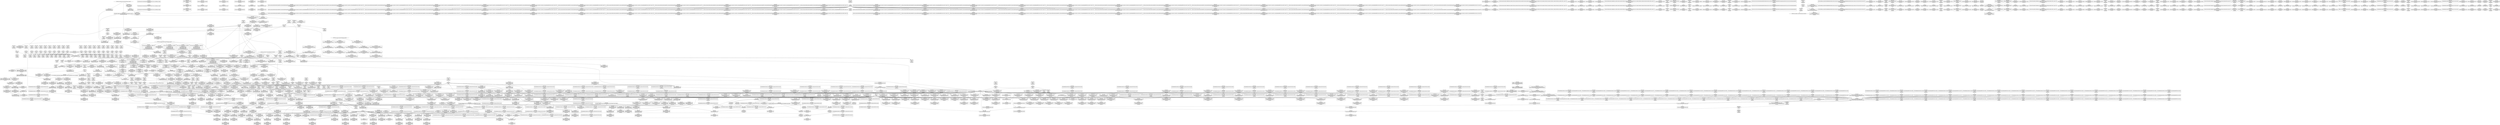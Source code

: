 digraph {
	CE0x4cf9650 [shape=record,shape=Mrecord,label="{CE0x4cf9650|default_protocol_dgram:_tmp4|security/selinux/hooks.c,1167}"]
	CE0x4ce45e0 [shape=record,shape=Mrecord,label="{CE0x4ce45e0|%struct.task_struct*_(%struct.task_struct**)*_asm_movq_%gs:$_1:P_,$0_,_r,im,_dirflag_,_fpsr_,_flags_|*SummSource*}"]
	CE0x4d6dc50 [shape=record,shape=Mrecord,label="{CE0x4d6dc50|socket_type_to_security_class:_tmp56|security/selinux/hooks.c,1234|*SummSource*}"]
	CE0x4d29940 [shape=record,shape=Mrecord,label="{CE0x4d29940|GLOBAL:_default_protocol_stream|*Constant*}"]
	CE0x4d380b0 [shape=record,shape=Mrecord,label="{CE0x4d380b0|GLOBAL:___llvm_gcov_ctr347|Global_var:__llvm_gcov_ctr347|*SummSource*}"]
	CE0x4d2f6e0 [shape=record,shape=Mrecord,label="{CE0x4d2f6e0|selinux_socket_create:_retval.0|*SummSource*}"]
	CE0x4d5cca0 [shape=record,shape=Mrecord,label="{CE0x4d5cca0|__llvm_gcov_indirect_counter_increment:_tmp2|*SummSource*}"]
	CE0x4d575c0 [shape=record,shape=Mrecord,label="{CE0x4d575c0|socket_type_to_security_class:_sw.epilog26}"]
	CE0x4d437e0 [shape=record,shape=Mrecord,label="{CE0x4d437e0|socket_type_to_security_class:_tobool7|security/selinux/hooks.c,1191|*SummSource*}"]
	CE0x4d5a7d0 [shape=record,shape=Mrecord,label="{CE0x4d5a7d0|socket_type_to_security_class:_sw.bb11|*SummSource*}"]
	CE0x4ccc6f0 [shape=record,shape=Mrecord,label="{CE0x4ccc6f0|__llvm_gcov_indirect_counter_increment:_bb}"]
	CE0x4d71ed0 [shape=record,shape=Mrecord,label="{CE0x4d71ed0|i16_31|*Constant*}"]
	CE0x4cccea0 [shape=record,shape=Mrecord,label="{CE0x4cccea0|default_protocol_dgram:_tmp1|*SummSink*}"]
	CE0x4d242e0 [shape=record,shape=Mrecord,label="{CE0x4d242e0|i64*_getelementptr_inbounds_(_2_x_i64_,_2_x_i64_*___llvm_gcov_ctr98,_i64_0,_i64_1)|*Constant*|*SummSink*}"]
	CE0x4da9600 [shape=record,shape=Mrecord,label="{CE0x4da9600|socket_sockcreate_sid:_if.then|*SummSource*}"]
	CE0x4d72200 [shape=record,shape=Mrecord,label="{CE0x4d72200|i16_22|*Constant*}"]
	CE0x4d15080 [shape=record,shape=Mrecord,label="{CE0x4d15080|i64**_getelementptr_inbounds_(_100_x_i64*_,_100_x_i64*_*___llvm_gcda_edge_table343,_i64_0,_i64_68)|*Constant*}"]
	CE0x4cd17c0 [shape=record,shape=Mrecord,label="{CE0x4cd17c0|socket_type_to_security_class:_return|*SummSink*}"]
	CE0x6005800 [shape=record,shape=Mrecord,label="{CE0x6005800|i64_0|*Constant*}"]
	CE0x4ce7e60 [shape=record,shape=Mrecord,label="{CE0x4ce7e60|get_current:_tmp2|*SummSource*}"]
	CE0x4d12a80 [shape=record,shape=Mrecord,label="{CE0x4d12a80|i64**_getelementptr_inbounds_(_100_x_i64*_,_100_x_i64*_*___llvm_gcda_edge_table343,_i64_0,_i64_64)|*Constant*|*SummSink*}"]
	CE0x4d46da0 [shape=record,shape=Mrecord,label="{CE0x4d46da0|_call_void___llvm_gcov_indirect_counter_increment(i32*___llvm_gcov_global_state_pred344,_i64**_getelementptr_inbounds_(_100_x_i64*_,_100_x_i64*_*___llvm_gcda_edge_table343,_i64_0,_i64_92)),_!dbg_!27750|security/selinux/hooks.c,1220}"]
	CE0x4d3c220 [shape=record,shape=Mrecord,label="{CE0x4d3c220|socket_sockcreate_sid:_tmp6|security/selinux/hooks.c,3953}"]
	CE0x4cd01a0 [shape=record,shape=Mrecord,label="{CE0x4cd01a0|selinux_socket_create:_tmp3}"]
	CE0x4d41db0 [shape=record,shape=Mrecord,label="{CE0x4d41db0|socket_sockcreate_sid:_sid|security/selinux/hooks.c,3958}"]
	CE0x4cbd2b0 [shape=record,shape=Mrecord,label="{CE0x4cbd2b0|selinux_socket_create:_type|Function::selinux_socket_create&Arg::type::|*SummSource*}"]
	CE0x4ccf1d0 [shape=record,shape=Mrecord,label="{CE0x4ccf1d0|socket_sockcreate_sid:_tsec|Function::socket_sockcreate_sid&Arg::tsec::|*SummSource*}"]
	CE0x4cd69a0 [shape=record,shape=Mrecord,label="{CE0x4cd69a0|selinux_socket_create:_tmp14|security/selinux/hooks.c,3982|*SummSink*}"]
	CE0x4d039a0 [shape=record,shape=Mrecord,label="{CE0x4d039a0|_call_void___llvm_gcov_indirect_counter_increment(i32*___llvm_gcov_global_state_pred344,_i64**_getelementptr_inbounds_(_100_x_i64*_,_100_x_i64*_*___llvm_gcda_edge_table343,_i64_0,_i64_96)),_!dbg_!27751|security/selinux/hooks.c,1222}"]
	CE0x4cc13d0 [shape=record,shape=Mrecord,label="{CE0x4cc13d0|selinux_socket_create:_tmp32|security/selinux/hooks.c,3993|*SummSource*}"]
	CE0x4d09a00 [shape=record,shape=Mrecord,label="{CE0x4d09a00|selinux_socket_create:_tmp33|security/selinux/hooks.c,3993|*SummSource*}"]
	CE0x4ca5490 [shape=record,shape=Mrecord,label="{CE0x4ca5490|selinux_socket_create:_land.lhs.true|*SummSource*}"]
	CE0x4d70550 [shape=record,shape=Mrecord,label="{CE0x4d70550|i16_30|*Constant*}"]
	CE0x4ce9ed0 [shape=record,shape=Mrecord,label="{CE0x4ce9ed0|_ret_i32_%lor.ext,_!dbg_!27720|security/selinux/hooks.c,1162|*SummSource*}"]
	CE0x4d64330 [shape=record,shape=Mrecord,label="{CE0x4d64330|socket_sockcreate_sid:_tmp10|security/selinux/hooks.c,3958}"]
	CE0x4d15530 [shape=record,shape=Mrecord,label="{CE0x4d15530|i64**_getelementptr_inbounds_(_100_x_i64*_,_100_x_i64*_*___llvm_gcda_edge_table343,_i64_0,_i64_68)|*Constant*|*SummSink*}"]
	CE0x4cd6db0 [shape=record,shape=Mrecord,label="{CE0x4cd6db0|selinux_socket_create:_tmp18|security/selinux/hooks.c,3982|*SummSink*}"]
	CE0x4d6e310 [shape=record,shape=Mrecord,label="{CE0x4d6e310|socket_type_to_security_class:_tmp57|security/selinux/hooks.c,1234}"]
	CE0x4d3b140 [shape=record,shape=Mrecord,label="{CE0x4d3b140|i64_2|*Constant*}"]
	CE0x4cdabb0 [shape=record,shape=Mrecord,label="{CE0x4cdabb0|_ret_%struct.task_struct*_%tmp4,_!dbg_!27714|./arch/x86/include/asm/current.h,14}"]
	CE0x4cebce0 [shape=record,shape=Mrecord,label="{CE0x4cebce0|get_current:_tmp4|./arch/x86/include/asm/current.h,14|*SummSink*}"]
	CE0x4dcd8b0 [shape=record,shape=Mrecord,label="{CE0x4dcd8b0|i64**_getelementptr_inbounds_(_100_x_i64*_,_100_x_i64*_*___llvm_gcda_edge_table343,_i64_0,_i64_56)|*Constant*|*SummSink*}"]
	CE0x4cc5480 [shape=record,shape=Mrecord,label="{CE0x4cc5480|selinux_socket_create:_tmp17|security/selinux/hooks.c,3982}"]
	CE0x4d497c0 [shape=record,shape=Mrecord,label="{CE0x4d497c0|i64_20|*Constant*|*SummSource*}"]
	CE0x4d66a10 [shape=record,shape=Mrecord,label="{CE0x4d66a10|socket_type_to_security_class:_tmp53|security/selinux/hooks.c,1229|*SummSink*}"]
	CE0x4d14480 [shape=record,shape=Mrecord,label="{CE0x4d14480|_call_void___llvm_gcov_indirect_counter_increment(i32*___llvm_gcov_global_state_pred344,_i64**_getelementptr_inbounds_(_100_x_i64*_,_100_x_i64*_*___llvm_gcda_edge_table343,_i64_0,_i64_68)),_!dbg_!27744|security/selinux/hooks.c,1208|*SummSink*}"]
	CE0x4d38ad0 [shape=record,shape=Mrecord,label="{CE0x4d38ad0|i32_-1|*Constant*|*SummSink*}"]
	CE0x4d526f0 [shape=record,shape=Mrecord,label="{CE0x4d526f0|socket_type_to_security_class:_tmp3|security/selinux/hooks.c,1177|*SummSink*}"]
	CE0x4d57d70 [shape=record,shape=Mrecord,label="{CE0x4d57d70|i64*_getelementptr_inbounds_(_57_x_i64_,_57_x_i64_*___llvm_gcov_ctr342,_i64_0,_i64_0)|*Constant*|*SummSink*}"]
	CE0x4d4dcb0 [shape=record,shape=Mrecord,label="{CE0x4d4dcb0|i64**_getelementptr_inbounds_(_100_x_i64*_,_100_x_i64*_*___llvm_gcda_edge_table343,_i64_0,_i64_24)|*Constant*|*SummSink*}"]
	CE0x4ccee80 [shape=record,shape=Mrecord,label="{CE0x4ccee80|socket_sockcreate_sid:_entry|*SummSource*}"]
	CE0x4d22cf0 [shape=record,shape=Mrecord,label="{CE0x4d22cf0|i64*_getelementptr_inbounds_(_57_x_i64_,_57_x_i64_*___llvm_gcov_ctr342,_i64_0,_i64_47)|*Constant*|*SummSource*}"]
	CE0x4d6dac0 [shape=record,shape=Mrecord,label="{CE0x4d6dac0|i64*_getelementptr_inbounds_(_57_x_i64_,_57_x_i64_*___llvm_gcov_ctr342,_i64_0,_i64_55)|*Constant*}"]
	CE0x4d365d0 [shape=record,shape=Mrecord,label="{CE0x4d365d0|default_protocol_dgram:_protocol|Function::default_protocol_dgram&Arg::protocol::}"]
	CE0x4d577e0 [shape=record,shape=Mrecord,label="{CE0x4d577e0|socket_type_to_security_class:_sw.epilog26|*SummSink*}"]
	CE0x4d0bc40 [shape=record,shape=Mrecord,label="{CE0x4d0bc40|selinux_socket_create:_tmp37|security/selinux/hooks.c,3995|*SummSink*}"]
	CE0x4d55360 [shape=record,shape=Mrecord,label="{CE0x4d55360|i32_17|*Constant*|*SummSource*}"]
	CE0x4cd8ed0 [shape=record,shape=Mrecord,label="{CE0x4cd8ed0|selinux_socket_create:_tobool1|security/selinux/hooks.c,3982|*SummSource*}"]
	CE0x4ce3c00 [shape=record,shape=Mrecord,label="{CE0x4ce3c00|%struct.task_struct*_(%struct.task_struct**)*_asm_movq_%gs:$_1:P_,$0_,_r,im,_dirflag_,_fpsr_,_flags_|*SummSink*}"]
	CE0x4d77ac0 [shape=record,shape=Mrecord,label="{CE0x4d77ac0|_switch_i32_%protocol,_label_%sw.default22_i32_0,_label_%sw.bb12_i32_3,_label_%sw.bb13_i32_4,_label_%sw.bb14_i32_5,_label_%sw.bb15_i32_6,_label_%sw.bb16_i32_7,_label_%sw.bb17_i32_9,_label_%sw.bb18_i32_13,_label_%sw.bb19_i32_14,_label_%sw.bb20_i32_15,_label_%sw.bb21_,_!dbg_!27740|security/selinux/hooks.c,1202|*SummSource*}"]
	CE0x4d28470 [shape=record,shape=Mrecord,label="{CE0x4d28470|_call_void___llvm_gcov_indirect_counter_increment(i32*___llvm_gcov_global_state_pred344,_i64**_getelementptr_inbounds_(_100_x_i64*_,_100_x_i64*_*___llvm_gcda_edge_table343,_i64_0,_i64_44)),_!dbg_!27724|security/selinux/hooks.c,1186|*SummSink*}"]
	CE0x4d596c0 [shape=record,shape=Mrecord,label="{CE0x4d596c0|socket_type_to_security_class:_sw.bb20|*SummSource*}"]
	CE0x4d224b0 [shape=record,shape=Mrecord,label="{CE0x4d224b0|i64**_getelementptr_inbounds_(_100_x_i64*_,_100_x_i64*_*___llvm_gcda_edge_table343,_i64_0,_i64_84)|*Constant*}"]
	CE0x4cc7660 [shape=record,shape=Mrecord,label="{CE0x4cc7660|socket_sockcreate_sid:_tmp11|security/selinux/hooks.c,3958|*SummSource*}"]
	CE0x4cd5ae0 [shape=record,shape=Mrecord,label="{CE0x4cd5ae0|selinux_socket_create:_tmp36|security/selinux/hooks.c,3995|*SummSink*}"]
	CE0x4d6c590 [shape=record,shape=Mrecord,label="{CE0x4d6c590|_call_void___llvm_gcov_indirect_counter_increment(i32*___llvm_gcov_global_state_pred344,_i64**_getelementptr_inbounds_(_100_x_i64*_,_100_x_i64*_*___llvm_gcda_edge_table343,_i64_0,_i64_0)),_!dbg_!27756|security/selinux/hooks.c,1234}"]
	CE0x4d158c0 [shape=record,shape=Mrecord,label="{CE0x4d158c0|i64*_getelementptr_inbounds_(_57_x_i64_,_57_x_i64_*___llvm_gcov_ctr342,_i64_0,_i64_43)|*Constant*|*SummSource*}"]
	CE0x4cc26a0 [shape=record,shape=Mrecord,label="{CE0x4cc26a0|selinux_socket_create:_if.then9|*SummSink*}"]
	CE0x4d450d0 [shape=record,shape=Mrecord,label="{CE0x4d450d0|i64*_getelementptr_inbounds_(_57_x_i64_,_57_x_i64_*___llvm_gcov_ctr342,_i64_0,_i64_26)|*Constant*|*SummSource*}"]
	CE0x4d72530 [shape=record,shape=Mrecord,label="{CE0x4d72530|i16_17|*Constant*}"]
	CE0x4cc4400 [shape=record,shape=Mrecord,label="{CE0x4cc4400|selinux_socket_create:_protocol|Function::selinux_socket_create&Arg::protocol::|*SummSource*}"]
	CE0x4d33690 [shape=record,shape=Mrecord,label="{CE0x4d33690|i64*_getelementptr_inbounds_(_57_x_i64_,_57_x_i64_*___llvm_gcov_ctr342,_i64_0,_i64_22)|*Constant*|*SummSink*}"]
	CE0x4ce7b60 [shape=record,shape=Mrecord,label="{CE0x4ce7b60|_call_void___llvm_gcov_indirect_counter_increment(i32*___llvm_gcov_global_state_pred344,_i64**_getelementptr_inbounds_(_100_x_i64*_,_100_x_i64*_*___llvm_gcda_edge_table343,_i64_0,_i64_4)),_!dbg_!27715|security/selinux/hooks.c,1174}"]
	CE0x4cc4260 [shape=record,shape=Mrecord,label="{CE0x4cc4260|selinux_socket_create:_protocol|Function::selinux_socket_create&Arg::protocol::}"]
	CE0x4d26ff0 [shape=record,shape=Mrecord,label="{CE0x4d26ff0|socket_type_to_security_class:_tmp3|security/selinux/hooks.c,1177|*SummSource*}"]
	CE0x4cfc5d0 [shape=record,shape=Mrecord,label="{CE0x4cfc5d0|socket_type_to_security_class:_tmp23|security/selinux/hooks.c,1194|*SummSource*}"]
	CE0x4d307f0 [shape=record,shape=Mrecord,label="{CE0x4d307f0|selinux_socket_create:_tmp39|security/selinux/hooks.c,3996|*SummSource*}"]
	CE0x4d05560 [shape=record,shape=Mrecord,label="{CE0x4d05560|socket_type_to_security_class:_tmp47|security/selinux/hooks.c,1222|*SummSource*}"]
	CE0x4d77290 [shape=record,shape=Mrecord,label="{CE0x4d77290|i64**_getelementptr_inbounds_(_100_x_i64*_,_100_x_i64*_*___llvm_gcda_edge_table343,_i64_0,_i64_12)|*Constant*|*SummSink*}"]
	CE0x4d3c570 [shape=record,shape=Mrecord,label="{CE0x4d3c570|i32_2|*Constant*|*SummSink*}"]
	CE0x4d37110 [shape=record,shape=Mrecord,label="{CE0x4d37110|socket_sockcreate_sid:_tmp7|security/selinux/hooks.c,3954|*SummSink*}"]
	CE0x4cc1fb0 [shape=record,shape=Mrecord,label="{CE0x4cc1fb0|selinux_socket_create:_call4|security/selinux/hooks.c,3982}"]
	CE0x4da96e0 [shape=record,shape=Mrecord,label="{CE0x4da96e0|socket_sockcreate_sid:_if.then|*SummSink*}"]
	CE0x4d669a0 [shape=record,shape=Mrecord,label="{CE0x4d669a0|socket_type_to_security_class:_tmp52|security/selinux/hooks.c,1229|*SummSink*}"]
	CE0x4d0be40 [shape=record,shape=Mrecord,label="{CE0x4d0be40|selinux_socket_create:_call16|security/selinux/hooks.c,3995}"]
	CE0x4d5a610 [shape=record,shape=Mrecord,label="{CE0x4d5a610|socket_type_to_security_class:_if.else|*SummSink*}"]
	CE0x4d49430 [shape=record,shape=Mrecord,label="{CE0x4d49430|get_current:_tmp3}"]
	CE0x4d2fbd0 [shape=record,shape=Mrecord,label="{CE0x4d2fbd0|selinux_socket_create:_tmp38|security/selinux/hooks.c,3996}"]
	CE0x4d6dfa0 [shape=record,shape=Mrecord,label="{CE0x4d6dfa0|i64*_getelementptr_inbounds_(_57_x_i64_,_57_x_i64_*___llvm_gcov_ctr342,_i64_0,_i64_55)|*Constant*|*SummSink*}"]
	CE0x4cc5f50 [shape=record,shape=Mrecord,label="{CE0x4cc5f50|socket_type_to_security_class:_entry|*SummSource*}"]
	CE0x4d53030 [shape=record,shape=Mrecord,label="{CE0x4d53030|socket_type_to_security_class:_tmp5|security/selinux/hooks.c,1179|*SummSource*}"]
	CE0x4d081f0 [shape=record,shape=Mrecord,label="{CE0x4d081f0|selinux_socket_create:_tmp30|security/selinux/hooks.c,3992|*SummSink*}"]
	CE0x4d3d070 [shape=record,shape=Mrecord,label="{CE0x4d3d070|COLLAPSED:_GCMRE___llvm_gcov_ctr347_internal_global_6_x_i64_zeroinitializer:_elem_0:default:}"]
	CE0x4ce6530 [shape=record,shape=Mrecord,label="{CE0x4ce6530|_call_void___llvm_gcov_indirect_counter_increment(i32*___llvm_gcov_global_state_pred344,_i64**_getelementptr_inbounds_(_100_x_i64*_,_100_x_i64*_*___llvm_gcda_edge_table343,_i64_0,_i64_8)),_!dbg_!27722|security/selinux/hooks.c,1184|*SummSink*}"]
	CE0x4d16800 [shape=record,shape=Mrecord,label="{CE0x4d16800|_call_void___llvm_gcov_indirect_counter_increment(i32*___llvm_gcov_global_state_pred344,_i64**_getelementptr_inbounds_(_100_x_i64*_,_100_x_i64*_*___llvm_gcda_edge_table343,_i64_0,_i64_72)),_!dbg_!27745|security/selinux/hooks.c,1210}"]
	CE0x4d1af40 [shape=record,shape=Mrecord,label="{CE0x4d1af40|i64*_getelementptr_inbounds_(_57_x_i64_,_57_x_i64_*___llvm_gcov_ctr342,_i64_0,_i64_45)|*Constant*|*SummSource*}"]
	CE0x4d44400 [shape=record,shape=Mrecord,label="{CE0x4d44400|socket_type_to_security_class:_tmp16|security/selinux/hooks.c,1191|*SummSink*}"]
	CE0x4d09200 [shape=record,shape=Mrecord,label="{CE0x4d09200|selinux_socket_create:_tmp32|security/selinux/hooks.c,3993|*SummSink*}"]
	CE0x4d4a240 [shape=record,shape=Mrecord,label="{CE0x4d4a240|GLOBAL:___llvm_gcov_ctr342|Global_var:__llvm_gcov_ctr342|*SummSource*}"]
	CE0x4d1dd40 [shape=record,shape=Mrecord,label="{CE0x4d1dd40|i64*_getelementptr_inbounds_(_57_x_i64_,_57_x_i64_*___llvm_gcov_ctr342,_i64_0,_i64_46)|*Constant*|*SummSink*}"]
	CE0x4d3a590 [shape=record,shape=Mrecord,label="{CE0x4d3a590|_switch_i32_%family,_label_%sw.epilog26_i32_1,_label_%sw.bb_i32_2,_label_%sw.bb3_i32_10,_label_%sw.bb3_i32_16,_label_%sw.bb11_i32_17,_label_%sw.bb23_i32_15,_label_%sw.bb24_i32_5,_label_%sw.bb25_,_!dbg_!27714|security/selinux/hooks.c,1172|*SummSink*}"]
	CE0x4d38970 [shape=record,shape=Mrecord,label="{CE0x4d38970|i32_-1|*Constant*|*SummSource*}"]
	CE0x4d29310 [shape=record,shape=Mrecord,label="{CE0x4d29310|i64**_getelementptr_inbounds_(_100_x_i64*_,_100_x_i64*_*___llvm_gcda_edge_table343,_i64_0,_i64_44)|*Constant*}"]
	CE0x4d5ae30 [shape=record,shape=Mrecord,label="{CE0x4d5ae30|socket_type_to_security_class:_sw.bb24|*SummSource*}"]
	CE0x4d02740 [shape=record,shape=Mrecord,label="{CE0x4d02740|i64*_getelementptr_inbounds_(_57_x_i64_,_57_x_i64_*___llvm_gcov_ctr342,_i64_0,_i64_49)|*Constant*}"]
	CE0x4da8270 [shape=record,shape=Mrecord,label="{CE0x4da8270|socket_sockcreate_sid:_sockcreate_sid1|security/selinux/hooks.c,3954|*SummSink*}"]
	CE0x4cd8f40 [shape=record,shape=Mrecord,label="{CE0x4cd8f40|selinux_socket_create:_tobool1|security/selinux/hooks.c,3982|*SummSink*}"]
	CE0x4d78ce0 [shape=record,shape=Mrecord,label="{CE0x4d78ce0|i32_4|*Constant*|*SummSink*}"]
	CE0x4d4deb0 [shape=record,shape=Mrecord,label="{CE0x4d4deb0|socket_type_to_security_class:_tmp54|security/selinux/hooks.c,1231|*SummSource*}"]
	CE0x4d1abb0 [shape=record,shape=Mrecord,label="{CE0x4d1abb0|i64**_getelementptr_inbounds_(_100_x_i64*_,_100_x_i64*_*___llvm_gcda_edge_table343,_i64_0,_i64_76)|*Constant*|*SummSink*}"]
	CE0x4d37420 [shape=record,shape=Mrecord,label="{CE0x4d37420|socket_sockcreate_sid:_tmp8|security/selinux/hooks.c,3954|*SummSink*}"]
	CE0x4cc5d00 [shape=record,shape=Mrecord,label="{CE0x4cc5d00|GLOBAL:_socket_type_to_security_class|*Constant*|*SummSink*}"]
	CE0x4df2040 [shape=record,shape=Mrecord,label="{CE0x4df2040|socket_sockcreate_sid:_return|*SummSink*}"]
	CE0x4d0e1f0 [shape=record,shape=Mrecord,label="{CE0x4d0e1f0|i32_7|*Constant*}"]
	CE0x4dba1a0 [shape=record,shape=Mrecord,label="{CE0x4dba1a0|i64*_getelementptr_inbounds_(_5_x_i64_,_5_x_i64_*___llvm_gcov_ctr345,_i64_0,_i64_3)|*Constant*|*SummSource*}"]
	CE0x4d44040 [shape=record,shape=Mrecord,label="{CE0x4d44040|i64_25|*Constant*|*SummSource*}"]
	CE0x4d70de0 [shape=record,shape=Mrecord,label="{CE0x4d70de0|i16_24|*Constant*|*SummSink*}"]
	CE0x4d26150 [shape=record,shape=Mrecord,label="{CE0x4d26150|socket_sockcreate_sid:_retval.0|*SummSink*}"]
	CE0x4df5ed0 [shape=record,shape=Mrecord,label="{CE0x4df5ed0|default_protocol_dgram:_tmp3|security/selinux/hooks.c,1167}"]
	CE0x4d5a0d0 [shape=record,shape=Mrecord,label="{CE0x4d5a0d0|i64*_getelementptr_inbounds_(_57_x_i64_,_57_x_i64_*___llvm_gcov_ctr342,_i64_0,_i64_0)|*Constant*}"]
	CE0x4d56060 [shape=record,shape=Mrecord,label="{CE0x4d56060|socket_type_to_security_class:_sw.default|*SummSink*}"]
	CE0x4d10a20 [shape=record,shape=Mrecord,label="{CE0x4d10a20|socket_type_to_security_class:_tmp28|security/selinux/hooks.c,1204|*SummSink*}"]
	CE0x4d42ab0 [shape=record,shape=Mrecord,label="{CE0x4d42ab0|socket_sockcreate_sid:_retval.0|*SummSource*}"]
	CE0x4d23fe0 [shape=record,shape=Mrecord,label="{CE0x4d23fe0|socket_type_to_security_class:_sw.bb13}"]
	CE0x4cea390 [shape=record,shape=Mrecord,label="{CE0x4cea390|socket_type_to_security_class:_tobool|security/selinux/hooks.c,1186}"]
	CE0x4d24e60 [shape=record,shape=Mrecord,label="{CE0x4d24e60|socket_sockcreate_sid:_tmp13|*LoadInst*|security/selinux/hooks.c,3958|*SummSink*}"]
	CE0x4df3c50 [shape=record,shape=Mrecord,label="{CE0x4df3c50|default_protocol_stream:_tmp10|security/selinux/hooks.c,1162|*SummSource*}"]
	CE0x4d67170 [shape=record,shape=Mrecord,label="{CE0x4d67170|socket_type_to_security_class:_tmp53|security/selinux/hooks.c,1229|*SummSource*}"]
	CE0x4da70c0 [shape=record,shape=Mrecord,label="{CE0x4da70c0|socket_sockcreate_sid:_tmp15|security/selinux/hooks.c,3960|*SummSource*}"]
	CE0x4da8d30 [shape=record,shape=Mrecord,label="{CE0x4da8d30|default_protocol_stream:_bb|*SummSource*}"]
	CE0x4d33700 [shape=record,shape=Mrecord,label="{CE0x4d33700|socket_type_to_security_class:_tmp12|security/selinux/hooks.c,1187|*SummSink*}"]
	CE0x4d4b2d0 [shape=record,shape=Mrecord,label="{CE0x4d4b2d0|socket_type_to_security_class:_tmp11|security/selinux/hooks.c,1186|*SummSink*}"]
	CE0x4d359b0 [shape=record,shape=Mrecord,label="{CE0x4d359b0|_ret_i32_%lor.ext,_!dbg_!27720|security/selinux/hooks.c,1167}"]
	CE0x4d2e8c0 [shape=record,shape=Mrecord,label="{CE0x4d2e8c0|_ret_i32_%retval.0,_!dbg_!27728|security/selinux/avc.c,775}"]
	CE0x4d71990 [shape=record,shape=Mrecord,label="{CE0x4d71990|i16_41|*Constant*|*SummSource*}"]
	CE0x4cf9e80 [shape=record,shape=Mrecord,label="{CE0x4cf9e80|default_protocol_dgram:_tmp5|security/selinux/hooks.c,1167|*SummSink*}"]
	CE0x4d04dc0 [shape=record,shape=Mrecord,label="{CE0x4d04dc0|socket_type_to_security_class:_tmp46|security/selinux/hooks.c,1222|*SummSink*}"]
	CE0x4da68b0 [shape=record,shape=Mrecord,label="{CE0x4da68b0|socket_sockcreate_sid:_tmp14|security/selinux/hooks.c,3960|*SummSource*}"]
	CE0x4da93c0 [shape=record,shape=Mrecord,label="{CE0x4da93c0|socket_sockcreate_sid:_if.end|*SummSink*}"]
	CE0x4ce1c60 [shape=record,shape=Mrecord,label="{CE0x4ce1c60|i64*_getelementptr_inbounds_(_57_x_i64_,_57_x_i64_*___llvm_gcov_ctr342,_i64_0,_i64_14)|*Constant*|*SummSource*}"]
	CE0x4d75be0 [shape=record,shape=Mrecord,label="{CE0x4d75be0|i64*_getelementptr_inbounds_(_57_x_i64_,_57_x_i64_*___llvm_gcov_ctr342,_i64_0,_i64_29)|*Constant*|*SummSink*}"]
	CE0x4d45500 [shape=record,shape=Mrecord,label="{CE0x4d45500|socket_type_to_security_class:_tmp21|security/selinux/hooks.c,1192}"]
	CE0x4d0e690 [shape=record,shape=Mrecord,label="{CE0x4d0e690|i32_9|*Constant*|*SummSource*}"]
	CE0x4db9d30 [shape=record,shape=Mrecord,label="{CE0x4db9d30|default_protocol_stream:_tmp5|security/selinux/hooks.c,1162|*SummSink*}"]
	CE0x4d730f0 [shape=record,shape=Mrecord,label="{CE0x4d730f0|i16_33|*Constant*|*SummSink*}"]
	CE0x4cb0290 [shape=record,shape=Mrecord,label="{CE0x4cb0290|i64*_getelementptr_inbounds_(_18_x_i64_,_18_x_i64_*___llvm_gcov_ctr341,_i64_0,_i64_6)|*Constant*}"]
	CE0x4d0dc60 [shape=record,shape=Mrecord,label="{CE0x4d0dc60|avc_has_perm:_tclass|Function::avc_has_perm&Arg::tclass::|*SummSource*}"]
	CE0x4ccdb40 [shape=record,shape=Mrecord,label="{CE0x4ccdb40|default_protocol_stream:_tmp4|security/selinux/hooks.c,1162}"]
	CE0x4d24250 [shape=record,shape=Mrecord,label="{CE0x4d24250|socket_type_to_security_class:_sw.bb13|*SummSink*}"]
	CE0x4dce1e0 [shape=record,shape=Mrecord,label="{CE0x4dce1e0|socket_type_to_security_class:_tmp49|security/selinux/hooks.c,1224}"]
	CE0x4d71540 [shape=record,shape=Mrecord,label="{CE0x4d71540|i16_32|*Constant*}"]
	CE0x4d36710 [shape=record,shape=Mrecord,label="{CE0x4d36710|default_protocol_dgram:_protocol|Function::default_protocol_dgram&Arg::protocol::|*SummSource*}"]
	CE0x4cfaa30 [shape=record,shape=Mrecord,label="{CE0x4cfaa30|default_protocol_dgram:_tmp6|security/selinux/hooks.c,1167|*SummSink*}"]
	CE0x4cdaf90 [shape=record,shape=Mrecord,label="{CE0x4cdaf90|i64_3|*Constant*|*SummSource*}"]
	CE0x4d180e0 [shape=record,shape=Mrecord,label="{CE0x4d180e0|i64*_getelementptr_inbounds_(_57_x_i64_,_57_x_i64_*___llvm_gcov_ctr342,_i64_0,_i64_44)|*Constant*}"]
	CE0x4da8a10 [shape=record,shape=Mrecord,label="{CE0x4da8a10|socket_sockcreate_sid:_if.end}"]
	CE0x4d02d20 [shape=record,shape=Mrecord,label="{CE0x4d02d20|i64*_getelementptr_inbounds_(_57_x_i64_,_57_x_i64_*___llvm_gcov_ctr342,_i64_0,_i64_49)|*Constant*|*SummSink*}"]
	CE0x4d46430 [shape=record,shape=Mrecord,label="{CE0x4d46430|socket_type_to_security_class:_tmp43|security/selinux/hooks.c,1218}"]
	CE0x4d3ae10 [shape=record,shape=Mrecord,label="{CE0x4d3ae10|socket_type_to_security_class:_bb}"]
	CE0x4d5bdb0 [shape=record,shape=Mrecord,label="{CE0x4d5bdb0|default_protocol_dgram:_cmp|security/selinux/hooks.c,1167}"]
	CE0x4d46f00 [shape=record,shape=Mrecord,label="{CE0x4d46f00|_call_void___llvm_gcov_indirect_counter_increment(i32*___llvm_gcov_global_state_pred344,_i64**_getelementptr_inbounds_(_100_x_i64*_,_100_x_i64*_*___llvm_gcda_edge_table343,_i64_0,_i64_92)),_!dbg_!27750|security/selinux/hooks.c,1220|*SummSource*}"]
	CE0x4d71110 [shape=record,shape=Mrecord,label="{CE0x4d71110|i16_15|*Constant*|*SummSink*}"]
	CE0x4cd41b0 [shape=record,shape=Mrecord,label="{CE0x4cd41b0|i8_1|*Constant*}"]
	CE0x4dcdf70 [shape=record,shape=Mrecord,label="{CE0x4dcdf70|socket_type_to_security_class:_tmp48|security/selinux/hooks.c,1224|*SummSink*}"]
	CE0x4d30b60 [shape=record,shape=Mrecord,label="{CE0x4d30b60|i64*_getelementptr_inbounds_(_2_x_i64_,_2_x_i64_*___llvm_gcov_ctr98,_i64_0,_i64_0)|*Constant*}"]
	CE0x4d1de20 [shape=record,shape=Mrecord,label="{CE0x4d1de20|socket_type_to_security_class:_tmp39|security/selinux/hooks.c,1214|*SummSink*}"]
	CE0x4d08d30 [shape=record,shape=Mrecord,label="{CE0x4d08d30|i64*_getelementptr_inbounds_(_18_x_i64_,_18_x_i64_*___llvm_gcov_ctr341,_i64_0,_i64_15)|*Constant*}"]
	CE0x4d6f2d0 [shape=record,shape=Mrecord,label="{CE0x4d6f2d0|i16_38|*Constant*|*SummSource*}"]
	CE0x4d17bc0 [shape=record,shape=Mrecord,label="{CE0x4d17bc0|i64**_getelementptr_inbounds_(_100_x_i64*_,_100_x_i64*_*___llvm_gcda_edge_table343,_i64_0,_i64_72)|*Constant*}"]
	CE0x4dcfaa0 [shape=record,shape=Mrecord,label="{CE0x4dcfaa0|i64**_getelementptr_inbounds_(_100_x_i64*_,_100_x_i64*_*___llvm_gcda_edge_table343,_i64_0,_i64_16)|*Constant*}"]
	CE0x4d55bb0 [shape=record,shape=Mrecord,label="{CE0x4d55bb0|i64_0|*Constant*}"]
	CE0x4cfe4d0 [shape=record,shape=Mrecord,label="{CE0x4cfe4d0|socket_type_to_security_class:_tmp19|security/selinux/hooks.c,1191}"]
	CE0x4d0d6f0 [shape=record,shape=Mrecord,label="{CE0x4d0d6f0|avc_has_perm:_tsid|Function::avc_has_perm&Arg::tsid::}"]
	CE0x4cbcc30 [shape=record,shape=Mrecord,label="{CE0x4cbcc30|socket_type_to_security_class:_sw.default22}"]
	CE0x4d4bd00 [shape=record,shape=Mrecord,label="{CE0x4d4bd00|_ret_void|*SummSink*}"]
	CE0x4d72cb0 [shape=record,shape=Mrecord,label="{CE0x4d72cb0|i16_40|*Constant*|*SummSource*}"]
	CE0x4ce82b0 [shape=record,shape=Mrecord,label="{CE0x4ce82b0|__llvm_gcov_indirect_counter_increment:_predecessor|Function::__llvm_gcov_indirect_counter_increment&Arg::predecessor::|*SummSink*}"]
	CE0x4d2dfb0 [shape=record,shape=Mrecord,label="{CE0x4d2dfb0|avc_has_perm:_tclass|Function::avc_has_perm&Arg::tclass::|*SummSink*}"]
	CE0x4d1f180 [shape=record,shape=Mrecord,label="{CE0x4d1f180|_call_void___llvm_gcov_indirect_counter_increment(i32*___llvm_gcov_global_state_pred344,_i64**_getelementptr_inbounds_(_100_x_i64*_,_100_x_i64*_*___llvm_gcda_edge_table343,_i64_0,_i64_84)),_!dbg_!27748|security/selinux/hooks.c,1216|*SummSink*}"]
	CE0x4cd7900 [shape=record,shape=Mrecord,label="{CE0x4cd7900|GLOBAL:_selinux_socket_create.__warned|Global_var:selinux_socket_create.__warned|*SummSource*}"]
	CE0x4dba800 [shape=record,shape=Mrecord,label="{CE0x4dba800|default_protocol_stream:_tmp6|security/selinux/hooks.c,1162}"]
	CE0x4d5f700 [shape=record,shape=Mrecord,label="{CE0x4d5f700|socket_type_to_security_class:_tmp15|security/selinux/hooks.c,1189}"]
	CE0x4d18400 [shape=record,shape=Mrecord,label="{CE0x4d18400|i64*_getelementptr_inbounds_(_57_x_i64_,_57_x_i64_*___llvm_gcov_ctr342,_i64_0,_i64_44)|*Constant*|*SummSource*}"]
	CE0x4cac7a0 [shape=record,shape=Mrecord,label="{CE0x4cac7a0|selinux_socket_create:_tmp}"]
	CE0x4d0c3b0 [shape=record,shape=Mrecord,label="{CE0x4d0c3b0|i32_(i32,_i32,_i16,_i32,_%struct.common_audit_data*)*_bitcast_(i32_(i32,_i32,_i16,_i32,_%struct.common_audit_data.495*)*_avc_has_perm_to_i32_(i32,_i32,_i16,_i32,_%struct.common_audit_data*)*)|*Constant*}"]
	CE0x4dd1220 [shape=record,shape=Mrecord,label="{CE0x4dd1220|_call_void___llvm_gcov_indirect_counter_increment(i32*___llvm_gcov_global_state_pred344,_i64**_getelementptr_inbounds_(_100_x_i64*_,_100_x_i64*_*___llvm_gcda_edge_table343,_i64_0,_i64_20)),_!dbg_!27754|security/selinux/hooks.c,1229}"]
	CE0x4d20bd0 [shape=record,shape=Mrecord,label="{CE0x4d20bd0|i64**_getelementptr_inbounds_(_100_x_i64*_,_100_x_i64*_*___llvm_gcda_edge_table343,_i64_0,_i64_88)|*Constant*}"]
	CE0x4df7ed0 [shape=record,shape=Mrecord,label="{CE0x4df7ed0|default_protocol_dgram:_cmp1|security/selinux/hooks.c,1167|*SummSource*}"]
	CE0x4d495d0 [shape=record,shape=Mrecord,label="{CE0x4d495d0|get_current:_tmp1|*SummSource*}"]
	CE0x4df8210 [shape=record,shape=Mrecord,label="{CE0x4df8210|default_protocol_dgram:_cmp1|security/selinux/hooks.c,1167|*SummSink*}"]
	CE0x4d21010 [shape=record,shape=Mrecord,label="{CE0x4d21010|i64**_getelementptr_inbounds_(_100_x_i64*_,_100_x_i64*_*___llvm_gcda_edge_table343,_i64_0,_i64_88)|*Constant*|*SummSource*}"]
	CE0x4d12e10 [shape=record,shape=Mrecord,label="{CE0x4d12e10|i64*_getelementptr_inbounds_(_57_x_i64_,_57_x_i64_*___llvm_gcov_ctr342,_i64_0,_i64_42)|*Constant*|*SummSource*}"]
	CE0x4d109b0 [shape=record,shape=Mrecord,label="{CE0x4d109b0|i64*_getelementptr_inbounds_(_57_x_i64_,_57_x_i64_*___llvm_gcov_ctr342,_i64_0,_i64_41)|*Constant*|*SummSink*}"]
	CE0x4d2e270 [shape=record,shape=Mrecord,label="{CE0x4d2e270|i32_8|*Constant*|*SummSource*}"]
	CE0x4ce1f90 [shape=record,shape=Mrecord,label="{CE0x4ce1f90|socket_type_to_security_class:_tmp4|security/selinux/hooks.c,1179|*SummSink*}"]
	CE0x4ce4260 [shape=record,shape=Mrecord,label="{CE0x4ce4260|_call_void_lockdep_rcu_suspicious(i8*_getelementptr_inbounds_(_25_x_i8_,_25_x_i8_*_.str3,_i32_0,_i32_0),_i32_3982,_i8*_getelementptr_inbounds_(_45_x_i8_,_45_x_i8_*_.str12,_i32_0,_i32_0))_#10,_!dbg_!27732|security/selinux/hooks.c,3982|*SummSource*}"]
	CE0x4d482f0 [shape=record,shape=Mrecord,label="{CE0x4d482f0|i64**_getelementptr_inbounds_(_100_x_i64*_,_100_x_i64*_*___llvm_gcda_edge_table343,_i64_0,_i64_4)|*Constant*|*SummSource*}"]
	CE0x4dbc900 [shape=record,shape=Mrecord,label="{CE0x4dbc900|default_protocol_dgram:_tmp2|security/selinux/hooks.c,1167|*SummSource*}"]
	CE0x4ce0100 [shape=record,shape=Mrecord,label="{CE0x4ce0100|socket_type_to_security_class:_sw.bb12|*SummSource*}"]
	CE0x4d38750 [shape=record,shape=Mrecord,label="{CE0x4d38750|__llvm_gcov_indirect_counter_increment:_pred|*SummSource*}"]
	CE0x4d38220 [shape=record,shape=Mrecord,label="{CE0x4d38220|GLOBAL:___llvm_gcov_ctr347|Global_var:__llvm_gcov_ctr347|*SummSink*}"]
	CE0x4d44220 [shape=record,shape=Mrecord,label="{CE0x4d44220|socket_type_to_security_class:_tmp16|security/selinux/hooks.c,1191}"]
	CE0x4d0baa0 [shape=record,shape=Mrecord,label="{CE0x4d0baa0|selinux_socket_create:_tmp37|security/selinux/hooks.c,3995|*SummSource*}"]
	CE0x4ca4700 [shape=record,shape=Mrecord,label="{CE0x4ca4700|selinux_socket_create:_if.end10}"]
	CE0x4d5d220 [shape=record,shape=Mrecord,label="{CE0x4d5d220|socket_type_to_security_class:_tmp1|*SummSource*}"]
	CE0x4cbfe90 [shape=record,shape=Mrecord,label="{CE0x4cbfe90|i32_3982|*Constant*}"]
	CE0x4d03fe0 [shape=record,shape=Mrecord,label="{CE0x4d03fe0|_call_void___llvm_gcov_indirect_counter_increment(i32*___llvm_gcov_global_state_pred344,_i64**_getelementptr_inbounds_(_100_x_i64*_,_100_x_i64*_*___llvm_gcda_edge_table343,_i64_0,_i64_96)),_!dbg_!27751|security/selinux/hooks.c,1222|*SummSource*}"]
	CE0x4d3af00 [shape=record,shape=Mrecord,label="{CE0x4d3af00|socket_type_to_security_class:_bb|*SummSource*}"]
	CE0x4d4ac00 [shape=record,shape=Mrecord,label="{CE0x4d4ac00|socket_type_to_security_class:_tmp10|security/selinux/hooks.c,1186|*SummSource*}"]
	CE0x4d189a0 [shape=record,shape=Mrecord,label="{CE0x4d189a0|socket_type_to_security_class:_tmp35|security/selinux/hooks.c,1210}"]
	CE0x4df41e0 [shape=record,shape=Mrecord,label="{CE0x4df41e0|default_protocol_stream:_lor.ext|security/selinux/hooks.c,1162}"]
	CE0x4d10a90 [shape=record,shape=Mrecord,label="{CE0x4d10a90|socket_type_to_security_class:_tmp29|security/selinux/hooks.c,1204|*SummSink*}"]
	CE0x4ce57e0 [shape=record,shape=Mrecord,label="{CE0x4ce57e0|selinux_socket_create:_tmp23|security/selinux/hooks.c,3987|*SummSource*}"]
	CE0x4cfaf40 [shape=record,shape=Mrecord,label="{CE0x4cfaf40|default_protocol_dgram:_tmp7|security/selinux/hooks.c,1167}"]
	CE0x4df1cc0 [shape=record,shape=Mrecord,label="{CE0x4df1cc0|i64*_getelementptr_inbounds_(_6_x_i64_,_6_x_i64_*___llvm_gcov_ctr347,_i64_0,_i64_0)|*Constant*|*SummSink*}"]
	CE0x4d440f0 [shape=record,shape=Mrecord,label="{CE0x4d440f0|i64_25|*Constant*|*SummSink*}"]
	CE0x4d24cf0 [shape=record,shape=Mrecord,label="{CE0x4d24cf0|socket_sockcreate_sid:_tmp13|*LoadInst*|security/selinux/hooks.c,3958|*SummSource*}"]
	CE0x4dcdc40 [shape=record,shape=Mrecord,label="{CE0x4dcdc40|i64*_getelementptr_inbounds_(_57_x_i64_,_57_x_i64_*___llvm_gcov_ctr342,_i64_0,_i64_51)|*Constant*|*SummSource*}"]
	CE0x4d2ff10 [shape=record,shape=Mrecord,label="{CE0x4d2ff10|i64*_getelementptr_inbounds_(_18_x_i64_,_18_x_i64_*___llvm_gcov_ctr341,_i64_0,_i64_17)|*Constant*|*SummSource*}"]
	CE0x4d17490 [shape=record,shape=Mrecord,label="{CE0x4d17490|socket_type_to_security_class:_tmp34|security/selinux/hooks.c,1210}"]
	CE0x4d70340 [shape=record,shape=Mrecord,label="{CE0x4d70340|i16_35|*Constant*|*SummSource*}"]
	CE0x4d3a230 [shape=record,shape=Mrecord,label="{CE0x4d3a230|socket_sockcreate_sid:_tmp2|*LoadInst*|security/selinux/hooks.c,3953|*SummSink*}"]
	CE0x4d258d0 [shape=record,shape=Mrecord,label="{CE0x4d258d0|GLOBAL:_security_transition_sid|*Constant*|*SummSink*}"]
	CE0x4dbb3d0 [shape=record,shape=Mrecord,label="{CE0x4dbb3d0|default_protocol_stream:_cmp1|security/selinux/hooks.c,1162}"]
	CE0x4cbc010 [shape=record,shape=Mrecord,label="{CE0x4cbc010|i32_22|*Constant*|*SummSink*}"]
	CE0x4d644f0 [shape=record,shape=Mrecord,label="{CE0x4d644f0|i32_0|*Constant*}"]
	CE0x4d0d820 [shape=record,shape=Mrecord,label="{CE0x4d0d820|avc_has_perm:_tsid|Function::avc_has_perm&Arg::tsid::|*SummSource*}"]
	CE0x4d60740 [shape=record,shape=Mrecord,label="{CE0x4d60740|_call_void___llvm_gcov_indirect_counter_increment(i32*___llvm_gcov_global_state_pred344,_i64**_getelementptr_inbounds_(_100_x_i64*_,_100_x_i64*_*___llvm_gcda_edge_table343,_i64_0,_i64_48)),_!dbg_!27731|security/selinux/hooks.c,1191|*SummSink*}"]
	CE0x4a7d800 [shape=record,shape=Mrecord,label="{CE0x4a7d800|i64*_getelementptr_inbounds_(_18_x_i64_,_18_x_i64_*___llvm_gcov_ctr341,_i64_0,_i64_8)|*Constant*|*SummSink*}"]
	CE0x4ccf2b0 [shape=record,shape=Mrecord,label="{CE0x4ccf2b0|socket_sockcreate_sid:_tsec|Function::socket_sockcreate_sid&Arg::tsec::|*SummSink*}"]
	CE0x4cea9c0 [shape=record,shape=Mrecord,label="{CE0x4cea9c0|i64_21|*Constant*|*SummSource*}"]
	CE0x4ce0b20 [shape=record,shape=Mrecord,label="{CE0x4ce0b20|selinux_socket_create:_tmp25|security/selinux/hooks.c,3987|*SummSink*}"]
	CE0x4cc3c10 [shape=record,shape=Mrecord,label="{CE0x4cc3c10|selinux_socket_create:_if.end}"]
	CE0x4d56c20 [shape=record,shape=Mrecord,label="{CE0x4d56c20|default_protocol_stream:_bb}"]
	CE0x4d39460 [shape=record,shape=Mrecord,label="{CE0x4d39460|socket_type_to_security_class:_sw.bb25}"]
	CE0x4cddbd0 [shape=record,shape=Mrecord,label="{CE0x4cddbd0|selinux_socket_create:_tmp11|security/selinux/hooks.c,3982}"]
	CE0x4cbceb0 [shape=record,shape=Mrecord,label="{CE0x4cbceb0|socket_type_to_security_class:_family|Function::socket_type_to_security_class&Arg::family::|*SummSink*}"]
	CE0x4d45260 [shape=record,shape=Mrecord,label="{CE0x4d45260|socket_type_to_security_class:_tmp21|security/selinux/hooks.c,1192|*SummSink*}"]
	CE0x4dd05a0 [shape=record,shape=Mrecord,label="{CE0x4dd05a0|i64*_getelementptr_inbounds_(_57_x_i64_,_57_x_i64_*___llvm_gcov_ctr342,_i64_0,_i64_52)|*Constant*|*SummSink*}"]
	CE0x4d56320 [shape=record,shape=Mrecord,label="{CE0x4d56320|_call_void_mcount()_#3}"]
	CE0x4d28be0 [shape=record,shape=Mrecord,label="{CE0x4d28be0|socket_type_to_security_class:_call|security/selinux/hooks.c,1186}"]
	CE0x4d52680 [shape=record,shape=Mrecord,label="{CE0x4d52680|socket_type_to_security_class:_tmp2|security/selinux/hooks.c,1177|*SummSink*}"]
	CE0x4dd0150 [shape=record,shape=Mrecord,label="{CE0x4dd0150|socket_type_to_security_class:_tmp50|security/selinux/hooks.c,1227|*SummSource*}"]
	CE0x4d6f470 [shape=record,shape=Mrecord,label="{CE0x4d6f470|i16_38|*Constant*|*SummSink*}"]
	CE0x4d02e00 [shape=record,shape=Mrecord,label="{CE0x4d02e00|socket_type_to_security_class:_tmp45|security/selinux/hooks.c,1220|*SummSink*}"]
	CE0x4df4c50 [shape=record,shape=Mrecord,label="{CE0x4df4c50|default_protocol_dgram:_lor.rhs|*SummSink*}"]
	CE0x4cde050 [shape=record,shape=Mrecord,label="{CE0x4cde050|socket_type_to_security_class:_sw.bb18}"]
	CE0x4df5230 [shape=record,shape=Mrecord,label="{CE0x4df5230|default_protocol_stream:_tmp9|security/selinux/hooks.c,1162|*SummSink*}"]
	CE0x4515040 [shape=record,shape=Mrecord,label="{CE0x4515040|selinux_socket_create:_tmp6|security/selinux/hooks.c,3982}"]
	CE0x4d6c150 [shape=record,shape=Mrecord,label="{CE0x4d6c150|socket_type_to_security_class:_tmp55|security/selinux/hooks.c,1231|*SummSource*}"]
	CE0x4da4ef0 [shape=record,shape=Mrecord,label="{CE0x4da4ef0|GLOBAL:___llvm_gcov_ctr345|Global_var:__llvm_gcov_ctr345|*SummSink*}"]
	CE0x4d769c0 [shape=record,shape=Mrecord,label="{CE0x4d769c0|_call_void___llvm_gcov_indirect_counter_increment(i32*___llvm_gcov_global_state_pred344,_i64**_getelementptr_inbounds_(_100_x_i64*_,_100_x_i64*_*___llvm_gcda_edge_table343,_i64_0,_i64_12)),_!dbg_!27739|security/selinux/hooks.c,1202|*SummSource*}"]
	CE0x4cea8f0 [shape=record,shape=Mrecord,label="{CE0x4cea8f0|i64_21|*Constant*}"]
	CE0x4d71870 [shape=record,shape=Mrecord,label="{CE0x4d71870|i16_41|*Constant*}"]
	CE0x4dceea0 [shape=record,shape=Mrecord,label="{CE0x4dceea0|_call_void___llvm_gcov_indirect_counter_increment(i32*___llvm_gcov_global_state_pred344,_i64**_getelementptr_inbounds_(_100_x_i64*_,_100_x_i64*_*___llvm_gcda_edge_table343,_i64_0,_i64_16)),_!dbg_!27753|security/selinux/hooks.c,1227|*SummSink*}"]
	CE0x4d74320 [shape=record,shape=Mrecord,label="{CE0x4d74320|socket_type_to_security_class:_tmp59|security/selinux/hooks.c,1235|*SummSource*}"]
	CE0x4ce42d0 [shape=record,shape=Mrecord,label="{CE0x4ce42d0|_call_void_lockdep_rcu_suspicious(i8*_getelementptr_inbounds_(_25_x_i8_,_25_x_i8_*_.str3,_i32_0,_i32_0),_i32_3982,_i8*_getelementptr_inbounds_(_45_x_i8_,_45_x_i8_*_.str12,_i32_0,_i32_0))_#10,_!dbg_!27732|security/selinux/hooks.c,3982|*SummSink*}"]
	CE0x4d2f0c0 [shape=record,shape=Mrecord,label="{CE0x4d2f0c0|_ret_i32_%retval.0,_!dbg_!27728|security/selinux/avc.c,775|*SummSource*}"]
	CE0x4d0edc0 [shape=record,shape=Mrecord,label="{CE0x4d0edc0|i32_14|*Constant*|*SummSource*}"]
	CE0x4d3d0e0 [shape=record,shape=Mrecord,label="{CE0x4d3d0e0|socket_sockcreate_sid:_tmp|*SummSource*}"]
	CE0x4d27750 [shape=record,shape=Mrecord,label="{CE0x4d27750|_call_void___llvm_gcov_indirect_counter_increment(i32*___llvm_gcov_global_state_pred344,_i64**_getelementptr_inbounds_(_100_x_i64*_,_100_x_i64*_*___llvm_gcda_edge_table343,_i64_0,_i64_36)),_!dbg_!27720|security/selinux/hooks.c,1179|*SummSink*}"]
	CE0x4cd1ad0 [shape=record,shape=Mrecord,label="{CE0x4cd1ad0|selinux_socket_create:_tmp2|*SummSource*}"]
	CE0x4d37c00 [shape=record,shape=Mrecord,label="{CE0x4d37c00|COLLAPSED:_GCMRE___llvm_gcov_ctr98_internal_global_2_x_i64_zeroinitializer:_elem_0:default:}"]
	CE0x4d566e0 [shape=record,shape=Mrecord,label="{CE0x4d566e0|socket_type_to_security_class:_sw.bb17|*SummSource*}"]
	CE0x4d43e10 [shape=record,shape=Mrecord,label="{CE0x4d43e10|i64_24|*Constant*|*SummSink*}"]
	CE0x4ce9200 [shape=record,shape=Mrecord,label="{CE0x4ce9200|GLOBAL:_default_protocol_stream|*Constant*|*SummSink*}"]
	CE0x4da48d0 [shape=record,shape=Mrecord,label="{CE0x4da48d0|GLOBAL:___llvm_gcov_ctr345|Global_var:__llvm_gcov_ctr345|*SummSource*}"]
	CE0x4cde3c0 [shape=record,shape=Mrecord,label="{CE0x4cde3c0|GLOBAL:_lockdep_rcu_suspicious|*Constant*}"]
	CE0x4d28390 [shape=record,shape=Mrecord,label="{CE0x4d28390|_call_void___llvm_gcov_indirect_counter_increment(i32*___llvm_gcov_global_state_pred344,_i64**_getelementptr_inbounds_(_100_x_i64*_,_100_x_i64*_*___llvm_gcda_edge_table343,_i64_0,_i64_44)),_!dbg_!27724|security/selinux/hooks.c,1186|*SummSource*}"]
	CE0x4d21410 [shape=record,shape=Mrecord,label="{CE0x4d21410|i64*_getelementptr_inbounds_(_57_x_i64_,_57_x_i64_*___llvm_gcov_ctr342,_i64_0,_i64_48)|*Constant*|*SummSource*}"]
	CE0x4d1fb30 [shape=record,shape=Mrecord,label="{CE0x4d1fb30|_call_void___llvm_gcov_indirect_counter_increment(i32*___llvm_gcov_global_state_pred344,_i64**_getelementptr_inbounds_(_100_x_i64*_,_100_x_i64*_*___llvm_gcda_edge_table343,_i64_0,_i64_88)),_!dbg_!27749|security/selinux/hooks.c,1218|*SummSink*}"]
	CE0x4d187a0 [shape=record,shape=Mrecord,label="{CE0x4d187a0|socket_type_to_security_class:_tmp35|security/selinux/hooks.c,1210|*SummSink*}"]
	CE0x4dcdab0 [shape=record,shape=Mrecord,label="{CE0x4dcdab0|socket_type_to_security_class:_tmp48|security/selinux/hooks.c,1224|*SummSource*}"]
	CE0x4d5ea30 [shape=record,shape=Mrecord,label="{CE0x4d5ea30|socket_type_to_security_class:_sw.bb5}"]
	CE0x4cc4fc0 [shape=record,shape=Mrecord,label="{CE0x4cc4fc0|_ret_i16_%retval.0,_!dbg_!27757|security/selinux/hooks.c,1235|*SummSink*}"]
	CE0x4d597a0 [shape=record,shape=Mrecord,label="{CE0x4d597a0|socket_type_to_security_class:_sw.bb20|*SummSink*}"]
	CE0x4d71aa0 [shape=record,shape=Mrecord,label="{CE0x4d71aa0|i16_41|*Constant*|*SummSink*}"]
	CE0x4d2c060 [shape=record,shape=Mrecord,label="{CE0x4d2c060|socket_type_to_security_class:_tmp26|security/selinux/hooks.c,1198}"]
	CE0x4ca4410 [shape=record,shape=Mrecord,label="{CE0x4ca4410|selinux_socket_create:_if.end15|*SummSink*}"]
	CE0x4d267e0 [shape=record,shape=Mrecord,label="{CE0x4d267e0|__llvm_gcov_indirect_counter_increment:_tmp5|*SummSource*}"]
	CE0x4d61b70 [shape=record,shape=Mrecord,label="{CE0x4d61b70|socket_sockcreate_sid:_tmp}"]
	CE0x4cfa1c0 [shape=record,shape=Mrecord,label="{CE0x4cfa1c0|i64*_getelementptr_inbounds_(_5_x_i64_,_5_x_i64_*___llvm_gcov_ctr346,_i64_0,_i64_3)|*Constant*}"]
	CE0x4d31960 [shape=record,shape=Mrecord,label="{CE0x4d31960|get_current:_bb|*SummSource*}"]
	CE0x4d71770 [shape=record,shape=Mrecord,label="{CE0x4d71770|i16_32|*Constant*|*SummSink*}"]
	CE0x4d4a4b0 [shape=record,shape=Mrecord,label="{CE0x4d4a4b0|socket_type_to_security_class:_tmp9|security/selinux/hooks.c,1186}"]
	CE0x4d04700 [shape=record,shape=Mrecord,label="{CE0x4d04700|i64**_getelementptr_inbounds_(_100_x_i64*_,_100_x_i64*_*___llvm_gcda_edge_table343,_i64_0,_i64_96)|*Constant*|*SummSink*}"]
	CE0x4cbef90 [shape=record,shape=Mrecord,label="{CE0x4cbef90|i64_10|*Constant*}"]
	CE0x4d30330 [shape=record,shape=Mrecord,label="{CE0x4d30330|selinux_socket_create:_tmp39|security/selinux/hooks.c,3996}"]
	CE0x4cdf2e0 [shape=record,shape=Mrecord,label="{CE0x4cdf2e0|i64_4|*Constant*|*SummSink*}"]
	CE0x4cd5660 [shape=record,shape=Mrecord,label="{CE0x4cd5660|selinux_socket_create:_tmp36|security/selinux/hooks.c,3995}"]
	CE0x4cd9910 [shape=record,shape=Mrecord,label="{CE0x4cd9910|selinux_socket_create:_cred|security/selinux/hooks.c,3982|*SummSource*}"]
	CE0x4dbc6d0 [shape=record,shape=Mrecord,label="{CE0x4dbc6d0|default_protocol_stream:_tmp|*SummSource*}"]
	CE0x4cd2550 [shape=record,shape=Mrecord,label="{CE0x4cd2550|selinux_socket_create:_tmp21|security/selinux/hooks.c,3982|*SummSource*}"]
	CE0x4d2ea80 [shape=record,shape=Mrecord,label="{CE0x4d2ea80|%struct.common_audit_data*_null|*Constant*|*SummSink*}"]
	CE0x4d35b40 [shape=record,shape=Mrecord,label="{CE0x4d35b40|GLOBAL:_default_protocol_dgram|*Constant*|*SummSource*}"]
	CE0x4d18070 [shape=record,shape=Mrecord,label="{CE0x4d18070|i64**_getelementptr_inbounds_(_100_x_i64*_,_100_x_i64*_*___llvm_gcda_edge_table343,_i64_0,_i64_72)|*Constant*|*SummSink*}"]
	CE0x4da7be0 [shape=record,shape=Mrecord,label="{CE0x4da7be0|socket_sockcreate_sid:_bb}"]
	CE0x4d04160 [shape=record,shape=Mrecord,label="{CE0x4d04160|_call_void___llvm_gcov_indirect_counter_increment(i32*___llvm_gcov_global_state_pred344,_i64**_getelementptr_inbounds_(_100_x_i64*_,_100_x_i64*_*___llvm_gcda_edge_table343,_i64_0,_i64_96)),_!dbg_!27751|security/selinux/hooks.c,1222|*SummSink*}"]
	CE0x4cbcaa0 [shape=record,shape=Mrecord,label="{CE0x4cbcaa0|socket_type_to_security_class:_sw.bb19|*SummSource*}"]
	CE0x4d47610 [shape=record,shape=Mrecord,label="{CE0x4d47610|socket_type_to_security_class:_call|security/selinux/hooks.c,1186|*SummSource*}"]
	CE0x4d737f0 [shape=record,shape=Mrecord,label="{CE0x4d737f0|socket_type_to_security_class:_tmp59|security/selinux/hooks.c,1235|*SummSink*}"]
	CE0x4d23290 [shape=record,shape=Mrecord,label="{CE0x4d23290|socket_type_to_security_class:_tmp41|security/selinux/hooks.c,1216}"]
	CE0x4cb8c90 [shape=record,shape=Mrecord,label="{CE0x4cb8c90|selinux_socket_create:_tmp7|security/selinux/hooks.c,3982|*SummSink*}"]
	CE0x4d24140 [shape=record,shape=Mrecord,label="{CE0x4d24140|socket_type_to_security_class:_sw.bb13|*SummSource*}"]
	CE0x4d22960 [shape=record,shape=Mrecord,label="{CE0x4d22960|i64**_getelementptr_inbounds_(_100_x_i64*_,_100_x_i64*_*___llvm_gcda_edge_table343,_i64_0,_i64_84)|*Constant*|*SummSink*}"]
	CE0x4d31230 [shape=record,shape=Mrecord,label="{CE0x4d31230|get_current:_bb}"]
	CE0x4df5ce0 [shape=record,shape=Mrecord,label="{CE0x4df5ce0|GLOBAL:___llvm_gcov_ctr346|Global_var:__llvm_gcov_ctr346|*SummSink*}"]
	CE0x4d71ba0 [shape=record,shape=Mrecord,label="{CE0x4d71ba0|i16_21|*Constant*}"]
	CE0x4df6150 [shape=record,shape=Mrecord,label="{CE0x4df6150|default_protocol_dgram:_tmp3|security/selinux/hooks.c,1167|*SummSink*}"]
	CE0x4cc3570 [shape=record,shape=Mrecord,label="{CE0x4cc3570|selinux_socket_create:_if.end10|*SummSink*}"]
	CE0x4d72100 [shape=record,shape=Mrecord,label="{CE0x4d72100|i16_31|*Constant*|*SummSink*}"]
	CE0x4cd4f50 [shape=record,shape=Mrecord,label="{CE0x4cd4f50|_switch_i32_%type,_label_%sw.default_i32_1,_label_%sw.bb4_i32_2,_label_%sw.bb5_i32_6,_label_%sw.bb10_,_!dbg_!27723|security/selinux/hooks.c,1184|*SummSource*}"]
	CE0x4d63d50 [shape=record,shape=Mrecord,label="{CE0x4d63d50|__llvm_gcov_indirect_counter_increment:_tmp3}"]
	CE0x4d42540 [shape=record,shape=Mrecord,label="{CE0x4d42540|socket_sockcreate_sid:_tmp12|*LoadInst*|security/selinux/hooks.c,3958}"]
	CE0x4ccfe00 [shape=record,shape=Mrecord,label="{CE0x4ccfe00|_ret_i32_%retval.0,_!dbg_!27728|security/selinux/hooks.c,3960}"]
	CE0x4d26610 [shape=record,shape=Mrecord,label="{CE0x4d26610|__llvm_gcov_indirect_counter_increment:_tmp6|*SummSource*}"]
	CE0x4d598a0 [shape=record,shape=Mrecord,label="{CE0x4d598a0|socket_type_to_security_class:_sw.bb19}"]
	CE0x4cade70 [shape=record,shape=Mrecord,label="{CE0x4cade70|selinux_socket_create:_do.end|*SummSink*}"]
	CE0x4d57f60 [shape=record,shape=Mrecord,label="{CE0x4d57f60|socket_type_to_security_class:_sw.bb21|*SummSource*}"]
	CE0x4cc66d0 [shape=record,shape=Mrecord,label="{CE0x4cc66d0|socket_type_to_security_class:_family|Function::socket_type_to_security_class&Arg::family::|*SummSource*}"]
	CE0x4dcdfe0 [shape=record,shape=Mrecord,label="{CE0x4dcdfe0|socket_type_to_security_class:_tmp49|security/selinux/hooks.c,1224|*SummSink*}"]
	CE0x4d35820 [shape=record,shape=Mrecord,label="{CE0x4d35820|socket_type_to_security_class:_call6|security/selinux/hooks.c,1191|*SummSink*}"]
	CE0x4df2ae0 [shape=record,shape=Mrecord,label="{CE0x4df2ae0|default_protocol_stream:_tmp8|*SummSink*}"]
	CE0x4cba5b0 [shape=record,shape=Mrecord,label="{CE0x4cba5b0|selinux_socket_create:_tmp20|security/selinux/hooks.c,3982|*SummSource*}"]
	CE0x4d71660 [shape=record,shape=Mrecord,label="{CE0x4d71660|i16_32|*Constant*|*SummSource*}"]
	CE0x4d5c0d0 [shape=record,shape=Mrecord,label="{CE0x4d5c0d0|socket_type_to_security_class:_if.then8}"]
	CE0x4cdffa0 [shape=record,shape=Mrecord,label="{CE0x4cdffa0|socket_type_to_security_class:_sw.bb12}"]
	CE0x4d4aa40 [shape=record,shape=Mrecord,label="{CE0x4d4aa40|socket_type_to_security_class:_tmp10|security/selinux/hooks.c,1186}"]
	CE0x4ccc1e0 [shape=record,shape=Mrecord,label="{CE0x4ccc1e0|i64*_getelementptr_inbounds_(_6_x_i64_,_6_x_i64_*___llvm_gcov_ctr347,_i64_0,_i64_5)|*Constant*}"]
	CE0x4cbcb30 [shape=record,shape=Mrecord,label="{CE0x4cbcb30|socket_type_to_security_class:_sw.bb19|*SummSink*}"]
	CE0x4cd8e60 [shape=record,shape=Mrecord,label="{CE0x4cd8e60|i64_4|*Constant*}"]
	CE0x4d64070 [shape=record,shape=Mrecord,label="{CE0x4d64070|socket_sockcreate_sid:_tmp9|*LoadInst*|security/selinux/hooks.c,3954|*SummSource*}"]
	CE0x4d521c0 [shape=record,shape=Mrecord,label="{CE0x4d521c0|socket_type_to_security_class:_tmp2|security/selinux/hooks.c,1177|*SummSource*}"]
	CE0x4d5ece0 [shape=record,shape=Mrecord,label="{CE0x4d5ece0|__llvm_gcov_indirect_counter_increment:_tmp1|*SummSource*}"]
	CE0x4d662e0 [shape=record,shape=Mrecord,label="{CE0x4d662e0|i64**_getelementptr_inbounds_(_100_x_i64*_,_100_x_i64*_*___llvm_gcda_edge_table343,_i64_0,_i64_20)|*Constant*|*SummSink*}"]
	CE0x4d459d0 [shape=record,shape=Mrecord,label="{CE0x4d459d0|socket_type_to_security_class:_tmp21|security/selinux/hooks.c,1192|*SummSource*}"]
	CE0x4d133b0 [shape=record,shape=Mrecord,label="{CE0x4d133b0|socket_type_to_security_class:_tmp31|security/selinux/hooks.c,1206}"]
	CE0x4daa400 [shape=record,shape=Mrecord,label="{CE0x4daa400|i64*_getelementptr_inbounds_(_6_x_i64_,_6_x_i64_*___llvm_gcov_ctr347,_i64_0,_i64_4)|*Constant*|*SummSource*}"]
	CE0x4d664e0 [shape=record,shape=Mrecord,label="{CE0x4d664e0|socket_type_to_security_class:_tmp52|security/selinux/hooks.c,1229|*SummSource*}"]
	CE0x4cfa9c0 [shape=record,shape=Mrecord,label="{CE0x4cfa9c0|default_protocol_dgram:_tmp6|security/selinux/hooks.c,1167|*SummSource*}"]
	CE0x4d297f0 [shape=record,shape=Mrecord,label="{CE0x4d297f0|i64**_getelementptr_inbounds_(_100_x_i64*_,_100_x_i64*_*___llvm_gcda_edge_table343,_i64_0,_i64_44)|*Constant*|*SummSink*}"]
	CE0x4d44ab0 [shape=record,shape=Mrecord,label="{CE0x4d44ab0|socket_type_to_security_class:_tmp17|security/selinux/hooks.c,1191|*SummSink*}"]
	CE0x4cb9f70 [shape=record,shape=Mrecord,label="{CE0x4cb9f70|i32_2|*Constant*|*SummSource*}"]
	CE0x4da4fd0 [shape=record,shape=Mrecord,label="{CE0x4da4fd0|default_protocol_stream:_tmp3|security/selinux/hooks.c,1162}"]
	CE0x4d103f0 [shape=record,shape=Mrecord,label="{CE0x4d103f0|i64**_getelementptr_inbounds_(_100_x_i64*_,_100_x_i64*_*___llvm_gcda_edge_table343,_i64_0,_i64_60)|*Constant*|*SummSink*}"]
	CE0x4d5a310 [shape=record,shape=Mrecord,label="{CE0x4d5a310|i64*_getelementptr_inbounds_(_6_x_i64_,_6_x_i64_*___llvm_gcov_ctr347,_i64_0,_i64_3)|*Constant*|*SummSource*}"]
	CE0x4cbd9e0 [shape=record,shape=Mrecord,label="{CE0x4cbd9e0|i64_1|*Constant*|*SummSink*}"]
	CE0x4cbbb50 [shape=record,shape=Mrecord,label="{CE0x4cbbb50|GLOBAL:___llvm_gcov_ctr341|Global_var:__llvm_gcov_ctr341|*SummSource*}"]
	CE0x4cb24b0 [shape=record,shape=Mrecord,label="{CE0x4cb24b0|selinux_socket_create:_tmp1|*SummSource*}"]
	CE0x60c3670 [shape=record,shape=Mrecord,label="{CE0x60c3670|i64*_getelementptr_inbounds_(_18_x_i64_,_18_x_i64_*___llvm_gcov_ctr341,_i64_0,_i64_0)|*Constant*|*SummSink*}"]
	CE0x4d0db30 [shape=record,shape=Mrecord,label="{CE0x4d0db30|avc_has_perm:_tclass|Function::avc_has_perm&Arg::tclass::}"]
	CE0x4cbce00 [shape=record,shape=Mrecord,label="{CE0x4cbce00|socket_type_to_security_class:_sw.default22|*SummSink*}"]
	CE0x4ce98d0 [shape=record,shape=Mrecord,label="{CE0x4ce98d0|default_protocol_stream:_protocol|Function::default_protocol_stream&Arg::protocol::|*SummSource*}"]
	CE0x4cc2770 [shape=record,shape=Mrecord,label="{CE0x4cc2770|i64_1|*Constant*}"]
	CE0x4d23ab0 [shape=record,shape=Mrecord,label="{CE0x4d23ab0|get_current:_tmp}"]
	CE0x4d07f00 [shape=record,shape=Mrecord,label="{CE0x4d07f00|selinux_socket_create:_tmp30|security/selinux/hooks.c,3992}"]
	CE0x4cc1630 [shape=record,shape=Mrecord,label="{CE0x4cc1630|i64_14|*Constant*|*SummSource*}"]
	CE0x4cc4d70 [shape=record,shape=Mrecord,label="{CE0x4cc4d70|socket_sockcreate_sid:_socksid|Function::socket_sockcreate_sid&Arg::socksid::}"]
	CE0x4cdf500 [shape=record,shape=Mrecord,label="{CE0x4cdf500|selinux_socket_create:_tmp9|security/selinux/hooks.c,3982|*SummSink*}"]
	CE0x4d70bb0 [shape=record,shape=Mrecord,label="{CE0x4d70bb0|i16_24|*Constant*}"]
	CE0x4da9000 [shape=record,shape=Mrecord,label="{CE0x4da9000|default_protocol_stream:_lor.rhs|*SummSource*}"]
	CE0x4d08410 [shape=record,shape=Mrecord,label="{CE0x4d08410|selinux_socket_create:_tmp31|security/selinux/hooks.c,3992}"]
	CE0x4da8960 [shape=record,shape=Mrecord,label="{CE0x4da8960|socket_sockcreate_sid:_bb|*SummSink*}"]
	CE0x4d5bfd0 [shape=record,shape=Mrecord,label="{CE0x4d5bfd0|socket_type_to_security_class:_sw.bb16|*SummSink*}"]
	CE0x4cbdaf0 [shape=record,shape=Mrecord,label="{CE0x4cbdaf0|i64*_getelementptr_inbounds_(_2_x_i64_,_2_x_i64_*___llvm_gcov_ctr98,_i64_0,_i64_1)|*Constant*}"]
	CE0x4d0e7a0 [shape=record,shape=Mrecord,label="{CE0x4d0e7a0|i32_9|*Constant*|*SummSink*}"]
	CE0x4cabc50 [shape=record,shape=Mrecord,label="{CE0x4cabc50|selinux_socket_create:_do.end|*SummSource*}"]
	CE0x4da5b20 [shape=record,shape=Mrecord,label="{CE0x4da5b20|i64*_getelementptr_inbounds_(_5_x_i64_,_5_x_i64_*___llvm_gcov_ctr345,_i64_0,_i64_0)|*Constant*|*SummSink*}"]
	CE0x4d5cb50 [shape=record,shape=Mrecord,label="{CE0x4d5cb50|__llvm_gcov_indirect_counter_increment:_tmp2}"]
	CE0x4d77490 [shape=record,shape=Mrecord,label="{CE0x4d77490|_switch_i32_%protocol,_label_%sw.default22_i32_0,_label_%sw.bb12_i32_3,_label_%sw.bb13_i32_4,_label_%sw.bb14_i32_5,_label_%sw.bb15_i32_6,_label_%sw.bb16_i32_7,_label_%sw.bb17_i32_9,_label_%sw.bb18_i32_13,_label_%sw.bb19_i32_14,_label_%sw.bb20_i32_15,_label_%sw.bb21_,_!dbg_!27740|security/selinux/hooks.c,1202|*SummSink*}"]
	CE0x4d16e40 [shape=record,shape=Mrecord,label="{CE0x4d16e40|_call_void___llvm_gcov_indirect_counter_increment(i32*___llvm_gcov_global_state_pred344,_i64**_getelementptr_inbounds_(_100_x_i64*_,_100_x_i64*_*___llvm_gcda_edge_table343,_i64_0,_i64_72)),_!dbg_!27745|security/selinux/hooks.c,1210|*SummSource*}"]
	CE0x4d50940 [shape=record,shape=Mrecord,label="{CE0x4d50940|_call_void___llvm_gcov_indirect_counter_increment(i32*___llvm_gcov_global_state_pred344,_i64**_getelementptr_inbounds_(_100_x_i64*_,_100_x_i64*_*___llvm_gcda_edge_table343,_i64_0,_i64_32)),_!dbg_!27718|security/selinux/hooks.c,1177|*SummSource*}"]
	CE0x4cfdb20 [shape=record,shape=Mrecord,label="{CE0x4cfdb20|selinux_socket_create:_sid|security/selinux/hooks.c,3995|*SummSink*}"]
	CE0x4d21080 [shape=record,shape=Mrecord,label="{CE0x4d21080|i64**_getelementptr_inbounds_(_100_x_i64*_,_100_x_i64*_*___llvm_gcda_edge_table343,_i64_0,_i64_88)|*Constant*|*SummSink*}"]
	CE0x4ca44f0 [shape=record,shape=Mrecord,label="{CE0x4ca44f0|i64_1|*Constant*|*SummSource*}"]
	CE0x4ce5e20 [shape=record,shape=Mrecord,label="{CE0x4ce5e20|socket_type_to_security_class:_tmp7|security/selinux/hooks.c,1181|*SummSource*}"]
	CE0x4d52350 [shape=record,shape=Mrecord,label="{CE0x4d52350|i64*_getelementptr_inbounds_(_57_x_i64_,_57_x_i64_*___llvm_gcov_ctr342,_i64_0,_i64_13)|*Constant*|*SummSource*}"]
	CE0x4cf9c80 [shape=record,shape=Mrecord,label="{CE0x4cf9c80|default_protocol_dgram:_tmp5|security/selinux/hooks.c,1167|*SummSource*}"]
	CE0x4d02220 [shape=record,shape=Mrecord,label="{CE0x4d02220|i64**_getelementptr_inbounds_(_100_x_i64*_,_100_x_i64*_*___llvm_gcda_edge_table343,_i64_0,_i64_92)|*Constant*}"]
	CE0x4d0eb50 [shape=record,shape=Mrecord,label="{CE0x4d0eb50|i32_13|*Constant*|*SummSink*}"]
	CE0x4cc5910 [shape=record,shape=Mrecord,label="{CE0x4cc5910|selinux_socket_create:_tobool|security/selinux/hooks.c,3982}"]
	CE0x4d2a9f0 [shape=record,shape=Mrecord,label="{CE0x4d2a9f0|socket_type_to_security_class:_tmp25|security/selinux/hooks.c,1196}"]
	CE0x4ca4de0 [shape=record,shape=Mrecord,label="{CE0x4ca4de0|selinux_socket_create:_tmp|*SummSink*}"]
	CE0x4dce740 [shape=record,shape=Mrecord,label="{CE0x4dce740|socket_type_to_security_class:_tmp49|security/selinux/hooks.c,1224|*SummSource*}"]
	CE0x4ce71b0 [shape=record,shape=Mrecord,label="{CE0x4ce71b0|i64**_getelementptr_inbounds_(_100_x_i64*_,_100_x_i64*_*___llvm_gcda_edge_table343,_i64_0,_i64_8)|*Constant*}"]
	CE0x4cd2680 [shape=record,shape=Mrecord,label="{CE0x4cd2680|selinux_socket_create:_tmp21|security/selinux/hooks.c,3982|*SummSink*}"]
	CE0x4cc8100 [shape=record,shape=Mrecord,label="{CE0x4cc8100|i64*_getelementptr_inbounds_(_18_x_i64_,_18_x_i64_*___llvm_gcov_ctr341,_i64_0,_i64_12)|*Constant*|*SummSource*}"]
	CE0x4d65700 [shape=record,shape=Mrecord,label="{CE0x4d65700|socket_type_to_security_class:_tmp52|security/selinux/hooks.c,1229}"]
	CE0x4ceb8b0 [shape=record,shape=Mrecord,label="{CE0x4ceb8b0|selinux_socket_create:_tmp10|security/selinux/hooks.c,3982|*SummSink*}"]
	CE0x4d30d00 [shape=record,shape=Mrecord,label="{CE0x4d30d00|_ret_i32_%retval.0,_!dbg_!27764|security/selinux/hooks.c,3996|*SummSource*}"]
	CE0x4cfe630 [shape=record,shape=Mrecord,label="{CE0x4cfe630|socket_type_to_security_class:_tmp19|security/selinux/hooks.c,1191|*SummSource*}"]
	CE0x4cd3a50 [shape=record,shape=Mrecord,label="{CE0x4cd3a50|i64*_getelementptr_inbounds_(_18_x_i64_,_18_x_i64_*___llvm_gcov_ctr341,_i64_0,_i64_8)|*Constant*}"]
	CE0x4cc9380 [shape=record,shape=Mrecord,label="{CE0x4cc9380|selinux_socket_create:_tobool1|security/selinux/hooks.c,3982}"]
	CE0x4d04d50 [shape=record,shape=Mrecord,label="{CE0x4d04d50|i64*_getelementptr_inbounds_(_57_x_i64_,_57_x_i64_*___llvm_gcov_ctr342,_i64_0,_i64_50)|*Constant*|*SummSink*}"]
	CE0x4d2fd70 [shape=record,shape=Mrecord,label="{CE0x4d2fd70|i64*_getelementptr_inbounds_(_18_x_i64_,_18_x_i64_*___llvm_gcov_ctr341,_i64_0,_i64_17)|*Constant*}"]
	CE0x4d1c4c0 [shape=record,shape=Mrecord,label="{CE0x4d1c4c0|_call_void___llvm_gcov_indirect_counter_increment(i32*___llvm_gcov_global_state_pred344,_i64**_getelementptr_inbounds_(_100_x_i64*_,_100_x_i64*_*___llvm_gcda_edge_table343,_i64_0,_i64_80)),_!dbg_!27747|security/selinux/hooks.c,1214|*SummSource*}"]
	CE0x4d2ec00 [shape=record,shape=Mrecord,label="{CE0x4d2ec00|avc_has_perm:_auditdata|Function::avc_has_perm&Arg::auditdata::|*SummSink*}"]
	CE0x4d14950 [shape=record,shape=Mrecord,label="{CE0x4d14950|socket_type_to_security_class:_tmp32|security/selinux/hooks.c,1208}"]
	CE0x4d52150 [shape=record,shape=Mrecord,label="{CE0x4d52150|i64*_getelementptr_inbounds_(_57_x_i64_,_57_x_i64_*___llvm_gcov_ctr342,_i64_0,_i64_13)|*Constant*}"]
	CE0x4d70ab0 [shape=record,shape=Mrecord,label="{CE0x4d70ab0|i16_44|*Constant*|*SummSink*}"]
	CE0x4d32b40 [shape=record,shape=Mrecord,label="{CE0x4d32b40|socket_sockcreate_sid:_tmp4|security/selinux/hooks.c,3953|*SummSink*}"]
	CE0x4d58ad0 [shape=record,shape=Mrecord,label="{CE0x4d58ad0|__llvm_gcov_indirect_counter_increment:_counter|*SummSink*}"]
	CE0x4d22fb0 [shape=record,shape=Mrecord,label="{CE0x4d22fb0|i64*_getelementptr_inbounds_(_57_x_i64_,_57_x_i64_*___llvm_gcov_ctr342,_i64_0,_i64_47)|*Constant*|*SummSink*}"]
	CE0x4d55980 [shape=record,shape=Mrecord,label="{CE0x4d55980|default_protocol_stream:_tmp2|security/selinux/hooks.c,1162|*SummSink*}"]
	CE0x4d77620 [shape=record,shape=Mrecord,label="{CE0x4d77620|_switch_i32_%protocol,_label_%sw.default22_i32_0,_label_%sw.bb12_i32_3,_label_%sw.bb13_i32_4,_label_%sw.bb14_i32_5,_label_%sw.bb15_i32_6,_label_%sw.bb16_i32_7,_label_%sw.bb17_i32_9,_label_%sw.bb18_i32_13,_label_%sw.bb19_i32_14,_label_%sw.bb20_i32_15,_label_%sw.bb21_,_!dbg_!27740|security/selinux/hooks.c,1202}"]
	CE0x4ce5130 [shape=record,shape=Mrecord,label="{CE0x4ce5130|i64_11|*Constant*|*SummSink*}"]
	CE0x4ce52f0 [shape=record,shape=Mrecord,label="{CE0x4ce52f0|selinux_socket_create:_tmp22|security/selinux/hooks.c,3987|*SummSource*}"]
	CE0x4d0c130 [shape=record,shape=Mrecord,label="{CE0x4d0c130|selinux_socket_create:_call16|security/selinux/hooks.c,3995|*SummSink*}"]
	CE0x4cb2ee0 [shape=record,shape=Mrecord,label="{CE0x4cb2ee0|selinux_socket_create:_do.body}"]
	CE0x4ccf680 [shape=record,shape=Mrecord,label="{CE0x4ccf680|socket_sockcreate_sid:_secclass|Function::socket_sockcreate_sid&Arg::secclass::|*SummSource*}"]
	CE0x4d4f570 [shape=record,shape=Mrecord,label="{CE0x4d4f570|i64*_getelementptr_inbounds_(_57_x_i64_,_57_x_i64_*___llvm_gcov_ctr342,_i64_0,_i64_15)|*Constant*}"]
	CE0x4cd66e0 [shape=record,shape=Mrecord,label="{CE0x4cd66e0|selinux_socket_create:_tmp14|security/selinux/hooks.c,3982}"]
	CE0x4d2ce20 [shape=record,shape=Mrecord,label="{CE0x4d2ce20|socket_type_to_security_class:_tmp24|security/selinux/hooks.c,1196}"]
	CE0x4d4b9f0 [shape=record,shape=Mrecord,label="{CE0x4d4b9f0|_ret_void|*SummSource*}"]
	CE0x4cea060 [shape=record,shape=Mrecord,label="{CE0x4cea060|socket_type_to_security_class:_tobool|security/selinux/hooks.c,1186|*SummSink*}"]
	CE0x4da6840 [shape=record,shape=Mrecord,label="{CE0x4da6840|socket_sockcreate_sid:_tmp14|security/selinux/hooks.c,3960}"]
	CE0x4cfd790 [shape=record,shape=Mrecord,label="{CE0x4cfd790|avc_has_perm:_entry}"]
	CE0x4d15730 [shape=record,shape=Mrecord,label="{CE0x4d15730|socket_type_to_security_class:_tmp32|security/selinux/hooks.c,1208|*SummSource*}"]
	CE0x4d37c70 [shape=record,shape=Mrecord,label="{CE0x4d37c70|get_current:_tmp|*SummSource*}"]
	CE0x4d75ec0 [shape=record,shape=Mrecord,label="{CE0x4d75ec0|socket_type_to_security_class:_tmp27|security/selinux/hooks.c,1198}"]
	CE0x4d56920 [shape=record,shape=Mrecord,label="{CE0x4d56920|__llvm_gcov_indirect_counter_increment:_tmp5|*SummSink*}"]
	CE0x4d163c0 [shape=record,shape=Mrecord,label="{CE0x4d163c0|socket_type_to_security_class:_tmp33|security/selinux/hooks.c,1208|*SummSource*}"]
	CE0x6999230 [shape=record,shape=Mrecord,label="{CE0x6999230|selinux_socket_create:_tmp6|security/selinux/hooks.c,3982|*SummSink*}"]
	CE0x4d4fe30 [shape=record,shape=Mrecord,label="{CE0x4d4fe30|socket_type_to_security_class:_tmp7|security/selinux/hooks.c,1181}"]
	CE0x4cbab20 [shape=record,shape=Mrecord,label="{CE0x4cbab20|i64_1|*Constant*}"]
	CE0x4d492e0 [shape=record,shape=Mrecord,label="{CE0x4d492e0|get_current:_tmp4|./arch/x86/include/asm/current.h,14}"]
	CE0x4ce0450 [shape=record,shape=Mrecord,label="{CE0x4ce0450|selinux_socket_create:_tmp24|security/selinux/hooks.c,3987|*SummSource*}"]
	CE0x4cb0b10 [shape=record,shape=Mrecord,label="{CE0x4cb0b10|selinux_socket_create:_tobool13|security/selinux/hooks.c,3992}"]
	CE0x4d3b8f0 [shape=record,shape=Mrecord,label="{CE0x4d3b8f0|__llvm_gcov_indirect_counter_increment:_bb4|*SummSink*}"]
	CE0x4d59350 [shape=record,shape=Mrecord,label="{CE0x4d59350|socket_sockcreate_sid:_sockcreate_sid|security/selinux/hooks.c,3953|*SummSink*}"]
	CE0x4ce9790 [shape=record,shape=Mrecord,label="{CE0x4ce9790|default_protocol_stream:_protocol|Function::default_protocol_stream&Arg::protocol::}"]
	CE0x4d39590 [shape=record,shape=Mrecord,label="{CE0x4d39590|socket_type_to_security_class:_sw.bb25|*SummSink*}"]
	CE0x4d63850 [shape=record,shape=Mrecord,label="{CE0x4d63850|socket_sockcreate_sid:_tmp8|security/selinux/hooks.c,3954|*SummSource*}"]
	CE0x4dcff50 [shape=record,shape=Mrecord,label="{CE0x4dcff50|i64**_getelementptr_inbounds_(_100_x_i64*_,_100_x_i64*_*___llvm_gcda_edge_table343,_i64_0,_i64_16)|*Constant*|*SummSink*}"]
	CE0x4d66270 [shape=record,shape=Mrecord,label="{CE0x4d66270|i64**_getelementptr_inbounds_(_100_x_i64*_,_100_x_i64*_*___llvm_gcda_edge_table343,_i64_0,_i64_20)|*Constant*|*SummSource*}"]
	CE0x4cfb4f0 [shape=record,shape=Mrecord,label="{CE0x4cfb4f0|i32_17|*Constant*}"]
	CE0x4dcffc0 [shape=record,shape=Mrecord,label="{CE0x4dcffc0|i64*_getelementptr_inbounds_(_57_x_i64_,_57_x_i64_*___llvm_gcov_ctr342,_i64_0,_i64_52)|*Constant*}"]
	CE0x4d1b200 [shape=record,shape=Mrecord,label="{CE0x4d1b200|i64*_getelementptr_inbounds_(_57_x_i64_,_57_x_i64_*___llvm_gcov_ctr342,_i64_0,_i64_45)|*Constant*|*SummSink*}"]
	CE0x4d361c0 [shape=record,shape=Mrecord,label="{CE0x4d361c0|default_protocol_dgram:_entry}"]
	CE0x4d1b2e0 [shape=record,shape=Mrecord,label="{CE0x4d1b2e0|socket_type_to_security_class:_tmp37|security/selinux/hooks.c,1212|*SummSink*}"]
	CE0x4d6fbc0 [shape=record,shape=Mrecord,label="{CE0x4d6fbc0|i16_23|*Constant*}"]
	CE0x4d5def0 [shape=record,shape=Mrecord,label="{CE0x4d5def0|GLOBAL:___llvm_gcov_global_state_pred344|Global_var:__llvm_gcov_global_state_pred344|*SummSink*}"]
	CE0x4df84e0 [shape=record,shape=Mrecord,label="{CE0x4df84e0|default_protocol_dgram:_tmp8|*SummSource*}"]
	CE0x4cbf9b0 [shape=record,shape=Mrecord,label="{CE0x4cbf9b0|selinux_socket_create:_tmp3|*SummSink*}"]
	CE0x4d24710 [shape=record,shape=Mrecord,label="{CE0x4d24710|socket_sockcreate_sid:_sid2|security/selinux/hooks.c,3958|*SummSource*}"]
	CE0x4d76e10 [shape=record,shape=Mrecord,label="{CE0x4d76e10|i64**_getelementptr_inbounds_(_100_x_i64*_,_100_x_i64*_*___llvm_gcda_edge_table343,_i64_0,_i64_12)|*Constant*}"]
	CE0x4d0c6a0 [shape=record,shape=Mrecord,label="{CE0x4d0c6a0|i32_(i32,_i32,_i16,_i32,_%struct.common_audit_data*)*_bitcast_(i32_(i32,_i32,_i16,_i32,_%struct.common_audit_data.495*)*_avc_has_perm_to_i32_(i32,_i32,_i16,_i32,_%struct.common_audit_data*)*)|*Constant*|*SummSink*}"]
	CE0x4d4a6e0 [shape=record,shape=Mrecord,label="{CE0x4d4a6e0|socket_type_to_security_class:_tmp9|security/selinux/hooks.c,1186|*SummSink*}"]
	CE0x4cd5340 [shape=record,shape=Mrecord,label="{CE0x4cd5340|0:_i32,_4:_i32,_8:_i32,_12:_i32,_20:_i32,_:_CMRE_16,20_|*MultipleSource*|security/selinux/hooks.c,3995|security/selinux/hooks.c,3982|security/selinux/hooks.c,3982|Function::socket_sockcreate_sid&Arg::tsec::}"]
	CE0x4d3b960 [shape=record,shape=Mrecord,label="{CE0x4d3b960|__llvm_gcov_indirect_counter_increment:_bb|*SummSource*}"]
	CE0x4cc18f0 [shape=record,shape=Mrecord,label="{CE0x4cc18f0|i64_13|*Constant*}"]
	CE0x4d49b10 [shape=record,shape=Mrecord,label="{CE0x4d49b10|socket_type_to_security_class:_tmp8|security/selinux/hooks.c,1186|*SummSink*}"]
	CE0x4d13d50 [shape=record,shape=Mrecord,label="{CE0x4d13d50|_call_void___llvm_gcov_indirect_counter_increment(i32*___llvm_gcov_global_state_pred344,_i64**_getelementptr_inbounds_(_100_x_i64*_,_100_x_i64*_*___llvm_gcda_edge_table343,_i64_0,_i64_68)),_!dbg_!27744|security/selinux/hooks.c,1208}"]
	CE0x4ce2200 [shape=record,shape=Mrecord,label="{CE0x4ce2200|socket_type_to_security_class:_tmp5|security/selinux/hooks.c,1179}"]
	CE0x4d33230 [shape=record,shape=Mrecord,label="{CE0x4d33230|i64*_getelementptr_inbounds_(_57_x_i64_,_57_x_i64_*___llvm_gcov_ctr342,_i64_0,_i64_22)|*Constant*}"]
	CE0x4df71b0 [shape=record,shape=Mrecord,label="{CE0x4df71b0|GLOBAL:___llvm_gcov_ctr346|Global_var:__llvm_gcov_ctr346}"]
	CE0x4d09de0 [shape=record,shape=Mrecord,label="{CE0x4d09de0|selinux_socket_create:_tmp34|security/selinux/hooks.c,3995}"]
	CE0x4cb0c90 [shape=record,shape=Mrecord,label="{CE0x4cb0c90|selinux_socket_create:_tobool13|security/selinux/hooks.c,3992|*SummSource*}"]
	CE0x4ceae90 [shape=record,shape=Mrecord,label="{CE0x4ceae90|__llvm_gcov_indirect_counter_increment:_tmp1|*SummSink*}"]
	CE0x4cc3360 [shape=record,shape=Mrecord,label="{CE0x4cc3360|selinux_socket_create:_bb}"]
	CE0x4d2e190 [shape=record,shape=Mrecord,label="{CE0x4d2e190|i32_8|*Constant*}"]
	CE0x4d75600 [shape=record,shape=Mrecord,label="{CE0x4d75600|i64*_getelementptr_inbounds_(_57_x_i64_,_57_x_i64_*___llvm_gcov_ctr342,_i64_0,_i64_29)|*Constant*}"]
	CE0x4d0d430 [shape=record,shape=Mrecord,label="{CE0x4d0d430|avc_has_perm:_ssid|Function::avc_has_perm&Arg::ssid::|*SummSource*}"]
	CE0x4ca45a0 [shape=record,shape=Mrecord,label="{CE0x4ca45a0|selinux_socket_create:_entry|*SummSink*}"]
	CE0x4cd86d0 [shape=record,shape=Mrecord,label="{CE0x4cd86d0|selinux_socket_create:_call11|security/selinux/hooks.c,3990|*SummSink*}"]
	CE0x4d079f0 [shape=record,shape=Mrecord,label="{CE0x4d079f0|selinux_socket_create:_tmp29|security/selinux/hooks.c,3992}"]
	CE0x4d55800 [shape=record,shape=Mrecord,label="{CE0x4d55800|i32_15|*Constant*|*SummSink*}"]
	CE0x4d59120 [shape=record,shape=Mrecord,label="{CE0x4d59120|socket_type_to_security_class:_sw.bb2}"]
	CE0x4cced90 [shape=record,shape=Mrecord,label="{CE0x4cced90|socket_sockcreate_sid:_entry}"]
	CE0x4d563c0 [shape=record,shape=Mrecord,label="{CE0x4d563c0|_call_void_mcount()_#3|*SummSource*}"]
	CE0x4d25760 [shape=record,shape=Mrecord,label="{CE0x4d25760|GLOBAL:_security_transition_sid|*Constant*|*SummSource*}"]
	CE0x4cd4430 [shape=record,shape=Mrecord,label="{CE0x4cd4430|i64_5|*Constant*|*SummSource*}"]
	CE0x4d5b6e0 [shape=record,shape=Mrecord,label="{CE0x4d5b6e0|socket_type_to_security_class:_tmp1|*SummSink*}"]
	CE0x4da6bb0 [shape=record,shape=Mrecord,label="{CE0x4da6bb0|socket_sockcreate_sid:_tmp15|security/selinux/hooks.c,3960|*SummSink*}"]
	CE0x4ce48f0 [shape=record,shape=Mrecord,label="{CE0x4ce48f0|selinux_socket_create:_tmp11|security/selinux/hooks.c,3982|*SummSink*}"]
	CE0x4cdf490 [shape=record,shape=Mrecord,label="{CE0x4cdf490|i64*_getelementptr_inbounds_(_18_x_i64_,_18_x_i64_*___llvm_gcov_ctr341,_i64_0,_i64_6)|*Constant*|*SummSink*}"]
	CE0x4d552a0 [shape=record,shape=Mrecord,label="{CE0x4d552a0|i32_17|*Constant*}"]
	CE0x4d5cae0 [shape=record,shape=Mrecord,label="{CE0x4d5cae0|__llvm_gcov_indirect_counter_increment:_counter|*SummSource*}"]
	CE0x4d56e20 [shape=record,shape=Mrecord,label="{CE0x4d56e20|socket_type_to_security_class:_if.then|*SummSource*}"]
	CE0x4ccf830 [shape=record,shape=Mrecord,label="{CE0x4ccf830|socket_sockcreate_sid:_secclass|Function::socket_sockcreate_sid&Arg::secclass::|*SummSink*}"]
	CE0x4d47d50 [shape=record,shape=Mrecord,label="{CE0x4d47d50|i32_6|*Constant*|*SummSink*}"]
	CE0x4ce93c0 [shape=record,shape=Mrecord,label="{CE0x4ce93c0|default_protocol_stream:_entry}"]
	CE0x4d5f370 [shape=record,shape=Mrecord,label="{CE0x4d5f370|socket_type_to_security_class:_tmp14|security/selinux/hooks.c,1189|*SummSink*}"]
	CE0x4d4e3e0 [shape=record,shape=Mrecord,label="{CE0x4d4e3e0|socket_type_to_security_class:_tmp55|security/selinux/hooks.c,1231|*SummSink*}"]
	CE0x4d08700 [shape=record,shape=Mrecord,label="{CE0x4d08700|selinux_socket_create:_tmp31|security/selinux/hooks.c,3992|*SummSink*}"]
	CE0x4d75790 [shape=record,shape=Mrecord,label="{CE0x4d75790|socket_type_to_security_class:_tmp26|security/selinux/hooks.c,1198|*SummSource*}"]
	CE0x4dbad60 [shape=record,shape=Mrecord,label="{CE0x4dbad60|default_protocol_stream:_tmp7|security/selinux/hooks.c,1162|*SummSource*}"]
	CE0x4d320a0 [shape=record,shape=Mrecord,label="{CE0x4d320a0|_call_void___llvm_gcov_indirect_counter_increment(i32*___llvm_gcov_global_state_pred344,_i64**_getelementptr_inbounds_(_100_x_i64*_,_100_x_i64*_*___llvm_gcda_edge_table343,_i64_0,_i64_4)),_!dbg_!27715|security/selinux/hooks.c,1174|*SummSource*}"]
	CE0x4d564a0 [shape=record,shape=Mrecord,label="{CE0x4d564a0|_call_void_mcount()_#3|*SummSink*}"]
	CE0x4d63b80 [shape=record,shape=Mrecord,label="{CE0x4d63b80|socket_sockcreate_sid:_sockcreate_sid1|security/selinux/hooks.c,3954}"]
	CE0x4d07660 [shape=record,shape=Mrecord,label="{CE0x4d07660|selinux_socket_create:_tmp28|security/selinux/hooks.c,3992|*SummSource*}"]
	CE0x4d5c7f0 [shape=record,shape=Mrecord,label="{CE0x4d5c7f0|i32_0|*Constant*}"]
	CE0x4df8ec0 [shape=record,shape=Mrecord,label="{CE0x4df8ec0|default_protocol_dgram:_tmp9|security/selinux/hooks.c,1167|*SummSink*}"]
	CE0x4cc1960 [shape=record,shape=Mrecord,label="{CE0x4cc1960|i64_13|*Constant*|*SummSource*}"]
	CE0x4d75520 [shape=record,shape=Mrecord,label="{CE0x4d75520|i64**_getelementptr_inbounds_(_100_x_i64*_,_100_x_i64*_*___llvm_gcda_edge_table343,_i64_0,_i64_40)|*Constant*|*SummSource*}"]
	CE0x4d38b80 [shape=record,shape=Mrecord,label="{CE0x4d38b80|_call_void_mcount()_#3|*SummSink*}"]
	CE0x4d70220 [shape=record,shape=Mrecord,label="{CE0x4d70220|i16_35|*Constant*}"]
	CE0x4cc0f90 [shape=record,shape=Mrecord,label="{CE0x4cc0f90|i64*_getelementptr_inbounds_(_18_x_i64_,_18_x_i64_*___llvm_gcov_ctr341,_i64_0,_i64_0)|*Constant*}"]
	CE0x4cd18f0 [shape=record,shape=Mrecord,label="{CE0x4cd18f0|socket_type_to_security_class:_sw.epilog}"]
	CE0x4cfeb90 [shape=record,shape=Mrecord,label="{CE0x4cfeb90|socket_type_to_security_class:_tmp20|security/selinux/hooks.c,1192}"]
	CE0x4df8e50 [shape=record,shape=Mrecord,label="{CE0x4df8e50|default_protocol_dgram:_tmp9|security/selinux/hooks.c,1167|*SummSource*}"]
	CE0x4d21d80 [shape=record,shape=Mrecord,label="{CE0x4d21d80|socket_type_to_security_class:_tmp40|security/selinux/hooks.c,1216}"]
	CE0x4d30030 [shape=record,shape=Mrecord,label="{CE0x4d30030|selinux_socket_create:_tmp38|security/selinux/hooks.c,3996|*SummSink*}"]
	CE0x4cf1bc0 [shape=record,shape=Mrecord,label="{CE0x4cf1bc0|i64_0|*Constant*|*SummSink*}"]
	CE0x4d50550 [shape=record,shape=Mrecord,label="{CE0x4d50550|_switch_i32_%type,_label_%sw.epilog_i32_1,_label_%sw.bb1_i32_5,_label_%sw.bb1_i32_2,_label_%sw.bb2_,_!dbg_!27717|security/selinux/hooks.c,1174|*SummSink*}"]
	CE0x4d25650 [shape=record,shape=Mrecord,label="{CE0x4d25650|GLOBAL:_security_transition_sid|*Constant*}"]
	CE0x4d2a710 [shape=record,shape=Mrecord,label="{CE0x4d2a710|i64*_getelementptr_inbounds_(_57_x_i64_,_57_x_i64_*___llvm_gcov_ctr342,_i64_0,_i64_28)|*Constant*|*SummSink*}"]
	CE0x4d448f0 [shape=record,shape=Mrecord,label="{CE0x4d448f0|socket_type_to_security_class:_tmp17|security/selinux/hooks.c,1191|*SummSource*}"]
	CE0x4cbf910 [shape=record,shape=Mrecord,label="{CE0x4cbf910|selinux_socket_create:_tmp3|*SummSource*}"]
	CE0x4d5ce10 [shape=record,shape=Mrecord,label="{CE0x4d5ce10|__llvm_gcov_indirect_counter_increment:_tmp2|*SummSink*}"]
	CE0x4d49ec0 [shape=record,shape=Mrecord,label="{CE0x4d49ec0|i64_0|*Constant*}"]
	CE0x4ccf4f0 [shape=record,shape=Mrecord,label="{CE0x4ccf4f0|socket_sockcreate_sid:_secclass|Function::socket_sockcreate_sid&Arg::secclass::}"]
	CE0x4cc2ef0 [shape=record,shape=Mrecord,label="{CE0x4cc2ef0|i64*_getelementptr_inbounds_(_18_x_i64_,_18_x_i64_*___llvm_gcov_ctr341,_i64_0,_i64_1)|*Constant*|*SummSink*}"]
	CE0x4d29a60 [shape=record,shape=Mrecord,label="{CE0x4d29a60|GLOBAL:_default_protocol_stream|*Constant*|*SummSource*}"]
	CE0x4cbae50 [shape=record,shape=Mrecord,label="{CE0x4cbae50|selinux_socket_create:_tmp8|security/selinux/hooks.c,3982|*SummSink*}"]
	CE0x4cc31c0 [shape=record,shape=Mrecord,label="{CE0x4cc31c0|selinux_socket_create:_tmp8|security/selinux/hooks.c,3982}"]
	CE0x4cff550 [shape=record,shape=Mrecord,label="{CE0x4cff550|0:_i32,_4:_i32,_8:_i32,_12:_i32,_20:_i32,_:_CMRE_12,16_|*MultipleSource*|security/selinux/hooks.c,3995|security/selinux/hooks.c,3982|security/selinux/hooks.c,3982|Function::socket_sockcreate_sid&Arg::tsec::}"]
	CE0x4cd1e50 [shape=record,shape=Mrecord,label="{CE0x4cd1e50|i32_78|*Constant*}"]
	CE0x4d25480 [shape=record,shape=Mrecord,label="{CE0x4d25480|socket_sockcreate_sid:_call|security/selinux/hooks.c,3958|*SummSink*}"]
	CE0x4d2a4b0 [shape=record,shape=Mrecord,label="{CE0x4d2a4b0|i64*_getelementptr_inbounds_(_57_x_i64_,_57_x_i64_*___llvm_gcov_ctr342,_i64_0,_i64_28)|*Constant*|*SummSource*}"]
	CE0x4cd0400 [shape=record,shape=Mrecord,label="{CE0x4cd0400|GLOBAL:_get_current|*Constant*|*SummSource*}"]
	CE0x4d4d800 [shape=record,shape=Mrecord,label="{CE0x4d4d800|i64**_getelementptr_inbounds_(_100_x_i64*_,_100_x_i64*_*___llvm_gcda_edge_table343,_i64_0,_i64_24)|*Constant*}"]
	CE0x4d55630 [shape=record,shape=Mrecord,label="{CE0x4d55630|i32_15|*Constant*}"]
	CE0x4cce9c0 [shape=record,shape=Mrecord,label="{CE0x4cce9c0|GLOBAL:_socket_sockcreate_sid|*Constant*}"]
	CE0x4d55d80 [shape=record,shape=Mrecord,label="{CE0x4d55d80|socket_type_to_security_class:_sw.bb23|*SummSink*}"]
	CE0x4cbf2d0 [shape=record,shape=Mrecord,label="{CE0x4cbf2d0|i64_10|*Constant*|*SummSink*}"]
	CE0x4ccdc70 [shape=record,shape=Mrecord,label="{CE0x4ccdc70|default_protocol_stream:_tmp4|security/selinux/hooks.c,1162|*SummSource*}"]
	CE0x4d43bc0 [shape=record,shape=Mrecord,label="{CE0x4d43bc0|i64_24|*Constant*}"]
	CE0x4ceab40 [shape=record,shape=Mrecord,label="{CE0x4ceab40|i64_21|*Constant*|*SummSink*}"]
	CE0x4dba870 [shape=record,shape=Mrecord,label="{CE0x4dba870|default_protocol_stream:_tmp6|security/selinux/hooks.c,1162|*SummSource*}"]
	"CONST[source:1(input),value:2(dynamic)][purpose:{object}]"
	CE0x4d59fa0 [shape=record,shape=Mrecord,label="{CE0x4d59fa0|socket_type_to_security_class:_sw.bb2|*SummSink*}"]
	"CONST[source:0(mediator),value:2(dynamic)][purpose:{subject}]"
	CE0x4d3c330 [shape=record,shape=Mrecord,label="{CE0x4d3c330|socket_sockcreate_sid:_tmp6|security/selinux/hooks.c,3953|*SummSource*}"]
	CE0x4d251a0 [shape=record,shape=Mrecord,label="{CE0x4d251a0|socket_sockcreate_sid:_call|security/selinux/hooks.c,3958}"]
	CE0x4df9d50 [shape=record,shape=Mrecord,label="{CE0x4df9d50|default_protocol_dgram:_lor.ext|security/selinux/hooks.c,1167|*SummSink*}"]
	CE0x4cd50e0 [shape=record,shape=Mrecord,label="{CE0x4cd50e0|_switch_i32_%type,_label_%sw.default_i32_1,_label_%sw.bb4_i32_2,_label_%sw.bb5_i32_6,_label_%sw.bb10_,_!dbg_!27723|security/selinux/hooks.c,1184|*SummSink*}"]
	CE0x4df43a0 [shape=record,shape=Mrecord,label="{CE0x4df43a0|default_protocol_stream:_lor.ext|security/selinux/hooks.c,1162|*SummSource*}"]
	CE0x4ce23a0 [shape=record,shape=Mrecord,label="{CE0x4ce23a0|get_current:_tmp3|*SummSink*}"]
	CE0x4d64ca0 [shape=record,shape=Mrecord,label="{CE0x4d64ca0|i64*_getelementptr_inbounds_(_5_x_i64_,_5_x_i64_*___llvm_gcov_ctr345,_i64_0,_i64_3)|*Constant*|*SummSink*}"]
	CE0x4d05cc0 [shape=record,shape=Mrecord,label="{CE0x4d05cc0|_call_void___llvm_gcov_indirect_counter_increment(i32*___llvm_gcov_global_state_pred344,_i64**_getelementptr_inbounds_(_100_x_i64*_,_100_x_i64*_*___llvm_gcda_edge_table343,_i64_0,_i64_56)),_!dbg_!27752|security/selinux/hooks.c,1224|*SummSink*}"]
	CE0x4dcd920 [shape=record,shape=Mrecord,label="{CE0x4dcd920|i64*_getelementptr_inbounds_(_57_x_i64_,_57_x_i64_*___llvm_gcov_ctr342,_i64_0,_i64_51)|*Constant*}"]
	CE0x4d70450 [shape=record,shape=Mrecord,label="{CE0x4d70450|i16_35|*Constant*|*SummSink*}"]
	CE0x4d2e3e0 [shape=record,shape=Mrecord,label="{CE0x4d2e3e0|i32_8|*Constant*|*SummSink*}"]
	CE0x4d6f910 [shape=record,shape=Mrecord,label="{CE0x4d6f910|i16_14|*Constant*}"]
	CE0x4d3a7d0 [shape=record,shape=Mrecord,label="{CE0x4d3a7d0|__llvm_gcov_indirect_counter_increment:_bb4}"]
	CE0x4d58760 [shape=record,shape=Mrecord,label="{CE0x4d58760|socket_type_to_security_class:_tmp}"]
	CE0x4dbb9e0 [shape=record,shape=Mrecord,label="{CE0x4dbb9e0|default_protocol_dgram:_tmp1}"]
	CE0x4d461b0 [shape=record,shape=Mrecord,label="{CE0x4d461b0|socket_type_to_security_class:_tmp22|security/selinux/hooks.c,1194|*SummSource*}"]
	CE0x4d186c0 [shape=record,shape=Mrecord,label="{CE0x4d186c0|i64*_getelementptr_inbounds_(_57_x_i64_,_57_x_i64_*___llvm_gcov_ctr342,_i64_0,_i64_44)|*Constant*|*SummSink*}"]
	CE0x4cbf150 [shape=record,shape=Mrecord,label="{CE0x4cbf150|i64_10|*Constant*|*SummSource*}"]
	CE0x4d767f0 [shape=record,shape=Mrecord,label="{CE0x4d767f0|i32_3|*Constant*|*SummSource*}"]
	CE0x4ce0e60 [shape=record,shape=Mrecord,label="{CE0x4ce0e60|selinux_socket_create:_tmp26|security/selinux/hooks.c,3988}"]
	CE0x4d26680 [shape=record,shape=Mrecord,label="{CE0x4d26680|__llvm_gcov_indirect_counter_increment:_tmp5}"]
	CE0x4d5b930 [shape=record,shape=Mrecord,label="{CE0x4d5b930|GLOBAL:___llvm_gcov_global_state_pred344|Global_var:__llvm_gcov_global_state_pred344}"]
	CE0x4d0d390 [shape=record,shape=Mrecord,label="{CE0x4d0d390|avc_has_perm:_ssid|Function::avc_has_perm&Arg::ssid::}"]
	CE0x4d0ff40 [shape=record,shape=Mrecord,label="{CE0x4d0ff40|i64**_getelementptr_inbounds_(_100_x_i64*_,_100_x_i64*_*___llvm_gcda_edge_table343,_i64_0,_i64_60)|*Constant*}"]
	CE0x4ccca20 [shape=record,shape=Mrecord,label="{CE0x4ccca20|__llvm_gcov_indirect_counter_increment:_exit|*SummSource*}"]
	CE0x4d44f20 [shape=record,shape=Mrecord,label="{CE0x4d44f20|socket_type_to_security_class:_tmp18|security/selinux/hooks.c,1191|*SummSource*}"]
	CE0x4cb1c40 [shape=record,shape=Mrecord,label="{CE0x4cb1c40|selinux_socket_create:_do.body|*SummSource*}"]
	CE0x4cb11d0 [shape=record,shape=Mrecord,label="{CE0x4cb11d0|selinux_socket_create:_tmp16|security/selinux/hooks.c,3982}"]
	CE0x4d6fce0 [shape=record,shape=Mrecord,label="{CE0x4d6fce0|i16_23|*Constant*|*SummSource*}"]
	CE0x4d39690 [shape=record,shape=Mrecord,label="{CE0x4d39690|socket_type_to_security_class:_sw.bb10}"]
	CE0x4d2e5b0 [shape=record,shape=Mrecord,label="{CE0x4d2e5b0|avc_has_perm:_requested|Function::avc_has_perm&Arg::requested::}"]
	CE0x4d576c0 [shape=record,shape=Mrecord,label="{CE0x4d576c0|socket_type_to_security_class:_sw.epilog26|*SummSource*}"]
	CE0x4d01af0 [shape=record,shape=Mrecord,label="{CE0x4d01af0|socket_type_to_security_class:_tmp44|security/selinux/hooks.c,1220}"]
	CE0x4d72650 [shape=record,shape=Mrecord,label="{CE0x4d72650|i16_17|*Constant*|*SummSource*}"]
	CE0x4d747a0 [shape=record,shape=Mrecord,label="{CE0x4d747a0|i64*_getelementptr_inbounds_(_57_x_i64_,_57_x_i64_*___llvm_gcov_ctr342,_i64_0,_i64_56)|*Constant*}"]
	CE0x4ce1f20 [shape=record,shape=Mrecord,label="{CE0x4ce1f20|i64*_getelementptr_inbounds_(_57_x_i64_,_57_x_i64_*___llvm_gcov_ctr342,_i64_0,_i64_14)|*Constant*|*SummSink*}"]
	CE0x4ce2690 [shape=record,shape=Mrecord,label="{CE0x4ce2690|_call_void_mcount()_#3|*SummSource*}"]
	CE0x4d1da80 [shape=record,shape=Mrecord,label="{CE0x4d1da80|i64*_getelementptr_inbounds_(_57_x_i64_,_57_x_i64_*___llvm_gcov_ctr342,_i64_0,_i64_46)|*Constant*|*SummSource*}"]
	CE0x4d62150 [shape=record,shape=Mrecord,label="{CE0x4d62150|default_protocol_dgram:_lor.end}"]
	CE0x4d57220 [shape=record,shape=Mrecord,label="{CE0x4d57220|socket_sockcreate_sid:_tmp1|*SummSource*}"]
	CE0x4cd58a0 [shape=record,shape=Mrecord,label="{CE0x4cd58a0|selinux_socket_create:_tmp36|security/selinux/hooks.c,3995|*SummSource*}"]
	CE0x4d59e80 [shape=record,shape=Mrecord,label="{CE0x4d59e80|socket_type_to_security_class:_sw.bb2|*SummSource*}"]
	CE0x4da8a80 [shape=record,shape=Mrecord,label="{CE0x4da8a80|socket_sockcreate_sid:_if.end|*SummSource*}"]
	CE0x4cfbd00 [shape=record,shape=Mrecord,label="{CE0x4cfbd00|i64*_getelementptr_inbounds_(_57_x_i64_,_57_x_i64_*___llvm_gcov_ctr342,_i64_0,_i64_27)|*Constant*|*SummSink*}"]
	CE0x4d43b50 [shape=record,shape=Mrecord,label="{CE0x4d43b50|socket_type_to_security_class:_tmp20|security/selinux/hooks.c,1192|*SummSource*}"]
	CE0x4d1e9c0 [shape=record,shape=Mrecord,label="{CE0x4d1e9c0|_call_void___llvm_gcov_indirect_counter_increment(i32*___llvm_gcov_global_state_pred344,_i64**_getelementptr_inbounds_(_100_x_i64*_,_100_x_i64*_*___llvm_gcda_edge_table343,_i64_0,_i64_84)),_!dbg_!27748|security/selinux/hooks.c,1216}"]
	CE0x4dd0680 [shape=record,shape=Mrecord,label="{CE0x4dd0680|socket_type_to_security_class:_tmp51|security/selinux/hooks.c,1227|*SummSink*}"]
	CE0x4d6fac0 [shape=record,shape=Mrecord,label="{CE0x4d6fac0|i16_14|*Constant*|*SummSink*}"]
	CE0x4cbf7f0 [shape=record,shape=Mrecord,label="{CE0x4cbf7f0|i32_0|*Constant*}"]
	CE0x4cc8bc0 [shape=record,shape=Mrecord,label="{CE0x4cc8bc0|i64*_getelementptr_inbounds_(_18_x_i64_,_18_x_i64_*___llvm_gcov_ctr341,_i64_0,_i64_1)|*Constant*}"]
	CE0x4d1f410 [shape=record,shape=Mrecord,label="{CE0x4d1f410|socket_type_to_security_class:_tmp41|security/selinux/hooks.c,1216|*SummSource*}"]
	CE0x4df25f0 [shape=record,shape=Mrecord,label="{CE0x4df25f0|i1_true|*Constant*}"]
	CE0x4cc1aa0 [shape=record,shape=Mrecord,label="{CE0x4cc1aa0|selinux_socket_create:_tmp28|security/selinux/hooks.c,3992}"]
	CE0x4cbbc10 [shape=record,shape=Mrecord,label="{CE0x4cbbc10|GLOBAL:___llvm_gcov_ctr341|Global_var:__llvm_gcov_ctr341|*SummSink*}"]
	CE0x4ce41f0 [shape=record,shape=Mrecord,label="{CE0x4ce41f0|_call_void_lockdep_rcu_suspicious(i8*_getelementptr_inbounds_(_25_x_i8_,_25_x_i8_*_.str3,_i32_0,_i32_0),_i32_3982,_i8*_getelementptr_inbounds_(_45_x_i8_,_45_x_i8_*_.str12,_i32_0,_i32_0))_#10,_!dbg_!27732|security/selinux/hooks.c,3982}"]
	CE0x4ce35f0 [shape=record,shape=Mrecord,label="{CE0x4ce35f0|socket_type_to_security_class:_sw.bb14}"]
	CE0x4cd0040 [shape=record,shape=Mrecord,label="{CE0x4cd0040|selinux_socket_create:_call|security/selinux/hooks.c,3982}"]
	CE0x4d39cd0 [shape=record,shape=Mrecord,label="{CE0x4d39cd0|socket_type_to_security_class:_sw.bb4}"]
	CE0x4db9b70 [shape=record,shape=Mrecord,label="{CE0x4db9b70|default_protocol_stream:_tmp5|security/selinux/hooks.c,1162|*SummSource*}"]
	CE0x4d0eed0 [shape=record,shape=Mrecord,label="{CE0x4d0eed0|i32_14|*Constant*|*SummSink*}"]
	CE0x4da5250 [shape=record,shape=Mrecord,label="{CE0x4da5250|default_protocol_stream:_tmp3|security/selinux/hooks.c,1162|*SummSink*}"]
	CE0x4cc27e0 [shape=record,shape=Mrecord,label="{CE0x4cc27e0|get_current:_tmp1}"]
	CE0x4d19b00 [shape=record,shape=Mrecord,label="{CE0x4d19b00|_call_void___llvm_gcov_indirect_counter_increment(i32*___llvm_gcov_global_state_pred344,_i64**_getelementptr_inbounds_(_100_x_i64*_,_100_x_i64*_*___llvm_gcda_edge_table343,_i64_0,_i64_76)),_!dbg_!27746|security/selinux/hooks.c,1212|*SummSink*}"]
	CE0x6005720 [shape=record,shape=Mrecord,label="{CE0x6005720|selinux_socket_create:_tmp4|security/selinux/hooks.c,3982|*SummSink*}"]
	CE0x4d3ca10 [shape=record,shape=Mrecord,label="{CE0x4d3ca10|__llvm_gcov_indirect_counter_increment:_tmp6|*SummSink*}"]
	CE0x4cb2960 [shape=record,shape=Mrecord,label="{CE0x4cb2960|selinux_socket_create:_return}"]
	CE0x4d6dde0 [shape=record,shape=Mrecord,label="{CE0x4d6dde0|i64*_getelementptr_inbounds_(_57_x_i64_,_57_x_i64_*___llvm_gcov_ctr342,_i64_0,_i64_55)|*Constant*|*SummSource*}"]
	CE0x4d29860 [shape=record,shape=Mrecord,label="{CE0x4d29860|socket_type_to_security_class:_call|security/selinux/hooks.c,1186|*SummSink*}"]
	CE0x4d52610 [shape=record,shape=Mrecord,label="{CE0x4d52610|i64*_getelementptr_inbounds_(_57_x_i64_,_57_x_i64_*___llvm_gcov_ctr342,_i64_0,_i64_13)|*Constant*|*SummSink*}"]
	CE0x4d16fc0 [shape=record,shape=Mrecord,label="{CE0x4d16fc0|_call_void___llvm_gcov_indirect_counter_increment(i32*___llvm_gcov_global_state_pred344,_i64**_getelementptr_inbounds_(_100_x_i64*_,_100_x_i64*_*___llvm_gcda_edge_table343,_i64_0,_i64_72)),_!dbg_!27745|security/selinux/hooks.c,1210|*SummSink*}"]
	CE0x4cbaec0 [shape=record,shape=Mrecord,label="{CE0x4cbaec0|selinux_socket_create:_tmp8|security/selinux/hooks.c,3982|*SummSource*}"]
	CE0x4d64f60 [shape=record,shape=Mrecord,label="{CE0x4d64f60|default_protocol_stream:_tmp2|security/selinux/hooks.c,1162|*SummSource*}"]
	CE0x4cfb640 [shape=record,shape=Mrecord,label="{CE0x4cfb640|socket_type_to_security_class:_tmp22|security/selinux/hooks.c,1194}"]
	CE0x4d3cd30 [shape=record,shape=Mrecord,label="{CE0x4d3cd30|_switch_i32_%family,_label_%sw.epilog26_i32_1,_label_%sw.bb_i32_2,_label_%sw.bb3_i32_10,_label_%sw.bb3_i32_16,_label_%sw.bb11_i32_17,_label_%sw.bb23_i32_15,_label_%sw.bb24_i32_5,_label_%sw.bb25_,_!dbg_!27714|security/selinux/hooks.c,1172|*SummSource*}"]
	CE0x4cdd4c0 [shape=record,shape=Mrecord,label="{CE0x4cdd4c0|selinux_socket_create:_tmp17|security/selinux/hooks.c,3982|*SummSource*}"]
	CE0x4d2a1c0 [shape=record,shape=Mrecord,label="{CE0x4d2a1c0|_call_void___llvm_gcov_indirect_counter_increment(i32*___llvm_gcov_global_state_pred344,_i64**_getelementptr_inbounds_(_100_x_i64*_,_100_x_i64*_*___llvm_gcda_edge_table343,_i64_0,_i64_52)),_!dbg_!27737|security/selinux/hooks.c,1196|*SummSink*}"]
	CE0x4d29780 [shape=record,shape=Mrecord,label="{CE0x4d29780|i64**_getelementptr_inbounds_(_100_x_i64*_,_100_x_i64*_*___llvm_gcda_edge_table343,_i64_0,_i64_44)|*Constant*|*SummSource*}"]
	CE0x4d71330 [shape=record,shape=Mrecord,label="{CE0x4d71330|i16_16|*Constant*|*SummSource*}"]
	CE0x4cfa2f0 [shape=record,shape=Mrecord,label="{CE0x4cfa2f0|i64*_getelementptr_inbounds_(_5_x_i64_,_5_x_i64_*___llvm_gcov_ctr346,_i64_0,_i64_3)|*Constant*|*SummSource*}"]
	CE0x4cdacc0 [shape=record,shape=Mrecord,label="{CE0x4cdacc0|_ret_%struct.task_struct*_%tmp4,_!dbg_!27714|./arch/x86/include/asm/current.h,14|*SummSink*}"]
	CE0x4d494d0 [shape=record,shape=Mrecord,label="{CE0x4d494d0|get_current:_tmp3|*SummSource*}"]
	CE0x4d154c0 [shape=record,shape=Mrecord,label="{CE0x4d154c0|i64**_getelementptr_inbounds_(_100_x_i64*_,_100_x_i64*_*___llvm_gcda_edge_table343,_i64_0,_i64_68)|*Constant*|*SummSource*}"]
	CE0x4cdde90 [shape=record,shape=Mrecord,label="{CE0x4cdde90|socket_type_to_security_class:_sw.bb|*SummSource*}"]
	CE0x4d4fb50 [shape=record,shape=Mrecord,label="{CE0x4d4fb50|i64*_getelementptr_inbounds_(_57_x_i64_,_57_x_i64_*___llvm_gcov_ctr342,_i64_0,_i64_15)|*Constant*|*SummSink*}"]
	CE0x4d4e300 [shape=record,shape=Mrecord,label="{CE0x4d4e300|i64*_getelementptr_inbounds_(_57_x_i64_,_57_x_i64_*___llvm_gcov_ctr342,_i64_0,_i64_54)|*Constant*|*SummSink*}"]
	CE0x4ce53c0 [shape=record,shape=Mrecord,label="{CE0x4ce53c0|selinux_socket_create:_tmp22|security/selinux/hooks.c,3987|*SummSink*}"]
	CE0x4d269a0 [shape=record,shape=Mrecord,label="{CE0x4d269a0|socket_type_to_security_class:_tmp3|security/selinux/hooks.c,1177}"]
	CE0x4ce4420 [shape=record,shape=Mrecord,label="{CE0x4ce4420|GLOBAL:_current_task|Global_var:current_task}"]
	CE0x4d731f0 [shape=record,shape=Mrecord,label="{CE0x4d731f0|i16_34|*Constant*}"]
	CE0x4d155a0 [shape=record,shape=Mrecord,label="{CE0x4d155a0|i64*_getelementptr_inbounds_(_57_x_i64_,_57_x_i64_*___llvm_gcov_ctr342,_i64_0,_i64_43)|*Constant*}"]
	CE0x4d18270 [shape=record,shape=Mrecord,label="{CE0x4d18270|socket_type_to_security_class:_tmp34|security/selinux/hooks.c,1210|*SummSource*}"]
	CE0x4ce25f0 [shape=record,shape=Mrecord,label="{CE0x4ce25f0|_call_void_mcount()_#3}"]
	CE0x4d49a00 [shape=record,shape=Mrecord,label="{CE0x4d49a00|socket_type_to_security_class:_tmp8|security/selinux/hooks.c,1186|*SummSource*}"]
	CE0x4cd71b0 [shape=record,shape=Mrecord,label="{CE0x4cd71b0|selinux_socket_create:_if.end15}"]
	CE0x4d059a0 [shape=record,shape=Mrecord,label="{CE0x4d059a0|_call_void___llvm_gcov_indirect_counter_increment(i32*___llvm_gcov_global_state_pred344,_i64**_getelementptr_inbounds_(_100_x_i64*_,_100_x_i64*_*___llvm_gcda_edge_table343,_i64_0,_i64_56)),_!dbg_!27752|security/selinux/hooks.c,1224}"]
	CE0x4d39a30 [shape=record,shape=Mrecord,label="{CE0x4d39a30|__llvm_gcov_indirect_counter_increment:_pred}"]
	CE0x4cfafb0 [shape=record,shape=Mrecord,label="{CE0x4cfafb0|default_protocol_dgram:_tmp7|security/selinux/hooks.c,1167|*SummSource*}"]
	CE0x4cbade0 [shape=record,shape=Mrecord,label="{CE0x4cbade0|0:_i8,_:_GCMR_selinux_socket_create.__warned_internal_global_i8_0,_section_.data.unlikely_,_align_1:_elem_0:default:}"]
	CE0x4d39060 [shape=record,shape=Mrecord,label="{CE0x4d39060|socket_sockcreate_sid:_cmp|security/selinux/hooks.c,3953|*SummSource*}"]
	"CONST[source:0(mediator),value:2(dynamic)][purpose:{object}]"
	CE0x4ceb7d0 [shape=record,shape=Mrecord,label="{CE0x4ceb7d0|selinux_socket_create:_tmp10|security/selinux/hooks.c,3982|*SummSource*}"]
	CE0x4cd0f70 [shape=record,shape=Mrecord,label="{CE0x4cd0f70|i64*_getelementptr_inbounds_(_18_x_i64_,_18_x_i64_*___llvm_gcov_ctr341,_i64_0,_i64_16)|*Constant*|*SummSource*}"]
	CE0x4dceb80 [shape=record,shape=Mrecord,label="{CE0x4dceb80|_call_void___llvm_gcov_indirect_counter_increment(i32*___llvm_gcov_global_state_pred344,_i64**_getelementptr_inbounds_(_100_x_i64*_,_100_x_i64*_*___llvm_gcda_edge_table343,_i64_0,_i64_16)),_!dbg_!27753|security/selinux/hooks.c,1227}"]
	CE0x4cb0390 [shape=record,shape=Mrecord,label="{CE0x4cb0390|i64*_getelementptr_inbounds_(_18_x_i64_,_18_x_i64_*___llvm_gcov_ctr341,_i64_0,_i64_6)|*Constant*|*SummSource*}"]
	CE0x4cdea30 [shape=record,shape=Mrecord,label="{CE0x4cdea30|socket_type_to_security_class:_sw.bb23|*SummSource*}"]
	CE0x4cbffc0 [shape=record,shape=Mrecord,label="{CE0x4cbffc0|COLLAPSED:_GIRE_selinux_xfrm_refcount_global_%struct.atomic_t_zeroinitializer,_align_4:_elem_0:default:}"]
	CE0x4ce8f50 [shape=record,shape=Mrecord,label="{CE0x4ce8f50|i64*_getelementptr_inbounds_(_5_x_i64_,_5_x_i64_*___llvm_gcov_ctr346,_i64_0,_i64_0)|*Constant*|*SummSource*}"]
	CE0x4d6d4a0 [shape=record,shape=Mrecord,label="{CE0x4d6d4a0|i64**_getelementptr_inbounds_(_100_x_i64*_,_100_x_i64*_*___llvm_gcda_edge_table343,_i64_0,_i64_0)|*Constant*}"]
	CE0x4d1adb0 [shape=record,shape=Mrecord,label="{CE0x4d1adb0|socket_type_to_security_class:_tmp36|security/selinux/hooks.c,1212|*SummSource*}"]
	CE0x4df1e80 [shape=record,shape=Mrecord,label="{CE0x4df1e80|socket_sockcreate_sid:_return|*SummSource*}"]
	CE0x4d54be0 [shape=record,shape=Mrecord,label="{CE0x4d54be0|__llvm_gcov_indirect_counter_increment:_predecessor|Function::__llvm_gcov_indirect_counter_increment&Arg::predecessor::}"]
	CE0x4da9a10 [shape=record,shape=Mrecord,label="{CE0x4da9a10|default_protocol_stream:_cmp|security/selinux/hooks.c,1162}"]
	CE0x4d08540 [shape=record,shape=Mrecord,label="{CE0x4d08540|selinux_socket_create:_tmp31|security/selinux/hooks.c,3992|*SummSource*}"]
	CE0x4cd5f30 [shape=record,shape=Mrecord,label="{CE0x4cd5f30|selinux_socket_create:_tmp19|security/selinux/hooks.c,3982|*SummSource*}"]
	CE0x4cc63b0 [shape=record,shape=Mrecord,label="{CE0x4cc63b0|selinux_socket_create:_family|Function::selinux_socket_create&Arg::family::|*SummSource*}"]
	CE0x4da9510 [shape=record,shape=Mrecord,label="{CE0x4da9510|socket_sockcreate_sid:_if.then}"]
	CE0x4d6fdf0 [shape=record,shape=Mrecord,label="{CE0x4d6fdf0|i16_23|*Constant*|*SummSink*}"]
	CE0x4d5a710 [shape=record,shape=Mrecord,label="{CE0x4d5a710|socket_type_to_security_class:_sw.bb11}"]
	CE0x4d2e680 [shape=record,shape=Mrecord,label="{CE0x4d2e680|avc_has_perm:_requested|Function::avc_has_perm&Arg::requested::|*SummSource*}"]
	CE0x4d5fbd0 [shape=record,shape=Mrecord,label="{CE0x4d5fbd0|socket_type_to_security_class:_tmp15|security/selinux/hooks.c,1189|*SummSource*}"]
	CE0x4cadb40 [shape=record,shape=Mrecord,label="{CE0x4cadb40|selinux_socket_create:_if.end|*SummSink*}"]
	CE0x4d2f4e0 [shape=record,shape=Mrecord,label="{CE0x4d2f4e0|selinux_socket_create:_tmp38|security/selinux/hooks.c,3996|*SummSource*}"]
	CE0x4ce1940 [shape=record,shape=Mrecord,label="{CE0x4ce1940|i64*_getelementptr_inbounds_(_57_x_i64_,_57_x_i64_*___llvm_gcov_ctr342,_i64_0,_i64_14)|*Constant*}"]
	CE0x4d23830 [shape=record,shape=Mrecord,label="{CE0x4d23830|i64*_getelementptr_inbounds_(_2_x_i64_,_2_x_i64_*___llvm_gcov_ctr98,_i64_0,_i64_0)|*Constant*|*SummSource*}"]
	CE0x4d4b700 [shape=record,shape=Mrecord,label="{CE0x4d4b700|__llvm_gcov_indirect_counter_increment:_tmp3|*SummSink*}"]
	CE0x4ce0960 [shape=record,shape=Mrecord,label="{CE0x4ce0960|selinux_socket_create:_tmp25|security/selinux/hooks.c,3987|*SummSource*}"]
	CE0x4cfc100 [shape=record,shape=Mrecord,label="{CE0x4cfc100|socket_type_to_security_class:_tmp23|security/selinux/hooks.c,1194}"]
	CE0x4d508d0 [shape=record,shape=Mrecord,label="{CE0x4d508d0|_call_void___llvm_gcov_indirect_counter_increment(i32*___llvm_gcov_global_state_pred344,_i64**_getelementptr_inbounds_(_100_x_i64*_,_100_x_i64*_*___llvm_gcda_edge_table343,_i64_0,_i64_32)),_!dbg_!27718|security/selinux/hooks.c,1177}"]
	CE0x4dbba50 [shape=record,shape=Mrecord,label="{CE0x4dbba50|default_protocol_dgram:_tmp1|*SummSource*}"]
	CE0x4cc5e40 [shape=record,shape=Mrecord,label="{CE0x4cc5e40|socket_type_to_security_class:_entry}"]
	CE0x4d18f00 [shape=record,shape=Mrecord,label="{CE0x4d18f00|socket_type_to_security_class:_tmp35|security/selinux/hooks.c,1210|*SummSource*}"]
	CE0x4d55430 [shape=record,shape=Mrecord,label="{CE0x4d55430|i32_17|*Constant*|*SummSink*}"]
	CE0x4d622a0 [shape=record,shape=Mrecord,label="{CE0x4d622a0|default_protocol_dgram:_lor.end|*SummSource*}"]
	CE0x4d19fd0 [shape=record,shape=Mrecord,label="{CE0x4d19fd0|socket_type_to_security_class:_tmp36|security/selinux/hooks.c,1212}"]
	CE0x4d5b190 [shape=record,shape=Mrecord,label="{CE0x4d5b190|socket_type_to_security_class:_sw.bb3|*SummSink*}"]
	CE0x4cb1820 [shape=record,shape=Mrecord,label="{CE0x4cb1820|selinux_socket_create:_newsid|security/selinux/hooks.c, 3983|*SummSource*}"]
	CE0x4cd77f0 [shape=record,shape=Mrecord,label="{CE0x4cd77f0|GLOBAL:_selinux_socket_create.__warned|Global_var:selinux_socket_create.__warned}"]
	CE0x4d2dc00 [shape=record,shape=Mrecord,label="{CE0x4d2dc00|socket_type_to_security_class:_tmp24|security/selinux/hooks.c,1196|*SummSource*}"]
	CE0x4d49930 [shape=record,shape=Mrecord,label="{CE0x4d49930|socket_type_to_security_class:_tmp8|security/selinux/hooks.c,1186}"]
	CE0x4cf0a60 [shape=record,shape=Mrecord,label="{CE0x4cf0a60|i32_0|*Constant*|*SummSource*}"]
	CE0x4cba430 [shape=record,shape=Mrecord,label="{CE0x4cba430|selinux_socket_create:_tmp20|security/selinux/hooks.c,3982}"]
	CE0x4d39fb0 [shape=record,shape=Mrecord,label="{CE0x4d39fb0|socket_sockcreate_sid:_tmp2|*LoadInst*|security/selinux/hooks.c,3953}"]
	CE0x4cbd580 [shape=record,shape=Mrecord,label="{CE0x4cbd580|socket_type_to_security_class:_type|Function::socket_type_to_security_class&Arg::type::}"]
	CE0x4d347e0 [shape=record,shape=Mrecord,label="{CE0x4d347e0|socket_type_to_security_class:_tmp14|security/selinux/hooks.c,1189}"]
	CE0x4cff6b0 [shape=record,shape=Mrecord,label="{CE0x4cff6b0|i64*_getelementptr_inbounds_(_57_x_i64_,_57_x_i64_*___llvm_gcov_ctr342,_i64_0,_i64_48)|*Constant*|*SummSink*}"]
	CE0x4d0ed50 [shape=record,shape=Mrecord,label="{CE0x4d0ed50|i32_14|*Constant*}"]
	CE0x4d25c00 [shape=record,shape=Mrecord,label="{CE0x4d25c00|%struct.qstr*_null|*Constant*|*SummSink*}"]
	CE0x4d1f850 [shape=record,shape=Mrecord,label="{CE0x4d1f850|_call_void___llvm_gcov_indirect_counter_increment(i32*___llvm_gcov_global_state_pred344,_i64**_getelementptr_inbounds_(_100_x_i64*_,_100_x_i64*_*___llvm_gcda_edge_table343,_i64_0,_i64_88)),_!dbg_!27749|security/selinux/hooks.c,1218}"]
	CE0x4d34770 [shape=record,shape=Mrecord,label="{CE0x4d34770|socket_type_to_security_class:_tmp14|security/selinux/hooks.c,1189|*SummSource*}"]
	CE0x4cd61e0 [shape=record,shape=Mrecord,label="{CE0x4cd61e0|i32_22|*Constant*}"]
	CE0x4d65230 [shape=record,shape=Mrecord,label="{CE0x4d65230|_call_void___llvm_gcov_indirect_counter_increment(i32*___llvm_gcov_global_state_pred344,_i64**_getelementptr_inbounds_(_100_x_i64*_,_100_x_i64*_*___llvm_gcda_edge_table343,_i64_0,_i64_20)),_!dbg_!27754|security/selinux/hooks.c,1229|*SummSink*}"]
	CE0x4d23020 [shape=record,shape=Mrecord,label="{CE0x4d23020|socket_type_to_security_class:_tmp40|security/selinux/hooks.c,1216|*SummSink*}"]
	CE0x4da6920 [shape=record,shape=Mrecord,label="{CE0x4da6920|socket_sockcreate_sid:_tmp14|security/selinux/hooks.c,3960|*SummSink*}"]
	CE0x4cbbdf0 [shape=record,shape=Mrecord,label="{CE0x4cbbdf0|i32_22|*Constant*|*SummSource*}"]
	CE0x4d74540 [shape=record,shape=Mrecord,label="{CE0x4d74540|socket_type_to_security_class:_tmp58|security/selinux/hooks.c,1235}"]
	CE0x4d603b0 [shape=record,shape=Mrecord,label="{CE0x4d603b0|socket_type_to_security_class:_call6|security/selinux/hooks.c,1191|*SummSource*}"]
	CE0x4ceb090 [shape=record,shape=Mrecord,label="{CE0x4ceb090|__llvm_gcov_indirect_counter_increment:_tmp|*SummSource*}"]
	CE0x4d70cd0 [shape=record,shape=Mrecord,label="{CE0x4d70cd0|i16_24|*Constant*|*SummSource*}"]
	CE0x4ce2ce0 [shape=record,shape=Mrecord,label="{CE0x4ce2ce0|GLOBAL:_current_task|Global_var:current_task|*SummSink*}"]
	CE0x4cbdb90 [shape=record,shape=Mrecord,label="{CE0x4cbdb90|i64*_getelementptr_inbounds_(_2_x_i64_,_2_x_i64_*___llvm_gcov_ctr98,_i64_0,_i64_1)|*Constant*|*SummSource*}"]
	CE0x4ce4500 [shape=record,shape=Mrecord,label="{CE0x4ce4500|%struct.task_struct*_(%struct.task_struct**)*_asm_movq_%gs:$_1:P_,$0_,_r,im,_dirflag_,_fpsr_,_flags_}"]
	CE0x4d75920 [shape=record,shape=Mrecord,label="{CE0x4d75920|i64*_getelementptr_inbounds_(_57_x_i64_,_57_x_i64_*___llvm_gcov_ctr342,_i64_0,_i64_29)|*Constant*|*SummSource*}"]
	CE0x4d09590 [shape=record,shape=Mrecord,label="{CE0x4d09590|selinux_socket_create:_tmp33|security/selinux/hooks.c,3993}"]
	CE0x4cd1020 [shape=record,shape=Mrecord,label="{CE0x4cd1020|i64*_getelementptr_inbounds_(_18_x_i64_,_18_x_i64_*___llvm_gcov_ctr341,_i64_0,_i64_16)|*Constant*|*SummSink*}"]
	CE0x4d57000 [shape=record,shape=Mrecord,label="{CE0x4d57000|socket_type_to_security_class:_sw.bb}"]
	CE0x4ccfd00 [shape=record,shape=Mrecord,label="{CE0x4ccfd00|socket_sockcreate_sid:_socksid|Function::socket_sockcreate_sid&Arg::socksid::|*SummSink*}"]
	CE0x4d30ec0 [shape=record,shape=Mrecord,label="{CE0x4d30ec0|_ret_i32_%retval.0,_!dbg_!27764|security/selinux/hooks.c,3996|*SummSink*}"]
	CE0x4dcf370 [shape=record,shape=Mrecord,label="{CE0x4dcf370|socket_type_to_security_class:_tmp50|security/selinux/hooks.c,1227}"]
	CE0x4d50140 [shape=record,shape=Mrecord,label="{CE0x4d50140|socket_sockcreate_sid:_tmp3|security/selinux/hooks.c,3953|*SummSource*}"]
	CE0x4ce6140 [shape=record,shape=Mrecord,label="{CE0x4ce6140|_switch_i32_%type,_label_%sw.default_i32_1,_label_%sw.bb4_i32_2,_label_%sw.bb5_i32_6,_label_%sw.bb10_,_!dbg_!27723|security/selinux/hooks.c,1184}"]
	CE0x4d47e30 [shape=record,shape=Mrecord,label="{CE0x4d47e30|GLOBAL:___llvm_gcov_indirect_counter_increment|*Constant*|*SummSource*}"]
	CE0x4d5b0b0 [shape=record,shape=Mrecord,label="{CE0x4d5b0b0|socket_type_to_security_class:_sw.bb3|*SummSource*}"]
	CE0x4d58f10 [shape=record,shape=Mrecord,label="{CE0x4d58f10|socket_type_to_security_class:_sw.bb15|*SummSource*}"]
	CE0x4d03560 [shape=record,shape=Mrecord,label="{CE0x4d03560|socket_type_to_security_class:_tmp45|security/selinux/hooks.c,1220|*SummSource*}"]
	CE0x4cbef20 [shape=record,shape=Mrecord,label="{CE0x4cbef20|selinux_socket_create:_tmp26|security/selinux/hooks.c,3988|*SummSource*}"]
	CE0x4ce0610 [shape=record,shape=Mrecord,label="{CE0x4ce0610|selinux_socket_create:_tmp24|security/selinux/hooks.c,3987|*SummSink*}"]
	CE0x4d10560 [shape=record,shape=Mrecord,label="{CE0x4d10560|socket_type_to_security_class:_tmp28|security/selinux/hooks.c,1204|*SummSource*}"]
	CE0x4ce1420 [shape=record,shape=Mrecord,label="{CE0x4ce1420|i64**_getelementptr_inbounds_(_100_x_i64*_,_100_x_i64*_*___llvm_gcda_edge_table343,_i64_0,_i64_36)|*Constant*}"]
	CE0x4ce8ad0 [shape=record,shape=Mrecord,label="{CE0x4ce8ad0|__llvm_gcov_indirect_counter_increment:_counters|Function::__llvm_gcov_indirect_counter_increment&Arg::counters::|*SummSink*}"]
	CE0x4dcfee0 [shape=record,shape=Mrecord,label="{CE0x4dcfee0|i64**_getelementptr_inbounds_(_100_x_i64*_,_100_x_i64*_*___llvm_gcda_edge_table343,_i64_0,_i64_16)|*Constant*|*SummSource*}"]
	CE0x4d42650 [shape=record,shape=Mrecord,label="{CE0x4d42650|socket_sockcreate_sid:_tmp12|*LoadInst*|security/selinux/hooks.c,3958|*SummSource*}"]
	CE0x4d5a200 [shape=record,shape=Mrecord,label="{CE0x4d5a200|i64*_getelementptr_inbounds_(_6_x_i64_,_6_x_i64_*___llvm_gcov_ctr347,_i64_0,_i64_3)|*Constant*}"]
	CE0x4d49830 [shape=record,shape=Mrecord,label="{CE0x4d49830|i64_20|*Constant*|*SummSink*}"]
	CE0x4d393f0 [shape=record,shape=Mrecord,label="{CE0x4d393f0|socket_type_to_security_class:_sw.bb18|*SummSink*}"]
	CE0x4cbc260 [shape=record,shape=Mrecord,label="{CE0x4cbc260|selinux_socket_create:_security|security/selinux/hooks.c,3982}"]
	CE0x4d2ffc0 [shape=record,shape=Mrecord,label="{CE0x4d2ffc0|i64*_getelementptr_inbounds_(_18_x_i64_,_18_x_i64_*___llvm_gcov_ctr341,_i64_0,_i64_17)|*Constant*|*SummSink*}"]
	CE0x4df94b0 [shape=record,shape=Mrecord,label="{CE0x4df94b0|default_protocol_dgram:_tmp10|security/selinux/hooks.c,1167}"]
	CE0x4cfd960 [shape=record,shape=Mrecord,label="{CE0x4cfd960|selinux_socket_create:_sid|security/selinux/hooks.c,3995|*SummSource*}"]
	CE0x4cddf20 [shape=record,shape=Mrecord,label="{CE0x4cddf20|socket_type_to_security_class:_sw.bb|*SummSink*}"]
	CE0x4cfbc50 [shape=record,shape=Mrecord,label="{CE0x4cfbc50|i64*_getelementptr_inbounds_(_57_x_i64_,_57_x_i64_*___llvm_gcov_ctr342,_i64_0,_i64_27)|*Constant*|*SummSource*}"]
	CE0x4d210f0 [shape=record,shape=Mrecord,label="{CE0x4d210f0|i64*_getelementptr_inbounds_(_57_x_i64_,_57_x_i64_*___llvm_gcov_ctr342,_i64_0,_i64_48)|*Constant*}"]
	CE0x4cea510 [shape=record,shape=Mrecord,label="{CE0x4cea510|socket_type_to_security_class:_tobool|security/selinux/hooks.c,1186|*SummSource*}"]
	CE0x4da6080 [shape=record,shape=Mrecord,label="{CE0x4da6080|COLLAPSED:_GCMRE___llvm_gcov_ctr346_internal_global_5_x_i64_zeroinitializer:_elem_0:default:}"]
	CE0x4ce2a10 [shape=record,shape=Mrecord,label="{CE0x4ce2a10|i8_1|*Constant*|*SummSink*}"]
	CE0x4d08a40 [shape=record,shape=Mrecord,label="{CE0x4d08a40|selinux_socket_create:_tmp32|security/selinux/hooks.c,3993}"]
	CE0x4caba50 [shape=record,shape=Mrecord,label="{CE0x4caba50|selinux_socket_create:_if.then14|*SummSink*}"]
	CE0x4dbaaf0 [shape=record,shape=Mrecord,label="{CE0x4dbaaf0|i64*_getelementptr_inbounds_(_5_x_i64_,_5_x_i64_*___llvm_gcov_ctr345,_i64_0,_i64_4)|*Constant*|*SummSink*}"]
	CE0x4d39500 [shape=record,shape=Mrecord,label="{CE0x4d39500|socket_type_to_security_class:_sw.bb25|*SummSource*}"]
	CE0x4dcd840 [shape=record,shape=Mrecord,label="{CE0x4dcd840|i64**_getelementptr_inbounds_(_100_x_i64*_,_100_x_i64*_*___llvm_gcda_edge_table343,_i64_0,_i64_56)|*Constant*|*SummSource*}"]
	CE0x4d04900 [shape=record,shape=Mrecord,label="{CE0x4d04900|socket_type_to_security_class:_tmp46|security/selinux/hooks.c,1222|*SummSource*}"]
	CE0x4d335e0 [shape=record,shape=Mrecord,label="{CE0x4d335e0|i64*_getelementptr_inbounds_(_57_x_i64_,_57_x_i64_*___llvm_gcov_ctr342,_i64_0,_i64_22)|*Constant*|*SummSource*}"]
	CE0x4df5fe0 [shape=record,shape=Mrecord,label="{CE0x4df5fe0|default_protocol_dgram:_tmp3|security/selinux/hooks.c,1167|*SummSource*}"]
	CE0x4cab800 [shape=record,shape=Mrecord,label="{CE0x4cab800|selinux_socket_create:_if.then}"]
	CE0x4ce56b0 [shape=record,shape=Mrecord,label="{CE0x4ce56b0|selinux_socket_create:_tmp23|security/selinux/hooks.c,3987}"]
	CE0x4cfad40 [shape=record,shape=Mrecord,label="{CE0x4cfad40|i64*_getelementptr_inbounds_(_5_x_i64_,_5_x_i64_*___llvm_gcov_ctr346,_i64_0,_i64_4)|*Constant*|*SummSink*}"]
	CE0x4cbeab0 [shape=record,shape=Mrecord,label="{CE0x4cbeab0|selinux_socket_create:_tobool8|security/selinux/hooks.c,3987}"]
	CE0x4d0b4e0 [shape=record,shape=Mrecord,label="{CE0x4d0b4e0|selinux_socket_create:_tmp35|security/selinux/hooks.c,3995|*SummSource*}"]
	CE0x4d520e0 [shape=record,shape=Mrecord,label="{CE0x4d520e0|i64**_getelementptr_inbounds_(_100_x_i64*_,_100_x_i64*_*___llvm_gcda_edge_table343,_i64_0,_i64_32)|*Constant*|*SummSink*}"]
	CE0x4cda220 [shape=record,shape=Mrecord,label="{CE0x4cda220|i8*_getelementptr_inbounds_(_25_x_i8_,_25_x_i8_*_.str3,_i32_0,_i32_0)|*Constant*|*SummSource*}"]
	CE0x4d075c0 [shape=record,shape=Mrecord,label="{CE0x4d075c0|i64**_getelementptr_inbounds_(_100_x_i64*_,_100_x_i64*_*___llvm_gcda_edge_table343,_i64_0,_i64_96)|*Constant*|*SummSource*}"]
	CE0x4ce8e60 [shape=record,shape=Mrecord,label="{CE0x4ce8e60|i64*_getelementptr_inbounds_(_5_x_i64_,_5_x_i64_*___llvm_gcov_ctr346,_i64_0,_i64_0)|*Constant*}"]
	CE0x4d675b0 [shape=record,shape=Mrecord,label="{CE0x4d675b0|_call_void___llvm_gcov_indirect_counter_increment(i32*___llvm_gcov_global_state_pred344,_i64**_getelementptr_inbounds_(_100_x_i64*_,_100_x_i64*_*___llvm_gcda_edge_table343,_i64_0,_i64_24)),_!dbg_!27755|security/selinux/hooks.c,1231}"]
	CE0x4cfe250 [shape=record,shape=Mrecord,label="{CE0x4cfe250|socket_type_to_security_class:_tmp18|security/selinux/hooks.c,1191|*SummSink*}"]
	CE0x4d11290 [shape=record,shape=Mrecord,label="{CE0x4d11290|socket_type_to_security_class:_tmp29|security/selinux/hooks.c,1204|*SummSource*}"]
	CE0x4d357b0 [shape=record,shape=Mrecord,label="{CE0x4d357b0|i64**_getelementptr_inbounds_(_100_x_i64*_,_100_x_i64*_*___llvm_gcda_edge_table343,_i64_0,_i64_48)|*Constant*|*SummSink*}"]
	CE0x4d72320 [shape=record,shape=Mrecord,label="{CE0x4d72320|i16_22|*Constant*|*SummSource*}"]
	CE0x4d4e370 [shape=record,shape=Mrecord,label="{CE0x4d4e370|socket_type_to_security_class:_tmp54|security/selinux/hooks.c,1231|*SummSink*}"]
	CE0x4cfa950 [shape=record,shape=Mrecord,label="{CE0x4cfa950|default_protocol_dgram:_tmp6|security/selinux/hooks.c,1167}"]
	CE0x4ce6370 [shape=record,shape=Mrecord,label="{CE0x4ce6370|_call_void___llvm_gcov_indirect_counter_increment(i32*___llvm_gcov_global_state_pred344,_i64**_getelementptr_inbounds_(_100_x_i64*_,_100_x_i64*_*___llvm_gcda_edge_table343,_i64_0,_i64_8)),_!dbg_!27722|security/selinux/hooks.c,1184|*SummSource*}"]
	CE0x4d72860 [shape=record,shape=Mrecord,label="{CE0x4d72860|i16_20|*Constant*}"]
	CE0x4d64560 [shape=record,shape=Mrecord,label="{CE0x4d64560|default_protocol_stream:_tmp1}"]
	CE0x4df1d30 [shape=record,shape=Mrecord,label="{CE0x4df1d30|socket_sockcreate_sid:_return}"]
	CE0x4d32f50 [shape=record,shape=Mrecord,label="{CE0x4d32f50|socket_type_to_security_class:_tmp12|security/selinux/hooks.c,1187}"]
	CE0x4d19340 [shape=record,shape=Mrecord,label="{CE0x4d19340|_call_void___llvm_gcov_indirect_counter_increment(i32*___llvm_gcov_global_state_pred344,_i64**_getelementptr_inbounds_(_100_x_i64*_,_100_x_i64*_*___llvm_gcda_edge_table343,_i64_0,_i64_76)),_!dbg_!27746|security/selinux/hooks.c,1212}"]
	CE0x4cbfb70 [shape=record,shape=Mrecord,label="{CE0x4cbfb70|selinux_socket_create:_entry}"]
	CE0x4d3aa50 [shape=record,shape=Mrecord,label="{CE0x4d3aa50|__llvm_gcov_indirect_counter_increment:_bb4|*SummSource*}"]
	CE0x4df83b0 [shape=record,shape=Mrecord,label="{CE0x4df83b0|default_protocol_dgram:_tmp8}"]
	CE0x4d617d0 [shape=record,shape=Mrecord,label="{CE0x4d617d0|i64*_getelementptr_inbounds_(_6_x_i64_,_6_x_i64_*___llvm_gcov_ctr347,_i64_0,_i64_0)|*Constant*}"]
	CE0x4cfeeb0 [shape=record,shape=Mrecord,label="{CE0x4cfeeb0|i64*_getelementptr_inbounds_(_57_x_i64_,_57_x_i64_*___llvm_gcov_ctr342,_i64_0,_i64_26)|*Constant*}"]
	CE0x4df3be0 [shape=record,shape=Mrecord,label="{CE0x4df3be0|default_protocol_stream:_tmp10|security/selinux/hooks.c,1162}"]
	CE0x4d52b30 [shape=record,shape=Mrecord,label="{CE0x4d52b30|i64*_null|*Constant*}"]
	CE0x4d0f0d0 [shape=record,shape=Mrecord,label="{CE0x4d0f0d0|_call_void___llvm_gcov_indirect_counter_increment(i32*___llvm_gcov_global_state_pred344,_i64**_getelementptr_inbounds_(_100_x_i64*_,_100_x_i64*_*___llvm_gcda_edge_table343,_i64_0,_i64_60)),_!dbg_!27741|security/selinux/hooks.c,1204}"]
	CE0x4d6c8b0 [shape=record,shape=Mrecord,label="{CE0x4d6c8b0|_call_void___llvm_gcov_indirect_counter_increment(i32*___llvm_gcov_global_state_pred344,_i64**_getelementptr_inbounds_(_100_x_i64*_,_100_x_i64*_*___llvm_gcda_edge_table343,_i64_0,_i64_0)),_!dbg_!27756|security/selinux/hooks.c,1234|*SummSink*}"]
	CE0x4d62af0 [shape=record,shape=Mrecord,label="{CE0x4d62af0|_call_void_mcount()_#3|*SummSource*}"]
	CE0x4d41d40 [shape=record,shape=Mrecord,label="{CE0x4d41d40|socket_sockcreate_sid:_retval.0}"]
	CE0x4d5afc0 [shape=record,shape=Mrecord,label="{CE0x4d5afc0|socket_type_to_security_class:_sw.bb3}"]
	CE0x4cab660 [shape=record,shape=Mrecord,label="{CE0x4cab660|_call_void_mcount()_#3|*SummSource*}"]
	CE0x4d09270 [shape=record,shape=Mrecord,label="{CE0x4d09270|selinux_socket_create:_tmp33|security/selinux/hooks.c,3993|*SummSink*}"]
	CE0x4d73520 [shape=record,shape=Mrecord,label="{CE0x4d73520|socket_type_to_security_class:_retval.0}"]
	CE0x4d58040 [shape=record,shape=Mrecord,label="{CE0x4d58040|socket_type_to_security_class:_sw.bb21|*SummSink*}"]
	CE0x4d71000 [shape=record,shape=Mrecord,label="{CE0x4d71000|i16_15|*Constant*|*SummSource*}"]
	CE0x4d587d0 [shape=record,shape=Mrecord,label="{CE0x4d587d0|socket_type_to_security_class:_tmp|*SummSource*}"]
	CE0x4cd7a70 [shape=record,shape=Mrecord,label="{CE0x4cd7a70|GLOBAL:_selinux_socket_create.__warned|Global_var:selinux_socket_create.__warned|*SummSink*}"]
	CE0x4d3c8a0 [shape=record,shape=Mrecord,label="{CE0x4d3c8a0|__llvm_gcov_indirect_counter_increment:_tmp6}"]
	CE0x4dbb5d0 [shape=record,shape=Mrecord,label="{CE0x4dbb5d0|default_protocol_stream:_cmp1|security/selinux/hooks.c,1162|*SummSource*}"]
	CE0x4d43c90 [shape=record,shape=Mrecord,label="{CE0x4d43c90|i64_24|*Constant*|*SummSource*}"]
	CE0x4d4a420 [shape=record,shape=Mrecord,label="{CE0x4d4a420|GLOBAL:___llvm_gcov_ctr342|Global_var:__llvm_gcov_ctr342|*SummSink*}"]
	CE0x4d2ee80 [shape=record,shape=Mrecord,label="{CE0x4d2ee80|avc_has_perm:_auditdata|Function::avc_has_perm&Arg::auditdata::|*SummSource*}"]
	CE0x4cdd530 [shape=record,shape=Mrecord,label="{CE0x4cdd530|selinux_socket_create:_tmp17|security/selinux/hooks.c,3982|*SummSink*}"]
	CE0x4cadfc0 [shape=record,shape=Mrecord,label="{CE0x4cadfc0|selinux_socket_create:_if.then14|*SummSource*}"]
	CE0x4d2a000 [shape=record,shape=Mrecord,label="{CE0x4d2a000|_call_void___llvm_gcov_indirect_counter_increment(i32*___llvm_gcov_global_state_pred344,_i64**_getelementptr_inbounds_(_100_x_i64*_,_100_x_i64*_*___llvm_gcda_edge_table343,_i64_0,_i64_52)),_!dbg_!27737|security/selinux/hooks.c,1196|*SummSource*}"]
	CE0x4d04a90 [shape=record,shape=Mrecord,label="{CE0x4d04a90|i64*_getelementptr_inbounds_(_57_x_i64_,_57_x_i64_*___llvm_gcov_ctr342,_i64_0,_i64_50)|*Constant*|*SummSource*}"]
	CE0x4cfe0d0 [shape=record,shape=Mrecord,label="{CE0x4cfe0d0|0:_i32,_4:_i32,_8:_i32,_12:_i32,_20:_i32,_:_CMRE_4,8_|*MultipleSource*|security/selinux/hooks.c,3995|security/selinux/hooks.c,3982|security/selinux/hooks.c,3982|Function::socket_sockcreate_sid&Arg::tsec::}"]
	CE0x4d59260 [shape=record,shape=Mrecord,label="{CE0x4d59260|socket_sockcreate_sid:_sockcreate_sid|security/selinux/hooks.c,3953|*SummSource*}"]
	CE0x4df7cf0 [shape=record,shape=Mrecord,label="{CE0x4df7cf0|default_protocol_dgram:_cmp1|security/selinux/hooks.c,1167}"]
	CE0x4df2d70 [shape=record,shape=Mrecord,label="{CE0x4df2d70|i64*_getelementptr_inbounds_(_5_x_i64_,_5_x_i64_*___llvm_gcov_ctr345,_i64_0,_i64_4)|*Constant*|*SummSource*}"]
	CE0x4d5f3e0 [shape=record,shape=Mrecord,label="{CE0x4d5f3e0|socket_type_to_security_class:_tmp15|security/selinux/hooks.c,1189|*SummSink*}"]
	CE0x4d0ba10 [shape=record,shape=Mrecord,label="{CE0x4d0ba10|selinux_socket_create:_tmp37|security/selinux/hooks.c,3995}"]
	CE0x4d53d30 [shape=record,shape=Mrecord,label="{CE0x4d53d30|socket_type_to_security_class:_tmp6|security/selinux/hooks.c,1181}"]
	CE0x4cf4180 [shape=record,shape=Mrecord,label="{CE0x4cf4180|selinux_socket_create:_tmp7|security/selinux/hooks.c,3982}"]
	CE0x4cb9fe0 [shape=record,shape=Mrecord,label="{CE0x4cb9fe0|i32_10|*Constant*|*SummSource*}"]
	CE0x4d567c0 [shape=record,shape=Mrecord,label="{CE0x4d567c0|socket_type_to_security_class:_sw.bb17|*SummSink*}"]
	CE0x4d0c4e0 [shape=record,shape=Mrecord,label="{CE0x4d0c4e0|i32_(i32,_i32,_i16,_i32,_%struct.common_audit_data*)*_bitcast_(i32_(i32,_i32,_i16,_i32,_%struct.common_audit_data.495*)*_avc_has_perm_to_i32_(i32,_i32,_i16,_i32,_%struct.common_audit_data*)*)|*Constant*|*SummSource*}"]
	CE0x4d28320 [shape=record,shape=Mrecord,label="{CE0x4d28320|_call_void___llvm_gcov_indirect_counter_increment(i32*___llvm_gcov_global_state_pred344,_i64**_getelementptr_inbounds_(_100_x_i64*_,_100_x_i64*_*___llvm_gcda_edge_table343,_i64_0,_i64_44)),_!dbg_!27724|security/selinux/hooks.c,1186}"]
	CE0x4d742b0 [shape=record,shape=Mrecord,label="{CE0x4d742b0|socket_type_to_security_class:_tmp59|security/selinux/hooks.c,1235}"]
	CE0x4d1c640 [shape=record,shape=Mrecord,label="{CE0x4d1c640|_call_void___llvm_gcov_indirect_counter_increment(i32*___llvm_gcov_global_state_pred344,_i64**_getelementptr_inbounds_(_100_x_i64*_,_100_x_i64*_*___llvm_gcda_edge_table343,_i64_0,_i64_80)),_!dbg_!27747|security/selinux/hooks.c,1214|*SummSink*}"]
	CE0x4d77300 [shape=record,shape=Mrecord,label="{CE0x4d77300|i32_3|*Constant*|*SummSink*}"]
	CE0x4d73640 [shape=record,shape=Mrecord,label="{CE0x4d73640|socket_type_to_security_class:_retval.0|*SummSource*}"]
	CE0x4df2450 [shape=record,shape=Mrecord,label="{CE0x4df2450|default_protocol_stream:_cmp1|security/selinux/hooks.c,1162|*SummSink*}"]
	CE0x4d07490 [shape=record,shape=Mrecord,label="{CE0x4d07490|i64**_getelementptr_inbounds_(_100_x_i64*_,_100_x_i64*_*___llvm_gcda_edge_table343,_i64_0,_i64_96)|*Constant*}"]
	CE0x4d67d70 [shape=record,shape=Mrecord,label="{CE0x4d67d70|_call_void___llvm_gcov_indirect_counter_increment(i32*___llvm_gcov_global_state_pred344,_i64**_getelementptr_inbounds_(_100_x_i64*_,_100_x_i64*_*___llvm_gcda_edge_table343,_i64_0,_i64_24)),_!dbg_!27755|security/selinux/hooks.c,1231|*SummSink*}"]
	CE0x4d56510 [shape=record,shape=Mrecord,label="{CE0x4d56510|socket_type_to_security_class:_if.then8|*SummSink*}"]
	CE0x4d60580 [shape=record,shape=Mrecord,label="{CE0x4d60580|_call_void___llvm_gcov_indirect_counter_increment(i32*___llvm_gcov_global_state_pred344,_i64**_getelementptr_inbounds_(_100_x_i64*_,_100_x_i64*_*___llvm_gcda_edge_table343,_i64_0,_i64_48)),_!dbg_!27731|security/selinux/hooks.c,1191|*SummSource*}"]
	CE0x4d2f880 [shape=record,shape=Mrecord,label="{CE0x4d2f880|selinux_socket_create:_retval.0|*SummSink*}"]
	CE0x4d45180 [shape=record,shape=Mrecord,label="{CE0x4d45180|i64*_getelementptr_inbounds_(_57_x_i64_,_57_x_i64_*___llvm_gcov_ctr342,_i64_0,_i64_26)|*Constant*|*SummSink*}"]
	CE0x4ca4e90 [shape=record,shape=Mrecord,label="{CE0x4ca4e90|selinux_socket_create:_newsid|security/selinux/hooks.c, 3983}"]
	CE0x4cc7950 [shape=record,shape=Mrecord,label="{CE0x4cc7950|selinux_socket_create:_newsid|security/selinux/hooks.c, 3983|*SummSink*}"]
	CE0x4d5c930 [shape=record,shape=Mrecord,label="{CE0x4d5c930|_call_void_mcount()_#3|*SummSource*}"]
	CE0x4d30bd0 [shape=record,shape=Mrecord,label="{CE0x4d30bd0|_ret_i32_%retval.0,_!dbg_!27764|security/selinux/hooks.c,3996}"]
	CE0x4d5d8e0 [shape=record,shape=Mrecord,label="{CE0x4d5d8e0|socket_type_to_security_class:_if.else}"]
	CE0x4ce99f0 [shape=record,shape=Mrecord,label="{CE0x4ce99f0|default_protocol_stream:_protocol|Function::default_protocol_stream&Arg::protocol::|*SummSink*}"]
	CE0x4cfb1b0 [shape=record,shape=Mrecord,label="{CE0x4cfb1b0|default_protocol_dgram:_tmp7|security/selinux/hooks.c,1167|*SummSink*}"]
	CE0x4dbc5f0 [shape=record,shape=Mrecord,label="{CE0x4dbc5f0|default_protocol_stream:_tmp}"]
	CE0x4cd5dc0 [shape=record,shape=Mrecord,label="{CE0x4cd5dc0|selinux_socket_create:_tmp19|security/selinux/hooks.c,3982}"]
	CE0x4cd2cd0 [shape=record,shape=Mrecord,label="{CE0x4cd2cd0|selinux_socket_create:_kern|Function::selinux_socket_create&Arg::kern::|*SummSink*}"]
	CE0x4da60f0 [shape=record,shape=Mrecord,label="{CE0x4da60f0|default_protocol_dgram:_tmp|*SummSource*}"]
	CE0x4d5e490 [shape=record,shape=Mrecord,label="{CE0x4d5e490|socket_sockcreate_sid:_tmp|*SummSink*}"]
	CE0x4ce0830 [shape=record,shape=Mrecord,label="{CE0x4ce0830|selinux_socket_create:_tmp25|security/selinux/hooks.c,3987}"]
	CE0x4cc6f40 [shape=record,shape=Mrecord,label="{CE0x4cc6f40|socket_sockcreate_sid:_tmp10|security/selinux/hooks.c,3958|*SummSource*}"]
	CE0x6005790 [shape=record,shape=Mrecord,label="{CE0x6005790|GLOBAL:___llvm_gcov_ctr341|Global_var:__llvm_gcov_ctr341}"]
	CE0x4cd2ae0 [shape=record,shape=Mrecord,label="{CE0x4cd2ae0|selinux_socket_create:_kern|Function::selinux_socket_create&Arg::kern::|*SummSource*}"]
	CE0x4d10460 [shape=record,shape=Mrecord,label="{CE0x4d10460|i64*_getelementptr_inbounds_(_57_x_i64_,_57_x_i64_*___llvm_gcov_ctr342,_i64_0,_i64_41)|*Constant*}"]
	CE0x4cb9730 [shape=record,shape=Mrecord,label="{CE0x4cb9730|selinux_socket_create:_tmp16|security/selinux/hooks.c,3982|*SummSource*}"]
	CE0x4cac880 [shape=record,shape=Mrecord,label="{CE0x4cac880|COLLAPSED:_GCMRE___llvm_gcov_ctr341_internal_global_18_x_i64_zeroinitializer:_elem_0:default:}"]
	CE0x4cc8e50 [shape=record,shape=Mrecord,label="{CE0x4cc8e50|selinux_socket_create:_return|*SummSink*}"]
	CE0x4d090e0 [shape=record,shape=Mrecord,label="{CE0x4d090e0|i64*_getelementptr_inbounds_(_18_x_i64_,_18_x_i64_*___llvm_gcov_ctr341,_i64_0,_i64_15)|*Constant*|*SummSource*}"]
	CE0x4d5e850 [shape=record,shape=Mrecord,label="{CE0x4d5e850|socket_type_to_security_class:_if.else9|*SummSource*}"]
	CE0x4cfb920 [shape=record,shape=Mrecord,label="{CE0x4cfb920|i64*_getelementptr_inbounds_(_57_x_i64_,_57_x_i64_*___llvm_gcov_ctr342,_i64_0,_i64_27)|*Constant*}"]
	CE0x4cde770 [shape=record,shape=Mrecord,label="{CE0x4cde770|socket_type_to_security_class:_sw.epilog|*SummSink*}"]
	CE0x4ce83e0 [shape=record,shape=Mrecord,label="{CE0x4ce83e0|__llvm_gcov_indirect_counter_increment:_counters|Function::__llvm_gcov_indirect_counter_increment&Arg::counters::}"]
	CE0x4d0bf70 [shape=record,shape=Mrecord,label="{CE0x4d0bf70|selinux_socket_create:_call16|security/selinux/hooks.c,3995|*SummSource*}"]
	CE0x4d0c9a0 [shape=record,shape=Mrecord,label="{CE0x4d0c9a0|avc_has_perm:_entry|*SummSource*}"]
	CE0x4cd08e0 [shape=record,shape=Mrecord,label="{CE0x4cd08e0|selinux_socket_create:_if.end15|*SummSource*}"]
	CE0x4d09190 [shape=record,shape=Mrecord,label="{CE0x4d09190|i64*_getelementptr_inbounds_(_18_x_i64_,_18_x_i64_*___llvm_gcov_ctr341,_i64_0,_i64_15)|*Constant*|*SummSink*}"]
	CE0x4d5d9d0 [shape=record,shape=Mrecord,label="{CE0x4d5d9d0|socket_type_to_security_class:_if.else|*SummSource*}"]
	CE0x4d4fc30 [shape=record,shape=Mrecord,label="{CE0x4d4fc30|socket_type_to_security_class:_tmp7|security/selinux/hooks.c,1181|*SummSink*}"]
	CE0x4d70880 [shape=record,shape=Mrecord,label="{CE0x4d70880|i16_44|*Constant*}"]
	CE0x4df8de0 [shape=record,shape=Mrecord,label="{CE0x4df8de0|default_protocol_dgram:_tmp9|security/selinux/hooks.c,1167}"]
	CE0x4cce1a0 [shape=record,shape=Mrecord,label="{CE0x4cce1a0|_ret_i32_%retval.0,_!dbg_!27728|security/selinux/hooks.c,3960|*SummSource*}"]
	CE0x4cd4e70 [shape=record,shape=Mrecord,label="{CE0x4cd4e70|i64**_getelementptr_inbounds_(_100_x_i64*_,_100_x_i64*_*___llvm_gcda_edge_table343,_i64_0,_i64_8)|*Constant*|*SummSource*}"]
	CE0x4d55f40 [shape=record,shape=Mrecord,label="{CE0x4d55f40|socket_type_to_security_class:_sw.default|*SummSource*}"]
	CE0x4d50b40 [shape=record,shape=Mrecord,label="{CE0x4d50b40|_call_void___llvm_gcov_indirect_counter_increment(i32*___llvm_gcov_global_state_pred344,_i64**_getelementptr_inbounds_(_100_x_i64*_,_100_x_i64*_*___llvm_gcda_edge_table343,_i64_0,_i64_32)),_!dbg_!27718|security/selinux/hooks.c,1177|*SummSink*}"]
	CE0x4d229d0 [shape=record,shape=Mrecord,label="{CE0x4d229d0|i64*_getelementptr_inbounds_(_57_x_i64_,_57_x_i64_*___llvm_gcov_ctr342,_i64_0,_i64_47)|*Constant*}"]
	CE0x4da5ea0 [shape=record,shape=Mrecord,label="{CE0x4da5ea0|i64*_getelementptr_inbounds_(_5_x_i64_,_5_x_i64_*___llvm_gcov_ctr345,_i64_0,_i64_0)|*Constant*|*SummSource*}"]
	CE0x4cce4e0 [shape=record,shape=Mrecord,label="{CE0x4cce4e0|selinux_socket_create:_call12|security/selinux/hooks.c,3991}"]
	CE0x4d05b00 [shape=record,shape=Mrecord,label="{CE0x4d05b00|_call_void___llvm_gcov_indirect_counter_increment(i32*___llvm_gcov_global_state_pred344,_i64**_getelementptr_inbounds_(_100_x_i64*_,_100_x_i64*_*___llvm_gcda_edge_table343,_i64_0,_i64_56)),_!dbg_!27752|security/selinux/hooks.c,1224|*SummSource*}"]
	CE0x4cfbd70 [shape=record,shape=Mrecord,label="{CE0x4cfbd70|socket_type_to_security_class:_tmp22|security/selinux/hooks.c,1194|*SummSink*}"]
	CE0x60056b0 [shape=record,shape=Mrecord,label="{CE0x60056b0|selinux_socket_create:_tmp4|security/selinux/hooks.c,3982|*SummSource*}"]
	CE0x4d39380 [shape=record,shape=Mrecord,label="{CE0x4d39380|socket_type_to_security_class:_sw.bb14|*SummSink*}"]
	CE0x4d5ef50 [shape=record,shape=Mrecord,label="{CE0x4d5ef50|i64*_getelementptr_inbounds_(_57_x_i64_,_57_x_i64_*___llvm_gcov_ctr342,_i64_0,_i64_23)|*Constant*}"]
	CE0x4d67bf0 [shape=record,shape=Mrecord,label="{CE0x4d67bf0|_call_void___llvm_gcov_indirect_counter_increment(i32*___llvm_gcov_global_state_pred344,_i64**_getelementptr_inbounds_(_100_x_i64*_,_100_x_i64*_*___llvm_gcda_edge_table343,_i64_0,_i64_24)),_!dbg_!27755|security/selinux/hooks.c,1231|*SummSource*}"]
	CE0x4ce7790 [shape=record,shape=Mrecord,label="{CE0x4ce7790|i32_5|*Constant*}"]
	CE0x4d44dc0 [shape=record,shape=Mrecord,label="{CE0x4d44dc0|socket_type_to_security_class:_tmp18|security/selinux/hooks.c,1191}"]
	CE0x4d384e0 [shape=record,shape=Mrecord,label="{CE0x4d384e0|socket_type_to_security_class:_sw.bb1|*SummSink*}"]
	CE0x4d484b0 [shape=record,shape=Mrecord,label="{CE0x4d484b0|__llvm_gcov_indirect_counter_increment:_entry|*SummSource*}"]
	CE0x4cda4e0 [shape=record,shape=Mrecord,label="{CE0x4cda4e0|i8*_getelementptr_inbounds_(_45_x_i8_,_45_x_i8_*_.str12,_i32_0,_i32_0)|*Constant*|*SummSource*}"]
	CE0x4d1d760 [shape=record,shape=Mrecord,label="{CE0x4d1d760|i64*_getelementptr_inbounds_(_57_x_i64_,_57_x_i64_*___llvm_gcov_ctr342,_i64_0,_i64_46)|*Constant*}"]
	CE0x4d62a50 [shape=record,shape=Mrecord,label="{CE0x4d62a50|_call_void_mcount()_#3}"]
	CE0x4cb1610 [shape=record,shape=Mrecord,label="{CE0x4cb1610|selinux_socket_create:_land.lhs.true|*SummSink*}"]
	CE0x4ccf130 [shape=record,shape=Mrecord,label="{CE0x4ccf130|socket_sockcreate_sid:_tsec|Function::socket_sockcreate_sid&Arg::tsec::}"]
	CE0x4d70670 [shape=record,shape=Mrecord,label="{CE0x4d70670|i16_30|*Constant*|*SummSource*}"]
	CE0x4ce9480 [shape=record,shape=Mrecord,label="{CE0x4ce9480|default_protocol_stream:_entry|*SummSource*}"]
	CE0x4d0cb90 [shape=record,shape=Mrecord,label="{CE0x4d0cb90|avc_has_perm:_entry|*SummSink*}"]
	CE0x4cf9b50 [shape=record,shape=Mrecord,label="{CE0x4cf9b50|default_protocol_dgram:_tmp5|security/selinux/hooks.c,1167}"]
	CE0x4d56f00 [shape=record,shape=Mrecord,label="{CE0x4d56f00|socket_type_to_security_class:_if.then|*SummSink*}"]
	CE0x4d4f490 [shape=record,shape=Mrecord,label="{CE0x4d4f490|i64**_getelementptr_inbounds_(_100_x_i64*_,_100_x_i64*_*___llvm_gcda_edge_table343,_i64_0,_i64_28)|*Constant*|*SummSource*}"]
	CE0x4da6f00 [shape=record,shape=Mrecord,label="{CE0x4da6f00|socket_sockcreate_sid:_tmp15|security/selinux/hooks.c,3960}"]
	CE0x4d19980 [shape=record,shape=Mrecord,label="{CE0x4d19980|_call_void___llvm_gcov_indirect_counter_increment(i32*___llvm_gcov_global_state_pred344,_i64**_getelementptr_inbounds_(_100_x_i64*_,_100_x_i64*_*___llvm_gcda_edge_table343,_i64_0,_i64_76)),_!dbg_!27746|security/selinux/hooks.c,1212|*SummSource*}"]
	CE0x4da5c40 [shape=record,shape=Mrecord,label="{CE0x4da5c40|default_protocol_stream:_lor.end|*SummSink*}"]
	CE0x4cfe7f0 [shape=record,shape=Mrecord,label="{CE0x4cfe7f0|socket_type_to_security_class:_tmp19|security/selinux/hooks.c,1191|*SummSink*}"]
	CE0x4d5d120 [shape=record,shape=Mrecord,label="{CE0x4d5d120|socket_type_to_security_class:_tmp1}"]
	CE0x4ccc680 [shape=record,shape=Mrecord,label="{CE0x4ccc680|__llvm_gcov_indirect_counter_increment:_exit|*SummSink*}"]
	CE0x4cde8f0 [shape=record,shape=Mrecord,label="{CE0x4cde8f0|socket_type_to_security_class:_sw.bb23}"]
	CE0x4cbd510 [shape=record,shape=Mrecord,label="{CE0x4cbd510|selinux_socket_create:_type|Function::selinux_socket_create&Arg::type::|*SummSink*}"]
	CE0x4d5bec0 [shape=record,shape=Mrecord,label="{CE0x4d5bec0|socket_type_to_security_class:_sw.bb16|*SummSource*}"]
	CE0x4d3a080 [shape=record,shape=Mrecord,label="{CE0x4d3a080|socket_sockcreate_sid:_tmp2|*LoadInst*|security/selinux/hooks.c,3953|*SummSource*}"]
	CE0x4d2f2a0 [shape=record,shape=Mrecord,label="{CE0x4d2f2a0|_ret_i32_%retval.0,_!dbg_!27728|security/selinux/avc.c,775|*SummSink*}"]
	CE0x4d07c50 [shape=record,shape=Mrecord,label="{CE0x4d07c50|selinux_socket_create:_tmp29|security/selinux/hooks.c,3992|*SummSink*}"]
	CE0x4d6f9b0 [shape=record,shape=Mrecord,label="{CE0x4d6f9b0|i16_14|*Constant*|*SummSource*}"]
	CE0x4d1e020 [shape=record,shape=Mrecord,label="{CE0x4d1e020|socket_type_to_security_class:_tmp39|security/selinux/hooks.c,1214}"]
	CE0x6999090 [shape=record,shape=Mrecord,label="{CE0x6999090|selinux_socket_create:_tmp6|security/selinux/hooks.c,3982|*SummSource*}"]
	CE0x4d2edf0 [shape=record,shape=Mrecord,label="{CE0x4d2edf0|avc_has_perm:_auditdata|Function::avc_has_perm&Arg::auditdata::}"]
	CE0x4d08030 [shape=record,shape=Mrecord,label="{CE0x4d08030|selinux_socket_create:_tmp30|security/selinux/hooks.c,3992|*SummSource*}"]
	CE0x4cc7cd0 [shape=record,shape=Mrecord,label="{CE0x4cc7cd0|i64*_getelementptr_inbounds_(_18_x_i64_,_18_x_i64_*___llvm_gcov_ctr341,_i64_0,_i64_12)|*Constant*}"]
	CE0x4d245b0 [shape=record,shape=Mrecord,label="{CE0x4d245b0|socket_sockcreate_sid:_sid2|security/selinux/hooks.c,3958}"]
	CE0x4da8cc0 [shape=record,shape=Mrecord,label="{CE0x4da8cc0|default_protocol_stream:_lor.rhs}"]
	CE0x4d25b70 [shape=record,shape=Mrecord,label="{CE0x4d25b70|%struct.qstr*_null|*Constant*|*SummSource*}"]
	CE0x4df4a90 [shape=record,shape=Mrecord,label="{CE0x4df4a90|default_protocol_dgram:_lor.rhs|*SummSource*}"]
	CE0x4d53790 [shape=record,shape=Mrecord,label="{CE0x4d53790|_call_void___llvm_gcov_indirect_counter_increment(i32*___llvm_gcov_global_state_pred344,_i64**_getelementptr_inbounds_(_100_x_i64*_,_100_x_i64*_*___llvm_gcda_edge_table343,_i64_0,_i64_28)),_!dbg_!27721|security/selinux/hooks.c,1181|*SummSink*}"]
	CE0x4ca5c20 [shape=record,shape=Mrecord,label="{CE0x4ca5c20|selinux_socket_create:_land.lhs.true}"]
	CE0x4d78f80 [shape=record,shape=Mrecord,label="{CE0x4d78f80|socket_type_to_security_class:_tmp28|security/selinux/hooks.c,1204}"]
	CE0x4cba1e0 [shape=record,shape=Mrecord,label="{CE0x4cba1e0|COLLAPSED:_CMRE:_elem_0::|security/selinux/hooks.c,3982}"]
	CE0x4d71210 [shape=record,shape=Mrecord,label="{CE0x4d71210|i16_16|*Constant*}"]
	CE0x4cc1a00 [shape=record,shape=Mrecord,label="{CE0x4cc1a00|i64_13|*Constant*|*SummSink*}"]
	CE0x4d79780 [shape=record,shape=Mrecord,label="{CE0x4d79780|i32_3|*Constant*}"]
	CE0x4d38900 [shape=record,shape=Mrecord,label="{CE0x4d38900|__llvm_gcov_indirect_counter_increment:_tmp}"]
	CE0x4d328c0 [shape=record,shape=Mrecord,label="{CE0x4d328c0|socket_sockcreate_sid:_tmp4|security/selinux/hooks.c,3953}"]
	CE0x4d4ad80 [shape=record,shape=Mrecord,label="{CE0x4d4ad80|socket_type_to_security_class:_tmp10|security/selinux/hooks.c,1186|*SummSink*}"]
	CE0x4d4f080 [shape=record,shape=Mrecord,label="{CE0x4d4f080|i64**_getelementptr_inbounds_(_100_x_i64*_,_100_x_i64*_*___llvm_gcda_edge_table343,_i64_0,_i64_28)|*Constant*}"]
	CE0x4ceb310 [shape=record,shape=Mrecord,label="{CE0x4ceb310|i32_10|*Constant*}"]
	CE0x4d43660 [shape=record,shape=Mrecord,label="{CE0x4d43660|socket_type_to_security_class:_tobool7|security/selinux/hooks.c,1191}"]
	CE0x4d5c430 [shape=record,shape=Mrecord,label="{CE0x4d5c430|socket_sockcreate_sid:_tmp5|security/selinux/hooks.c,3953|*SummSource*}"]
	CE0x4d02660 [shape=record,shape=Mrecord,label="{CE0x4d02660|i64**_getelementptr_inbounds_(_100_x_i64*_,_100_x_i64*_*___llvm_gcda_edge_table343,_i64_0,_i64_92)|*Constant*|*SummSource*}"]
	CE0x4cc29d0 [shape=record,shape=Mrecord,label="{CE0x4cc29d0|i32_3982|*Constant*|*SummSink*}"]
	CE0x4d650b0 [shape=record,shape=Mrecord,label="{CE0x4d650b0|_call_void___llvm_gcov_indirect_counter_increment(i32*___llvm_gcov_global_state_pred344,_i64**_getelementptr_inbounds_(_100_x_i64*_,_100_x_i64*_*___llvm_gcda_edge_table343,_i64_0,_i64_20)),_!dbg_!27754|security/selinux/hooks.c,1229|*SummSource*}"]
	CE0x4d36400 [shape=record,shape=Mrecord,label="{CE0x4d36400|default_protocol_dgram:_entry|*SummSink*}"]
	CE0x4d13910 [shape=record,shape=Mrecord,label="{CE0x4d13910|socket_type_to_security_class:_tmp31|security/selinux/hooks.c,1206|*SummSource*}"]
	CE0x4d420a0 [shape=record,shape=Mrecord,label="{CE0x4d420a0|socket_sockcreate_sid:_sid|security/selinux/hooks.c,3958|*SummSink*}"]
	CE0x4ce7850 [shape=record,shape=Mrecord,label="{CE0x4ce7850|i32_5|*Constant*|*SummSource*}"]
	CE0x4d4dd20 [shape=record,shape=Mrecord,label="{CE0x4d4dd20|i64*_getelementptr_inbounds_(_57_x_i64_,_57_x_i64_*___llvm_gcov_ctr342,_i64_0,_i64_54)|*Constant*}"]
	CE0x4d4dc40 [shape=record,shape=Mrecord,label="{CE0x4d4dc40|i64**_getelementptr_inbounds_(_100_x_i64*_,_100_x_i64*_*___llvm_gcda_edge_table343,_i64_0,_i64_24)|*Constant*|*SummSource*}"]
	CE0x4d44790 [shape=record,shape=Mrecord,label="{CE0x4d44790|socket_type_to_security_class:_tmp17|security/selinux/hooks.c,1191}"]
	CE0x4cc5b40 [shape=record,shape=Mrecord,label="{CE0x4cc5b40|GLOBAL:_socket_type_to_security_class|*Constant*|*SummSource*}"]
	CE0x4dd0880 [shape=record,shape=Mrecord,label="{CE0x4dd0880|socket_type_to_security_class:_tmp51|security/selinux/hooks.c,1227}"]
	CE0x4cbc700 [shape=record,shape=Mrecord,label="{CE0x4cbc700|selinux_socket_create:_tmp13|security/selinux/hooks.c,3982}"]
	CE0x4d72fe0 [shape=record,shape=Mrecord,label="{CE0x4d72fe0|i16_33|*Constant*|*SummSource*}"]
	CE0x4cd5150 [shape=record,shape=Mrecord,label="{CE0x4cd5150|i32_6|*Constant*}"]
	CE0x4d4b590 [shape=record,shape=Mrecord,label="{CE0x4d4b590|i64*_null|*Constant*|*SummSink*}"]
	CE0x4d66930 [shape=record,shape=Mrecord,label="{CE0x4d66930|i64*_getelementptr_inbounds_(_57_x_i64_,_57_x_i64_*___llvm_gcov_ctr342,_i64_0,_i64_53)|*Constant*|*SummSink*}"]
	CE0x4d4b110 [shape=record,shape=Mrecord,label="{CE0x4d4b110|socket_type_to_security_class:_tmp11|security/selinux/hooks.c,1186|*SummSource*}"]
	CE0x4d6f720 [shape=record,shape=Mrecord,label="{CE0x4d6f720|i16_37|*Constant*}"]
	CE0x4d6d9e0 [shape=record,shape=Mrecord,label="{CE0x4d6d9e0|i64**_getelementptr_inbounds_(_100_x_i64*_,_100_x_i64*_*___llvm_gcda_edge_table343,_i64_0,_i64_0)|*Constant*|*SummSource*}"]
	CE0x4cdf420 [shape=record,shape=Mrecord,label="{CE0x4cdf420|selinux_socket_create:_tmp9|security/selinux/hooks.c,3982|*SummSource*}"]
	CE0x4d130d0 [shape=record,shape=Mrecord,label="{CE0x4d130d0|i64*_getelementptr_inbounds_(_57_x_i64_,_57_x_i64_*___llvm_gcov_ctr342,_i64_0,_i64_42)|*Constant*|*SummSink*}"]
	CE0x4d15bf0 [shape=record,shape=Mrecord,label="{CE0x4d15bf0|socket_type_to_security_class:_tmp32|security/selinux/hooks.c,1208|*SummSink*}"]
	"CONST[source:2(external),value:2(dynamic)][purpose:{subject}]"
	CE0x4cad5c0 [shape=record,shape=Mrecord,label="{CE0x4cad5c0|selinux_socket_create:_land.lhs.true2|*SummSink*}"]
	CE0x4ce8bd0 [shape=record,shape=Mrecord,label="{CE0x4ce8bd0|_ret_void}"]
	CE0x4d71cc0 [shape=record,shape=Mrecord,label="{CE0x4d71cc0|i16_21|*Constant*|*SummSource*}"]
	CE0x4dbc7f0 [shape=record,shape=Mrecord,label="{CE0x4dbc7f0|default_protocol_dgram:_tmp2|security/selinux/hooks.c,1167}"]
	CE0x4ca4d30 [shape=record,shape=Mrecord,label="{CE0x4ca4d30|selinux_socket_create:_entry|*SummSource*}"]
	CE0x4cd1090 [shape=record,shape=Mrecord,label="{CE0x4cd1090|selinux_socket_create:_tmp34|security/selinux/hooks.c,3995|*SummSink*}"]
	CE0x4cdb000 [shape=record,shape=Mrecord,label="{CE0x4cdb000|i64_2|*Constant*|*SummSink*}"]
	CE0x4d1ddb0 [shape=record,shape=Mrecord,label="{CE0x4d1ddb0|socket_type_to_security_class:_tmp38|security/selinux/hooks.c,1214|*SummSink*}"]
	CE0x4d5c1c0 [shape=record,shape=Mrecord,label="{CE0x4d5c1c0|socket_type_to_security_class:_if.then8|*SummSource*}"]
	CE0x4d62e80 [shape=record,shape=Mrecord,label="{CE0x4d62e80|i64*_getelementptr_inbounds_(_6_x_i64_,_6_x_i64_*___llvm_gcov_ctr347,_i64_0,_i64_4)|*Constant*}"]
	CE0x4d1b270 [shape=record,shape=Mrecord,label="{CE0x4d1b270|socket_type_to_security_class:_tmp36|security/selinux/hooks.c,1212|*SummSink*}"]
	CE0x4df67e0 [shape=record,shape=Mrecord,label="{CE0x4df67e0|default_protocol_dgram:_cmp|security/selinux/hooks.c,1167|*SummSource*}"]
	CE0x4cc81b0 [shape=record,shape=Mrecord,label="{CE0x4cc81b0|i64*_getelementptr_inbounds_(_18_x_i64_,_18_x_i64_*___llvm_gcov_ctr341,_i64_0,_i64_12)|*Constant*|*SummSink*}"]
	CE0x4d0d990 [shape=record,shape=Mrecord,label="{CE0x4d0d990|avc_has_perm:_tsid|Function::avc_has_perm&Arg::tsid::|*SummSink*}"]
	CE0x4da46d0 [shape=record,shape=Mrecord,label="{CE0x4da46d0|GLOBAL:___llvm_gcov_ctr345|Global_var:__llvm_gcov_ctr345}"]
	CE0x4d0e620 [shape=record,shape=Mrecord,label="{CE0x4d0e620|i32_9|*Constant*}"]
	CE0x4dcdf00 [shape=record,shape=Mrecord,label="{CE0x4dcdf00|i64*_getelementptr_inbounds_(_57_x_i64_,_57_x_i64_*___llvm_gcov_ctr342,_i64_0,_i64_51)|*Constant*|*SummSink*}"]
	CE0x4dd0de0 [shape=record,shape=Mrecord,label="{CE0x4dd0de0|socket_type_to_security_class:_tmp51|security/selinux/hooks.c,1227|*SummSource*}"]
	CE0x4d6ecb0 [shape=record,shape=Mrecord,label="{CE0x4d6ecb0|i16_38|*Constant*}"]
	CE0x4d4e040 [shape=record,shape=Mrecord,label="{CE0x4d4e040|i64*_getelementptr_inbounds_(_57_x_i64_,_57_x_i64_*___llvm_gcov_ctr342,_i64_0,_i64_54)|*Constant*|*SummSource*}"]
	CE0x4df96e0 [shape=record,shape=Mrecord,label="{CE0x4df96e0|default_protocol_dgram:_tmp10|security/selinux/hooks.c,1167|*SummSink*}"]
	CE0x4cab8d0 [shape=record,shape=Mrecord,label="{CE0x4cab8d0|selinux_socket_create:_if.then|*SummSource*}"]
	CE0x4d2d990 [shape=record,shape=Mrecord,label="{CE0x4d2d990|i64**_getelementptr_inbounds_(_100_x_i64*_,_100_x_i64*_*___llvm_gcda_edge_table343,_i64_0,_i64_52)|*Constant*|*SummSource*}"]
	CE0x4d71440 [shape=record,shape=Mrecord,label="{CE0x4d71440|i16_16|*Constant*|*SummSink*}"]
	CE0x4cd99e0 [shape=record,shape=Mrecord,label="{CE0x4cd99e0|selinux_socket_create:_cred|security/selinux/hooks.c,3982|*SummSink*}"]
	CE0x4cc72a0 [shape=record,shape=Mrecord,label="{CE0x4cc72a0|socket_sockcreate_sid:_tmp11|security/selinux/hooks.c,3958|*SummSink*}"]
	CE0x4ceb100 [shape=record,shape=Mrecord,label="{CE0x4ceb100|__llvm_gcov_indirect_counter_increment:_tmp|*SummSink*}"]
	CE0x4cbcd20 [shape=record,shape=Mrecord,label="{CE0x4cbcd20|socket_type_to_security_class:_sw.default22|*SummSource*}"]
	CE0x4cc2e80 [shape=record,shape=Mrecord,label="{CE0x4cc2e80|i64*_getelementptr_inbounds_(_18_x_i64_,_18_x_i64_*___llvm_gcov_ctr341,_i64_0,_i64_1)|*Constant*|*SummSource*}"]
	CE0x4dbb2a0 [shape=record,shape=Mrecord,label="{CE0x4dbb2a0|i32_6|*Constant*}"]
	CE0x4d43330 [shape=record,shape=Mrecord,label="{CE0x4d43330|socket_type_to_security_class:_tobool7|security/selinux/hooks.c,1191|*SummSink*}"]
	CE0x4d02a60 [shape=record,shape=Mrecord,label="{CE0x4d02a60|i64*_getelementptr_inbounds_(_57_x_i64_,_57_x_i64_*___llvm_gcov_ctr342,_i64_0,_i64_49)|*Constant*|*SummSource*}"]
	CE0x4d3ad10 [shape=record,shape=Mrecord,label="{CE0x4d3ad10|socket_type_to_security_class:_sw.bb10|*SummSink*}"]
	CE0x4cc0180 [shape=record,shape=Mrecord,label="{CE0x4cc0180|selinux_socket_create:_tmp5|security/selinux/hooks.c,3982|*SummSink*}"]
	CE0x4d73860 [shape=record,shape=Mrecord,label="{CE0x4d73860|socket_type_to_security_class:_tmp58|security/selinux/hooks.c,1235|*SummSink*}"]
	CE0x4cd07f0 [shape=record,shape=Mrecord,label="{CE0x4cd07f0|GLOBAL:_get_current|*Constant*|*SummSink*}"]
	CE0x4d0e260 [shape=record,shape=Mrecord,label="{CE0x4d0e260|i32_7|*Constant*|*SummSource*}"]
	CE0x4ce9e60 [shape=record,shape=Mrecord,label="{CE0x4ce9e60|_ret_i32_%lor.ext,_!dbg_!27720|security/selinux/hooks.c,1162|*SummSink*}"]
	CE0x4d1a700 [shape=record,shape=Mrecord,label="{CE0x4d1a700|i64**_getelementptr_inbounds_(_100_x_i64*_,_100_x_i64*_*___llvm_gcda_edge_table343,_i64_0,_i64_76)|*Constant*}"]
	CE0x4d615a0 [shape=record,shape=Mrecord,label="{CE0x4d615a0|default_protocol_stream:_tmp1|*SummSink*}"]
	CE0x4d2a7f0 [shape=record,shape=Mrecord,label="{CE0x4d2a7f0|socket_type_to_security_class:_tmp25|security/selinux/hooks.c,1196|*SummSink*}"]
	CE0x4d75590 [shape=record,shape=Mrecord,label="{CE0x4d75590|i64**_getelementptr_inbounds_(_100_x_i64*_,_100_x_i64*_*___llvm_gcda_edge_table343,_i64_0,_i64_40)|*Constant*|*SummSink*}"]
	CE0x4cd1100 [shape=record,shape=Mrecord,label="{CE0x4cd1100|selinux_socket_create:_tmp35|security/selinux/hooks.c,3995|*SummSink*}"]
	CE0x4ce7960 [shape=record,shape=Mrecord,label="{CE0x4ce7960|i32_5|*Constant*|*SummSink*}"]
	CE0x4d43fd0 [shape=record,shape=Mrecord,label="{CE0x4d43fd0|i64_25|*Constant*}"]
	CE0x4ce61b0 [shape=record,shape=Mrecord,label="{CE0x4ce61b0|_call_void___llvm_gcov_indirect_counter_increment(i32*___llvm_gcov_global_state_pred344,_i64**_getelementptr_inbounds_(_100_x_i64*_,_100_x_i64*_*___llvm_gcda_edge_table343,_i64_0,_i64_8)),_!dbg_!27722|security/selinux/hooks.c,1184}"]
	CE0x4d57e70 [shape=record,shape=Mrecord,label="{CE0x4d57e70|socket_type_to_security_class:_sw.bb21}"]
	CE0x4d4a080 [shape=record,shape=Mrecord,label="{CE0x4d4a080|GLOBAL:___llvm_gcov_ctr342|Global_var:__llvm_gcov_ctr342}"]
	CE0x4df9a20 [shape=record,shape=Mrecord,label="{CE0x4df9a20|default_protocol_dgram:_lor.ext|security/selinux/hooks.c,1167}"]
	CE0x4d33f90 [shape=record,shape=Mrecord,label="{CE0x4d33f90|socket_type_to_security_class:_tmp13|security/selinux/hooks.c,1187|*SummSource*}"]
	CE0x4cff720 [shape=record,shape=Mrecord,label="{CE0x4cff720|socket_type_to_security_class:_tmp42|security/selinux/hooks.c,1218|*SummSink*}"]
	CE0x4d07730 [shape=record,shape=Mrecord,label="{CE0x4d07730|selinux_socket_create:_tmp28|security/selinux/hooks.c,3992|*SummSink*}"]
	CE0x4cd29b0 [shape=record,shape=Mrecord,label="{CE0x4cd29b0|selinux_socket_create:_kern|Function::selinux_socket_create&Arg::kern::}"]
	CE0x4d15e60 [shape=record,shape=Mrecord,label="{CE0x4d15e60|socket_type_to_security_class:_tmp33|security/selinux/hooks.c,1208}"]
	CE0x4d38610 [shape=record,shape=Mrecord,label="{CE0x4d38610|socket_type_to_security_class:_sw.bb24}"]
	CE0x4d595d0 [shape=record,shape=Mrecord,label="{CE0x4d595d0|socket_type_to_security_class:_sw.bb20}"]
	CE0x4ce3e10 [shape=record,shape=Mrecord,label="{CE0x4ce3e10|GLOBAL:_current_task|Global_var:current_task|*SummSource*}"]
	CE0x4cd05f0 [shape=record,shape=Mrecord,label="{CE0x4cd05f0|get_current:_entry}"]
	CE0x4cc60c0 [shape=record,shape=Mrecord,label="{CE0x4cc60c0|socket_type_to_security_class:_entry|*SummSink*}"]
	CE0x4cce640 [shape=record,shape=Mrecord,label="{CE0x4cce640|selinux_socket_create:_call12|security/selinux/hooks.c,3991|*SummSource*}"]
	"CONST[source:0(mediator),value:0(static)][purpose:{operation}]"
	CE0x4cd0c40 [shape=record,shape=Mrecord,label="{CE0x4cd0c40|i64*_getelementptr_inbounds_(_18_x_i64_,_18_x_i64_*___llvm_gcov_ctr341,_i64_0,_i64_16)|*Constant*}"]
	CE0x4ce1ad0 [shape=record,shape=Mrecord,label="{CE0x4ce1ad0|socket_type_to_security_class:_tmp4|security/selinux/hooks.c,1179|*SummSource*}"]
	CE0x4d3b250 [shape=record,shape=Mrecord,label="{CE0x4d3b250|socket_sockcreate_sid:_tmp3|security/selinux/hooks.c,3953}"]
	CE0x4ca5f90 [shape=record,shape=Mrecord,label="{CE0x4ca5f90|i32_1|*Constant*|*SummSink*}"]
	CE0x4d38bf0 [shape=record,shape=Mrecord,label="{CE0x4d38bf0|i32_1|*Constant*}"]
	CE0x4d636f0 [shape=record,shape=Mrecord,label="{CE0x4d636f0|_call_void_mcount()_#3|*SummSink*}"]
	CE0x4d04e30 [shape=record,shape=Mrecord,label="{CE0x4d04e30|socket_type_to_security_class:_tmp47|security/selinux/hooks.c,1222|*SummSink*}"]
	CE0x4ca5e30 [shape=record,shape=Mrecord,label="{CE0x4ca5e30|selinux_socket_create:_do.body|*SummSink*}"]
	CE0x4cc5280 [shape=record,shape=Mrecord,label="{CE0x4cc5280|i64*_getelementptr_inbounds_(_18_x_i64_,_18_x_i64_*___llvm_gcov_ctr341,_i64_0,_i64_9)|*Constant*|*SummSource*}"]
	CE0x4d442f0 [shape=record,shape=Mrecord,label="{CE0x4d442f0|socket_type_to_security_class:_tmp16|security/selinux/hooks.c,1191|*SummSource*}"]
	CE0x4d028d0 [shape=record,shape=Mrecord,label="{CE0x4d028d0|socket_type_to_security_class:_tmp44|security/selinux/hooks.c,1220|*SummSource*}"]
	CE0x4cbc340 [shape=record,shape=Mrecord,label="{CE0x4cbc340|selinux_socket_create:_security|security/selinux/hooks.c,3982|*SummSink*}"]
	CE0x4d73750 [shape=record,shape=Mrecord,label="{CE0x4d73750|socket_type_to_security_class:_retval.0|*SummSink*}"]
	CE0x4d31ae0 [shape=record,shape=Mrecord,label="{CE0x4d31ae0|get_current:_bb|*SummSink*}"]
	CE0x4d72ec0 [shape=record,shape=Mrecord,label="{CE0x4d72ec0|i16_33|*Constant*}"]
	CE0x4d565f0 [shape=record,shape=Mrecord,label="{CE0x4d565f0|socket_type_to_security_class:_sw.bb17}"]
	CE0x4df2920 [shape=record,shape=Mrecord,label="{CE0x4df2920|default_protocol_stream:_tmp8|*SummSource*}"]
	CE0x4cdd740 [shape=record,shape=Mrecord,label="{CE0x4cdd740|get_current:_entry|*SummSink*}"]
	CE0x4d37630 [shape=record,shape=Mrecord,label="{CE0x4d37630|i32_16|*Constant*}"]
	CE0x4ce7400 [shape=record,shape=Mrecord,label="{CE0x4ce7400|get_current:_tmp1|*SummSink*}"]
	CE0x4d1d680 [shape=record,shape=Mrecord,label="{CE0x4d1d680|i64**_getelementptr_inbounds_(_100_x_i64*_,_100_x_i64*_*___llvm_gcda_edge_table343,_i64_0,_i64_80)|*Constant*|*SummSource*}"]
	CE0x4dba070 [shape=record,shape=Mrecord,label="{CE0x4dba070|i64*_getelementptr_inbounds_(_5_x_i64_,_5_x_i64_*___llvm_gcov_ctr345,_i64_0,_i64_3)|*Constant*}"]
	CE0x4d784c0 [shape=record,shape=Mrecord,label="{CE0x4d784c0|i32_4|*Constant*}"]
	CE0x4cd83e0 [shape=record,shape=Mrecord,label="{CE0x4cd83e0|selinux_socket_create:_call11|security/selinux/hooks.c,3990}"]
	CE0x4ca5540 [shape=record,shape=Mrecord,label="{CE0x4ca5540|i64_3|*Constant*|*SummSink*}"]
	CE0x4cda550 [shape=record,shape=Mrecord,label="{CE0x4cda550|i8*_getelementptr_inbounds_(_45_x_i8_,_45_x_i8_*_.str12,_i32_0,_i32_0)|*Constant*|*SummSink*}"]
	CE0x4d641d0 [shape=record,shape=Mrecord,label="{CE0x4d641d0|socket_sockcreate_sid:_tmp9|*LoadInst*|security/selinux/hooks.c,3954|*SummSink*}"]
	CE0x4cd8370 [shape=record,shape=Mrecord,label="{CE0x4cd8370|socket_type_to_security_class:_family|Function::socket_type_to_security_class&Arg::family::}"]
	CE0x4cb95a0 [shape=record,shape=Mrecord,label="{CE0x4cb95a0|selinux_socket_create:_tmp15|security/selinux/hooks.c,3982|*SummSource*}"]
	CE0x4d33a90 [shape=record,shape=Mrecord,label="{CE0x4d33a90|socket_type_to_security_class:_tmp13|security/selinux/hooks.c,1187}"]
	CE0x4cb27c0 [shape=record,shape=Mrecord,label="{CE0x4cb27c0|selinux_socket_create:_return|*SummSource*}"]
	CE0x4d4f700 [shape=record,shape=Mrecord,label="{CE0x4d4f700|socket_type_to_security_class:_tmp6|security/selinux/hooks.c,1181|*SummSource*}"]
	CE0x4ce50c0 [shape=record,shape=Mrecord,label="{CE0x4ce50c0|i64_11|*Constant*|*SummSource*}"]
	CE0x4d60420 [shape=record,shape=Mrecord,label="{CE0x4d60420|_call_void___llvm_gcov_indirect_counter_increment(i32*___llvm_gcov_global_state_pred344,_i64**_getelementptr_inbounds_(_100_x_i64*_,_100_x_i64*_*___llvm_gcda_edge_table343,_i64_0,_i64_48)),_!dbg_!27731|security/selinux/hooks.c,1191}"]
	CE0x4cc1000 [shape=record,shape=Mrecord,label="{CE0x4cc1000|i64*_getelementptr_inbounds_(_18_x_i64_,_18_x_i64_*___llvm_gcov_ctr341,_i64_0,_i64_0)|*Constant*|*SummSource*}"]
	CE0x4ce5910 [shape=record,shape=Mrecord,label="{CE0x4ce5910|selinux_socket_create:_tmp23|security/selinux/hooks.c,3987|*SummSink*}"]
	CE0x4dbc780 [shape=record,shape=Mrecord,label="{CE0x4dbc780|i64*_getelementptr_inbounds_(_5_x_i64_,_5_x_i64_*___llvm_gcov_ctr346,_i64_0,_i64_3)|*Constant*|*SummSink*}"]
	CE0x4cb2870 [shape=record,shape=Mrecord,label="{CE0x4cb2870|selinux_socket_create:_land.lhs.true2|*SummSource*}"]
	CE0x4cc35e0 [shape=record,shape=Mrecord,label="{CE0x4cc35e0|selinux_socket_create:_bb|*SummSource*}"]
	CE0x4d376a0 [shape=record,shape=Mrecord,label="{CE0x4d376a0|i32_16|*Constant*|*SummSource*}"]
	CE0x4cbc800 [shape=record,shape=Mrecord,label="{CE0x4cbc800|selinux_socket_create:_tmp13|security/selinux/hooks.c,3982|*SummSource*}"]
	CE0x4cda2b0 [shape=record,shape=Mrecord,label="{CE0x4cda2b0|i64_2|*Constant*}"]
	CE0x4cb8be0 [shape=record,shape=Mrecord,label="{CE0x4cb8be0|i32_1|*Constant*|*SummSource*}"]
	CE0x4ce2000 [shape=record,shape=Mrecord,label="{CE0x4ce2000|socket_type_to_security_class:_tmp5|security/selinux/hooks.c,1179|*SummSink*}"]
	CE0x4d2da00 [shape=record,shape=Mrecord,label="{CE0x4d2da00|i64**_getelementptr_inbounds_(_100_x_i64*_,_100_x_i64*_*___llvm_gcda_edge_table343,_i64_0,_i64_52)|*Constant*|*SummSink*}"]
	CE0x4d12a10 [shape=record,shape=Mrecord,label="{CE0x4d12a10|i64**_getelementptr_inbounds_(_100_x_i64*_,_100_x_i64*_*___llvm_gcda_edge_table343,_i64_0,_i64_64)|*Constant*|*SummSource*}"]
	CE0x4ccc320 [shape=record,shape=Mrecord,label="{CE0x4ccc320|i64*_getelementptr_inbounds_(_6_x_i64_,_6_x_i64_*___llvm_gcov_ctr347,_i64_0,_i64_5)|*Constant*|*SummSource*}"]
	CE0x4d21280 [shape=record,shape=Mrecord,label="{CE0x4d21280|socket_type_to_security_class:_tmp42|security/selinux/hooks.c,1218|*SummSource*}"]
	CE0x4cb1e00 [shape=record,shape=Mrecord,label="{CE0x4cb1e00|selinux_socket_create:_if.then9}"]
	CE0x4d59020 [shape=record,shape=Mrecord,label="{CE0x4d59020|socket_type_to_security_class:_sw.bb15|*SummSink*}"]
	CE0x4d58590 [shape=record,shape=Mrecord,label="{CE0x4d58590|i64*_getelementptr_inbounds_(_57_x_i64_,_57_x_i64_*___llvm_gcov_ctr342,_i64_0,_i64_0)|*Constant*|*SummSource*}"]
	CE0x4d2b390 [shape=record,shape=Mrecord,label="{CE0x4d2b390|_call_void___llvm_gcov_indirect_counter_increment(i32*___llvm_gcov_global_state_pred344,_i64**_getelementptr_inbounds_(_100_x_i64*_,_100_x_i64*_*___llvm_gcda_edge_table343,_i64_0,_i64_40)),_!dbg_!27738|security/selinux/hooks.c,1198}"]
	CE0x4df9520 [shape=record,shape=Mrecord,label="{CE0x4df9520|default_protocol_dgram:_tmp10|security/selinux/hooks.c,1167|*SummSource*}"]
	CE0x4cd9610 [shape=record,shape=Mrecord,label="{CE0x4cd9610|i32_78|*Constant*|*SummSink*}"]
	CE0x4d6e010 [shape=record,shape=Mrecord,label="{CE0x4d6e010|socket_type_to_security_class:_tmp56|security/selinux/hooks.c,1234|*SummSink*}"]
	CE0x4cda100 [shape=record,shape=Mrecord,label="{CE0x4cda100|GLOBAL:_lockdep_rcu_suspicious|*Constant*|*SummSink*}"]
	CE0x4dd02e0 [shape=record,shape=Mrecord,label="{CE0x4dd02e0|i64*_getelementptr_inbounds_(_57_x_i64_,_57_x_i64_*___llvm_gcov_ctr342,_i64_0,_i64_52)|*Constant*|*SummSource*}"]
	CE0x4cd0750 [shape=record,shape=Mrecord,label="{CE0x4cd0750|get_current:_entry|*SummSource*}"]
	CE0x4d1f9b0 [shape=record,shape=Mrecord,label="{CE0x4d1f9b0|_call_void___llvm_gcov_indirect_counter_increment(i32*___llvm_gcov_global_state_pred344,_i64**_getelementptr_inbounds_(_100_x_i64*_,_100_x_i64*_*___llvm_gcda_edge_table343,_i64_0,_i64_88)),_!dbg_!27749|security/selinux/hooks.c,1218|*SummSource*}"]
	CE0x4d4e5e0 [shape=record,shape=Mrecord,label="{CE0x4d4e5e0|socket_type_to_security_class:_tmp55|security/selinux/hooks.c,1231}"]
	CE0x4d38400 [shape=record,shape=Mrecord,label="{CE0x4d38400|socket_type_to_security_class:_sw.bb1|*SummSource*}"]
	CE0x4d35a20 [shape=record,shape=Mrecord,label="{CE0x4d35a20|GLOBAL:_default_protocol_dgram|*Constant*}"]
	CE0x4cc1440 [shape=record,shape=Mrecord,label="{CE0x4cc1440|i64_14|*Constant*}"]
	CE0x4cba720 [shape=record,shape=Mrecord,label="{CE0x4cba720|selinux_socket_create:_tmp20|security/selinux/hooks.c,3982|*SummSink*}"]
	CE0x4d329d0 [shape=record,shape=Mrecord,label="{CE0x4d329d0|socket_sockcreate_sid:_tmp4|security/selinux/hooks.c,3953|*SummSource*}"]
	CE0x4cab5c0 [shape=record,shape=Mrecord,label="{CE0x4cab5c0|_call_void_mcount()_#3}"]
	CE0x4d78530 [shape=record,shape=Mrecord,label="{CE0x4d78530|i32_4|*Constant*|*SummSource*}"]
	CE0x4d3abe0 [shape=record,shape=Mrecord,label="{CE0x4d3abe0|socket_type_to_security_class:_sw.bb10|*SummSource*}"]
	CE0x4cdb0a0 [shape=record,shape=Mrecord,label="{CE0x4cdb0a0|i64_3|*Constant*}"]
	CE0x4d14320 [shape=record,shape=Mrecord,label="{CE0x4d14320|_call_void___llvm_gcov_indirect_counter_increment(i32*___llvm_gcov_global_state_pred344,_i64**_getelementptr_inbounds_(_100_x_i64*_,_100_x_i64*_*___llvm_gcda_edge_table343,_i64_0,_i64_68)),_!dbg_!27744|security/selinux/hooks.c,1208|*SummSource*}"]
	CE0x4cdf3b0 [shape=record,shape=Mrecord,label="{CE0x4cdf3b0|selinux_socket_create:_tmp9|security/selinux/hooks.c,3982}"]
	CE0x4d377b0 [shape=record,shape=Mrecord,label="{CE0x4d377b0|i32_16|*Constant*|*SummSink*}"]
	CE0x4d15b80 [shape=record,shape=Mrecord,label="{CE0x4d15b80|i64*_getelementptr_inbounds_(_57_x_i64_,_57_x_i64_*___llvm_gcov_ctr342,_i64_0,_i64_43)|*Constant*|*SummSink*}"]
	CE0x4cbfc80 [shape=record,shape=Mrecord,label="{CE0x4cbfc80|i8*_getelementptr_inbounds_(_25_x_i8_,_25_x_i8_*_.str3,_i32_0,_i32_0)|*Constant*|*SummSink*}"]
	CE0x4d485d0 [shape=record,shape=Mrecord,label="{CE0x4d485d0|__llvm_gcov_indirect_counter_increment:_entry|*SummSink*}"]
	CE0x4d4f890 [shape=record,shape=Mrecord,label="{CE0x4d4f890|i64*_getelementptr_inbounds_(_57_x_i64_,_57_x_i64_*___llvm_gcov_ctr342,_i64_0,_i64_15)|*Constant*|*SummSource*}"]
	CE0x4cc1b40 [shape=record,shape=Mrecord,label="{CE0x4cc1b40|selinux_socket_create:_tmp15|security/selinux/hooks.c,3982|*SummSink*}"]
	CE0x4cfdfc0 [shape=record,shape=Mrecord,label="{CE0x4cfdfc0|0:_i32,_4:_i32,_8:_i32,_12:_i32,_20:_i32,_:_CMRE_0,4_|*MultipleSource*|security/selinux/hooks.c,3995|security/selinux/hooks.c,3982|security/selinux/hooks.c,3982|Function::socket_sockcreate_sid&Arg::tsec::}"]
	CE0x4d11830 [shape=record,shape=Mrecord,label="{CE0x4d11830|_call_void___llvm_gcov_indirect_counter_increment(i32*___llvm_gcov_global_state_pred344,_i64**_getelementptr_inbounds_(_100_x_i64*_,_100_x_i64*_*___llvm_gcda_edge_table343,_i64_0,_i64_64)),_!dbg_!27743|security/selinux/hooks.c,1206|*SummSource*}"]
	CE0x4cde6b0 [shape=record,shape=Mrecord,label="{CE0x4cde6b0|socket_type_to_security_class:_sw.epilog|*SummSource*}"]
	CE0x4cd5500 [shape=record,shape=Mrecord,label="{CE0x4cd5500|0:_i32,_4:_i32,_8:_i32,_12:_i32,_20:_i32,_:_CMRE_20,24_|*MultipleSource*|security/selinux/hooks.c,3995|security/selinux/hooks.c,3982|security/selinux/hooks.c,3982|Function::socket_sockcreate_sid&Arg::tsec::}"]
	CE0x4ce51d0 [shape=record,shape=Mrecord,label="{CE0x4ce51d0|selinux_socket_create:_tmp22|security/selinux/hooks.c,3987}"]
	CE0x4df68a0 [shape=record,shape=Mrecord,label="{CE0x4df68a0|default_protocol_dgram:_cmp|security/selinux/hooks.c,1167|*SummSink*}"]
	CE0x4cd91d0 [shape=record,shape=Mrecord,label="{CE0x4cd91d0|i64_5|*Constant*}"]
	CE0x4d35740 [shape=record,shape=Mrecord,label="{CE0x4d35740|i64**_getelementptr_inbounds_(_100_x_i64*_,_100_x_i64*_*___llvm_gcda_edge_table343,_i64_0,_i64_48)|*Constant*|*SummSource*}"]
	CE0x4d75cc0 [shape=record,shape=Mrecord,label="{CE0x4d75cc0|socket_type_to_security_class:_tmp27|security/selinux/hooks.c,1198|*SummSink*}"]
	CE0x4ce8a60 [shape=record,shape=Mrecord,label="{CE0x4ce8a60|i64**_getelementptr_inbounds_(_100_x_i64*_,_100_x_i64*_*___llvm_gcda_edge_table343,_i64_0,_i64_4)|*Constant*|*SummSink*}"]
	CE0x4cc6c00 [shape=record,shape=Mrecord,label="{CE0x4cc6c00|_call_void_mcount()_#3|*SummSink*}"]
	CE0x4d2d550 [shape=record,shape=Mrecord,label="{CE0x4d2d550|i64**_getelementptr_inbounds_(_100_x_i64*_,_100_x_i64*_*___llvm_gcda_edge_table343,_i64_0,_i64_52)|*Constant*}"]
	CE0x4d66670 [shape=record,shape=Mrecord,label="{CE0x4d66670|i64*_getelementptr_inbounds_(_57_x_i64_,_57_x_i64_*___llvm_gcov_ctr342,_i64_0,_i64_53)|*Constant*|*SummSource*}"]
	CE0x4d4afb0 [shape=record,shape=Mrecord,label="{CE0x4d4afb0|socket_type_to_security_class:_tmp11|security/selinux/hooks.c,1186}"]
	CE0x4d11ea0 [shape=record,shape=Mrecord,label="{CE0x4d11ea0|socket_type_to_security_class:_tmp30|security/selinux/hooks.c,1206}"]
	CE0x4d54d30 [shape=record,shape=Mrecord,label="{CE0x4d54d30|GLOBAL:___llvm_gcov_indirect_counter_increment|*Constant*}"]
	CE0x4ce0320 [shape=record,shape=Mrecord,label="{CE0x4ce0320|selinux_socket_create:_tmp24|security/selinux/hooks.c,3987}"]
	CE0x4cea880 [shape=record,shape=Mrecord,label="{CE0x4cea880|socket_type_to_security_class:_tmp12|security/selinux/hooks.c,1187|*SummSource*}"]
	CE0x4da8120 [shape=record,shape=Mrecord,label="{CE0x4da8120|socket_sockcreate_sid:_sockcreate_sid1|security/selinux/hooks.c,3954|*SummSource*}"]
	CE0x4d298d0 [shape=record,shape=Mrecord,label="{CE0x4d298d0|_ret_i32_%lor.ext,_!dbg_!27720|security/selinux/hooks.c,1162}"]
	CE0x4cc4ac0 [shape=record,shape=Mrecord,label="{CE0x4cc4ac0|socket_type_to_security_class:_protocol|Function::socket_type_to_security_class&Arg::protocol::|*SummSink*}"]
	CE0x4df4e50 [shape=record,shape=Mrecord,label="{CE0x4df4e50|default_protocol_dgram:_bb}"]
	CE0x4cda070 [shape=record,shape=Mrecord,label="{CE0x4cda070|GLOBAL:_lockdep_rcu_suspicious|*Constant*|*SummSource*}"]
	CE0x4d3a4d0 [shape=record,shape=Mrecord,label="{CE0x4d3a4d0|_switch_i32_%family,_label_%sw.epilog26_i32_1,_label_%sw.bb_i32_2,_label_%sw.bb3_i32_10,_label_%sw.bb3_i32_16,_label_%sw.bb11_i32_17,_label_%sw.bb23_i32_15,_label_%sw.bb24_i32_5,_label_%sw.bb25_,_!dbg_!27714|security/selinux/hooks.c,1172}"]
	CE0x4d04770 [shape=record,shape=Mrecord,label="{CE0x4d04770|i64*_getelementptr_inbounds_(_57_x_i64_,_57_x_i64_*___llvm_gcov_ctr342,_i64_0,_i64_50)|*Constant*}"]
	CE0x4d72760 [shape=record,shape=Mrecord,label="{CE0x4d72760|i16_17|*Constant*|*SummSink*}"]
	CE0x4df51c0 [shape=record,shape=Mrecord,label="{CE0x4df51c0|default_protocol_stream:_tmp9|security/selinux/hooks.c,1162|*SummSource*}"]
	CE0x4d1be80 [shape=record,shape=Mrecord,label="{CE0x4d1be80|_call_void___llvm_gcov_indirect_counter_increment(i32*___llvm_gcov_global_state_pred344,_i64**_getelementptr_inbounds_(_100_x_i64*_,_100_x_i64*_*___llvm_gcda_edge_table343,_i64_0,_i64_80)),_!dbg_!27747|security/selinux/hooks.c,1214}"]
	CE0x4d4fbc0 [shape=record,shape=Mrecord,label="{CE0x4d4fbc0|socket_type_to_security_class:_tmp6|security/selinux/hooks.c,1181|*SummSink*}"]
	CE0x4d38340 [shape=record,shape=Mrecord,label="{CE0x4d38340|socket_type_to_security_class:_sw.bb1}"]
	CE0x4cceb20 [shape=record,shape=Mrecord,label="{CE0x4cceb20|GLOBAL:_socket_sockcreate_sid|*Constant*|*SummSource*}"]
	CE0x4ccff70 [shape=record,shape=Mrecord,label="{CE0x4ccff70|socket_sockcreate_sid:_socksid|Function::socket_sockcreate_sid&Arg::socksid::|*SummSource*}"]
	CE0x4d1d8f0 [shape=record,shape=Mrecord,label="{CE0x4d1d8f0|socket_type_to_security_class:_tmp38|security/selinux/hooks.c,1214|*SummSource*}"]
	CE0x4cc20e0 [shape=record,shape=Mrecord,label="{CE0x4cc20e0|selinux_socket_create:_call4|security/selinux/hooks.c,3982|*SummSource*}"]
	CE0x4d589a0 [shape=record,shape=Mrecord,label="{CE0x4d589a0|i64*_null|*Constant*|*SummSource*}"]
	CE0x4d64d10 [shape=record,shape=Mrecord,label="{CE0x4d64d10|i64_2|*Constant*}"]
	CE0x4cc4d00 [shape=record,shape=Mrecord,label="{CE0x4cc4d00|_ret_i16_%retval.0,_!dbg_!27757|security/selinux/hooks.c,1235|*SummSource*}"]
	CE0x4d50300 [shape=record,shape=Mrecord,label="{CE0x4d50300|socket_sockcreate_sid:_tmp3|security/selinux/hooks.c,3953|*SummSink*}"]
	CE0x4d4c120 [shape=record,shape=Mrecord,label="{CE0x4d4c120|_switch_i32_%type,_label_%sw.epilog_i32_1,_label_%sw.bb1_i32_5,_label_%sw.bb1_i32_2,_label_%sw.bb2_,_!dbg_!27717|security/selinux/hooks.c,1174|*SummSource*}"]
	CE0x4d73420 [shape=record,shape=Mrecord,label="{CE0x4d73420|i16_34|*Constant*|*SummSink*}"]
	CE0x4da7950 [shape=record,shape=Mrecord,label="{CE0x4da7950|default_protocol_stream:_cmp|security/selinux/hooks.c,1162|*SummSource*}"]
	CE0x4d46960 [shape=record,shape=Mrecord,label="{CE0x4d46960|socket_type_to_security_class:_tmp43|security/selinux/hooks.c,1218|*SummSource*}"]
	CE0x4d18730 [shape=record,shape=Mrecord,label="{CE0x4d18730|socket_type_to_security_class:_tmp34|security/selinux/hooks.c,1210|*SummSink*}"]
	CE0x4df4f50 [shape=record,shape=Mrecord,label="{CE0x4df4f50|default_protocol_dgram:_bb|*SummSource*}"]
	CE0x4d70120 [shape=record,shape=Mrecord,label="{CE0x4d70120|i16_36|*Constant*|*SummSink*}"]
	CE0x4cd8510 [shape=record,shape=Mrecord,label="{CE0x4cd8510|selinux_socket_create:_call11|security/selinux/hooks.c,3990|*SummSource*}"]
	CE0x4ccde30 [shape=record,shape=Mrecord,label="{CE0x4ccde30|default_protocol_stream:_tmp4|security/selinux/hooks.c,1162|*SummSink*}"]
	CE0x4d0d4f0 [shape=record,shape=Mrecord,label="{CE0x4d0d4f0|avc_has_perm:_ssid|Function::avc_has_perm&Arg::ssid::|*SummSink*}"]
	CE0x4ceba00 [shape=record,shape=Mrecord,label="{CE0x4ceba00|_call_void_mcount()_#3|*SummSink*}"]
	CE0x4ce39b0 [shape=record,shape=Mrecord,label="{CE0x4ce39b0|selinux_socket_create:_tmp12|security/selinux/hooks.c,3982|*SummSink*}"]
	CE0x4cc3150 [shape=record,shape=Mrecord,label="{CE0x4cc3150|selinux_socket_create:_tmp5|security/selinux/hooks.c,3982}"]
	CE0x4cc3970 [shape=record,shape=Mrecord,label="{CE0x4cc3970|get_current:_tmp|*SummSink*}"]
	CE0x4d1ba40 [shape=record,shape=Mrecord,label="{CE0x4d1ba40|socket_type_to_security_class:_tmp37|security/selinux/hooks.c,1212|*SummSource*}"]
	CE0x4d12c80 [shape=record,shape=Mrecord,label="{CE0x4d12c80|socket_type_to_security_class:_tmp30|security/selinux/hooks.c,1206|*SummSource*}"]
	CE0x4d71ff0 [shape=record,shape=Mrecord,label="{CE0x4d71ff0|i16_31|*Constant*|*SummSource*}"]
	CE0x4cd9680 [shape=record,shape=Mrecord,label="{CE0x4cd9680|i32_78|*Constant*|*SummSource*}"]
	CE0x4d374b0 [shape=record,shape=Mrecord,label="{CE0x4d374b0|i32_10|*Constant*|*SummSink*}"]
	CE0x4ce18d0 [shape=record,shape=Mrecord,label="{CE0x4ce18d0|i64**_getelementptr_inbounds_(_100_x_i64*_,_100_x_i64*_*___llvm_gcda_edge_table343,_i64_0,_i64_36)|*Constant*|*SummSink*}"]
	CE0x4d391e0 [shape=record,shape=Mrecord,label="{CE0x4d391e0|socket_sockcreate_sid:_cmp|security/selinux/hooks.c,3953|*SummSink*}"]
	CE0x4cb9f00 [shape=record,shape=Mrecord,label="{CE0x4cb9f00|i32_2|*Constant*}"]
	CE0x4d750e0 [shape=record,shape=Mrecord,label="{CE0x4d750e0|i64**_getelementptr_inbounds_(_100_x_i64*_,_100_x_i64*_*___llvm_gcda_edge_table343,_i64_0,_i64_40)|*Constant*}"]
	CE0x4dba8e0 [shape=record,shape=Mrecord,label="{CE0x4dba8e0|default_protocol_stream:_tmp6|security/selinux/hooks.c,1162|*SummSink*}"]
	CE0x4ce0230 [shape=record,shape=Mrecord,label="{CE0x4ce0230|socket_type_to_security_class:_sw.bb12|*SummSink*}"]
	CE0x4cce130 [shape=record,shape=Mrecord,label="{CE0x4cce130|_ret_i32_%retval.0,_!dbg_!27728|security/selinux/hooks.c,3960|*SummSink*}"]
	CE0x4ccef90 [shape=record,shape=Mrecord,label="{CE0x4ccef90|socket_sockcreate_sid:_entry|*SummSink*}"]
	CE0x4d05030 [shape=record,shape=Mrecord,label="{CE0x4d05030|socket_type_to_security_class:_tmp47|security/selinux/hooks.c,1222}"]
	CE0x4d273d0 [shape=record,shape=Mrecord,label="{CE0x4d273d0|_call_void___llvm_gcov_indirect_counter_increment(i32*___llvm_gcov_global_state_pred344,_i64**_getelementptr_inbounds_(_100_x_i64*_,_100_x_i64*_*___llvm_gcda_edge_table343,_i64_0,_i64_36)),_!dbg_!27720|security/selinux/hooks.c,1179}"]
	CE0x4cdd370 [shape=record,shape=Mrecord,label="{CE0x4cdd370|selinux_socket_create:_if.then|*SummSink*}"]
	CE0x4d25a10 [shape=record,shape=Mrecord,label="{CE0x4d25a10|%struct.qstr*_null|*Constant*}"]
	CE0x4d312a0 [shape=record,shape=Mrecord,label="{CE0x4d312a0|i64*_getelementptr_inbounds_(_2_x_i64_,_2_x_i64_*___llvm_gcov_ctr98,_i64_0,_i64_0)|*Constant*|*SummSink*}"]
	CE0x4d76420 [shape=record,shape=Mrecord,label="{CE0x4d76420|socket_type_to_security_class:_tmp27|security/selinux/hooks.c,1198|*SummSource*}"]
	CE0x4d73a90 [shape=record,shape=Mrecord,label="{CE0x4d73a90|i64*_getelementptr_inbounds_(_57_x_i64_,_57_x_i64_*___llvm_gcov_ctr342,_i64_0,_i64_56)|*Constant*|*SummSink*}"]
	CE0x4cd5270 [shape=record,shape=Mrecord,label="{CE0x4cd5270|i32_6|*Constant*|*SummSource*}"]
	CE0x4cbc690 [shape=record,shape=Mrecord,label="{CE0x4cbc690|selinux_socket_create:_tmp13|security/selinux/hooks.c,3982|*SummSink*}"]
	CE0x4d6cd80 [shape=record,shape=Mrecord,label="{CE0x4d6cd80|socket_type_to_security_class:_tmp56|security/selinux/hooks.c,1234}"]
	CE0x4da5d70 [shape=record,shape=Mrecord,label="{CE0x4da5d70|i64*_getelementptr_inbounds_(_5_x_i64_,_5_x_i64_*___llvm_gcov_ctr345,_i64_0,_i64_0)|*Constant*}"]
	CE0x4d5de30 [shape=record,shape=Mrecord,label="{CE0x4d5de30|socket_sockcreate_sid:_cmp|security/selinux/hooks.c,3953}"]
	CE0x4da50e0 [shape=record,shape=Mrecord,label="{CE0x4da50e0|default_protocol_stream:_tmp3|security/selinux/hooks.c,1162|*SummSource*}"]
	CE0x4ca5a10 [shape=record,shape=Mrecord,label="{CE0x4ca5a10|selinux_socket_create:_tobool|security/selinux/hooks.c,3982|*SummSource*}"]
	CE0x4d72430 [shape=record,shape=Mrecord,label="{CE0x4d72430|i16_22|*Constant*|*SummSink*}"]
	CE0x4cd3c00 [shape=record,shape=Mrecord,label="{CE0x4cd3c00|i1_true|*Constant*|*SummSink*}"]
	CE0x4dbc660 [shape=record,shape=Mrecord,label="{CE0x4dbc660|COLLAPSED:_GCMRE___llvm_gcov_ctr345_internal_global_5_x_i64_zeroinitializer:_elem_0:default:}"]
	CE0x4cb2b70 [shape=record,shape=Mrecord,label="{CE0x4cb2b70|selinux_socket_create:_tmp1}"]
	CE0x4d6f790 [shape=record,shape=Mrecord,label="{CE0x4d6f790|i16_37|*Constant*|*SummSource*}"]
	CE0x4cb94a0 [shape=record,shape=Mrecord,label="{CE0x4cb94a0|selinux_socket_create:_tmp15|security/selinux/hooks.c,3982}"]
	CE0x4ce4b10 [shape=record,shape=Mrecord,label="{CE0x4ce4b10|selinux_socket_create:_tmp12|security/selinux/hooks.c,3982}"]
	CE0x4d451f0 [shape=record,shape=Mrecord,label="{CE0x4d451f0|socket_type_to_security_class:_tmp20|security/selinux/hooks.c,1192|*SummSink*}"]
	CE0x4cbc2d0 [shape=record,shape=Mrecord,label="{CE0x4cbc2d0|selinux_socket_create:_security|security/selinux/hooks.c,3982|*SummSource*}"]
	CE0x4cddd30 [shape=record,shape=Mrecord,label="{CE0x4cddd30|selinux_socket_create:_tmp11|security/selinux/hooks.c,3982|*SummSource*}"]
	CE0x4ca5300 [shape=record,shape=Mrecord,label="{CE0x4ca5300|selinux_socket_create:_if.then14}"]
	CE0x4d23090 [shape=record,shape=Mrecord,label="{CE0x4d23090|socket_type_to_security_class:_tmp41|security/selinux/hooks.c,1216|*SummSink*}"]
	CE0x4df86e0 [shape=record,shape=Mrecord,label="{CE0x4df86e0|default_protocol_dgram:_tmp8|*SummSink*}"]
	CE0x4d39ea0 [shape=record,shape=Mrecord,label="{CE0x4d39ea0|socket_type_to_security_class:_sw.bb4|*SummSink*}"]
	CE0x4cd3ac0 [shape=record,shape=Mrecord,label="{CE0x4cd3ac0|i1_true|*Constant*|*SummSource*}"]
	CE0x4d33770 [shape=record,shape=Mrecord,label="{CE0x4d33770|socket_type_to_security_class:_tmp13|security/selinux/hooks.c,1187|*SummSink*}"]
	CE0x4d71dd0 [shape=record,shape=Mrecord,label="{CE0x4d71dd0|i16_21|*Constant*|*SummSink*}"]
	CE0x4df3900 [shape=record,shape=Mrecord,label="{CE0x4df3900|i64*_getelementptr_inbounds_(_5_x_i64_,_5_x_i64_*___llvm_gcov_ctr346,_i64_0,_i64_0)|*Constant*|*SummSink*}"]
	CE0x4df2c30 [shape=record,shape=Mrecord,label="{CE0x4df2c30|i64*_getelementptr_inbounds_(_5_x_i64_,_5_x_i64_*___llvm_gcov_ctr345,_i64_0,_i64_4)|*Constant*}"]
	CE0x4d64e30 [shape=record,shape=Mrecord,label="{CE0x4d64e30|default_protocol_stream:_tmp2|security/selinux/hooks.c,1162}"]
	CE0x4cc4930 [shape=record,shape=Mrecord,label="{CE0x4cc4930|socket_type_to_security_class:_protocol|Function::socket_type_to_security_class&Arg::protocol::|*SummSource*}"]
	CE0x4d634d0 [shape=record,shape=Mrecord,label="{CE0x4d634d0|_call_void_mcount()_#3}"]
	CE0x4d49190 [shape=record,shape=Mrecord,label="{CE0x4d49190|get_current:_tmp2|*SummSink*}"]
	CE0x4cc5410 [shape=record,shape=Mrecord,label="{CE0x4cc5410|i64*_getelementptr_inbounds_(_18_x_i64_,_18_x_i64_*___llvm_gcov_ctr341,_i64_0,_i64_9)|*Constant*|*SummSink*}"]
	CE0x4d470c0 [shape=record,shape=Mrecord,label="{CE0x4d470c0|_call_void___llvm_gcov_indirect_counter_increment(i32*___llvm_gcov_global_state_pred344,_i64**_getelementptr_inbounds_(_100_x_i64*_,_100_x_i64*_*___llvm_gcda_edge_table343,_i64_0,_i64_92)),_!dbg_!27750|security/selinux/hooks.c,1220|*SummSink*}"]
	CE0x4d06d60 [shape=record,shape=Mrecord,label="{CE0x4d06d60|socket_type_to_security_class:_tmp46|security/selinux/hooks.c,1222}"]
	CE0x4cd6030 [shape=record,shape=Mrecord,label="{CE0x4cd6030|selinux_socket_create:_tmp19|security/selinux/hooks.c,3982|*SummSink*}"]
	CE0x4d56150 [shape=record,shape=Mrecord,label="{CE0x4d56150|socket_sockcreate_sid:_tmp1|*SummSink*}"]
	CE0x4df4560 [shape=record,shape=Mrecord,label="{CE0x4df4560|default_protocol_stream:_lor.ext|security/selinux/hooks.c,1162|*SummSink*}"]
	CE0x4cc0030 [shape=record,shape=Mrecord,label="{CE0x4cc0030|i32_3982|*Constant*|*SummSource*}"]
	CE0x4da6570 [shape=record,shape=Mrecord,label="{CE0x4da6570|default_protocol_stream:_lor.end}"]
	CE0x4d51cc0 [shape=record,shape=Mrecord,label="{CE0x4d51cc0|i64**_getelementptr_inbounds_(_100_x_i64*_,_100_x_i64*_*___llvm_gcda_edge_table343,_i64_0,_i64_32)|*Constant*}"]
	CE0x4d2da70 [shape=record,shape=Mrecord,label="{CE0x4d2da70|i64*_getelementptr_inbounds_(_57_x_i64_,_57_x_i64_*___llvm_gcov_ctr342,_i64_0,_i64_28)|*Constant*}"]
	CE0x4d22b60 [shape=record,shape=Mrecord,label="{CE0x4d22b60|socket_type_to_security_class:_tmp40|security/selinux/hooks.c,1216|*SummSource*}"]
	CE0x4d24be0 [shape=record,shape=Mrecord,label="{CE0x4d24be0|socket_sockcreate_sid:_tmp13|*LoadInst*|security/selinux/hooks.c,3958}"]
	CE0x4d62770 [shape=record,shape=Mrecord,label="{CE0x4d62770|socket_sockcreate_sid:_tmp7|security/selinux/hooks.c,3954}"]
	CE0x4d1b4e0 [shape=record,shape=Mrecord,label="{CE0x4d1b4e0|socket_type_to_security_class:_tmp37|security/selinux/hooks.c,1212}"]
	CE0x4cd8000 [shape=record,shape=Mrecord,label="{CE0x4cd8000|selinux_socket_create:_tmp27|security/selinux/hooks.c,3988|*SummSource*}"]
	CE0x4cc84b0 [shape=record,shape=Mrecord,label="{CE0x4cc84b0|selinux_socket_create:_tmp27|security/selinux/hooks.c,3988}"]
	CE0x4df2720 [shape=record,shape=Mrecord,label="{CE0x4df2720|default_protocol_stream:_tmp8}"]
	CE0x4da9e70 [shape=record,shape=Mrecord,label="{CE0x4da9e70|socket_sockcreate_sid:_tmp9|*LoadInst*|security/selinux/hooks.c,3954}"]
	CE0x4caca90 [shape=record,shape=Mrecord,label="{CE0x4caca90|selinux_socket_create:_if.then9|*SummSource*}"]
	CE0x4cd4ee0 [shape=record,shape=Mrecord,label="{CE0x4cd4ee0|i64**_getelementptr_inbounds_(_100_x_i64*_,_100_x_i64*_*___llvm_gcda_edge_table343,_i64_0,_i64_8)|*Constant*|*SummSink*}"]
	CE0x4cc05c0 [shape=record,shape=Mrecord,label="{CE0x4cc05c0|selinux_socket_create:_call|security/selinux/hooks.c,3982|*SummSink*}"]
	CE0x4cbd8b0 [shape=record,shape=Mrecord,label="{CE0x4cbd8b0|selinux_socket_create:_land.lhs.true2}"]
	CE0x4cd02d0 [shape=record,shape=Mrecord,label="{CE0x4cd02d0|GLOBAL:_get_current|*Constant*}"]
	CE0x6b979b0 [shape=record,shape=Mrecord,label="{CE0x6b979b0|i64_0|*Constant*|*SummSource*}"]
	CE0x4cbd660 [shape=record,shape=Mrecord,label="{CE0x4cbd660|socket_type_to_security_class:_type|Function::socket_type_to_security_class&Arg::type::|*SummSource*}"]
	CE0x4d429e0 [shape=record,shape=Mrecord,label="{CE0x4d429e0|i64*_getelementptr_inbounds_(_6_x_i64_,_6_x_i64_*___llvm_gcov_ctr347,_i64_0,_i64_5)|*Constant*|*SummSink*}"]
	CE0x4d5f300 [shape=record,shape=Mrecord,label="{CE0x4d5f300|i64*_getelementptr_inbounds_(_57_x_i64_,_57_x_i64_*___llvm_gcov_ctr342,_i64_0,_i64_23)|*Constant*|*SummSink*}"]
	CE0x4ce5050 [shape=record,shape=Mrecord,label="{CE0x4ce5050|i64_11|*Constant*}"]
	CE0x4da6320 [shape=record,shape=Mrecord,label="{CE0x4da6320|default_protocol_stream:_lor.end|*SummSource*}"]
	CE0x4d6c6f0 [shape=record,shape=Mrecord,label="{CE0x4d6c6f0|_call_void___llvm_gcov_indirect_counter_increment(i32*___llvm_gcov_global_state_pred344,_i64**_getelementptr_inbounds_(_100_x_i64*_,_100_x_i64*_*___llvm_gcda_edge_table343,_i64_0,_i64_0)),_!dbg_!27756|security/selinux/hooks.c,1234|*SummSource*}"]
	CE0x4d13140 [shape=record,shape=Mrecord,label="{CE0x4d13140|socket_type_to_security_class:_tmp30|security/selinux/hooks.c,1206|*SummSink*}"]
	CE0x4d535d0 [shape=record,shape=Mrecord,label="{CE0x4d535d0|_call_void___llvm_gcov_indirect_counter_increment(i32*___llvm_gcov_global_state_pred344,_i64**_getelementptr_inbounds_(_100_x_i64*_,_100_x_i64*_*___llvm_gcda_edge_table343,_i64_0,_i64_28)),_!dbg_!27721|security/selinux/hooks.c,1181|*SummSource*}"]
	CE0x4cda370 [shape=record,shape=Mrecord,label="{CE0x4cda370|i64_2|*Constant*|*SummSource*}"]
	CE0x4d76b80 [shape=record,shape=Mrecord,label="{CE0x4d76b80|_call_void___llvm_gcov_indirect_counter_increment(i32*___llvm_gcov_global_state_pred344,_i64**_getelementptr_inbounds_(_100_x_i64*_,_100_x_i64*_*___llvm_gcda_edge_table343,_i64_0,_i64_12)),_!dbg_!27739|security/selinux/hooks.c,1202|*SummSink*}"]
	CE0x4d512e0 [shape=record,shape=Mrecord,label="{CE0x4d512e0|socket_type_to_security_class:_tmp2|security/selinux/hooks.c,1177}"]
	CE0x4d5e710 [shape=record,shape=Mrecord,label="{CE0x4d5e710|socket_type_to_security_class:_if.else9}"]
	CE0x4d1ac20 [shape=record,shape=Mrecord,label="{CE0x4d1ac20|i64*_getelementptr_inbounds_(_57_x_i64_,_57_x_i64_*___llvm_gcov_ctr342,_i64_0,_i64_45)|*Constant*}"]
	CE0x4cc4590 [shape=record,shape=Mrecord,label="{CE0x4cc4590|socket_type_to_security_class:_protocol|Function::socket_type_to_security_class&Arg::protocol::}"]
	CE0x4ca4ff0 [shape=record,shape=Mrecord,label="{CE0x4ca4ff0|selinux_socket_create:_if.end10|*SummSource*}"]
	CE0x4df5150 [shape=record,shape=Mrecord,label="{CE0x4df5150|default_protocol_stream:_tmp9|security/selinux/hooks.c,1162}"]
	CE0x4d5b590 [shape=record,shape=Mrecord,label="{CE0x4d5b590|i64*_getelementptr_inbounds_(_6_x_i64_,_6_x_i64_*___llvm_gcov_ctr347,_i64_0,_i64_3)|*Constant*|*SummSink*}"]
	CE0x4d73310 [shape=record,shape=Mrecord,label="{CE0x4d73310|i16_34|*Constant*|*SummSource*}"]
	CE0x4d5eb70 [shape=record,shape=Mrecord,label="{CE0x4d5eb70|__llvm_gcov_indirect_counter_increment:_tmp1}"]
	CE0x4d5d6d0 [shape=record,shape=Mrecord,label="{CE0x4d5d6d0|socket_type_to_security_class:_sw.bb5|*SummSource*}"]
	CE0x4d370a0 [shape=record,shape=Mrecord,label="{CE0x4d370a0|socket_sockcreate_sid:_tmp7|security/selinux/hooks.c,3954|*SummSource*}"]
	CE0x4cce850 [shape=record,shape=Mrecord,label="{CE0x4cce850|selinux_socket_create:_call12|security/selinux/hooks.c,3991|*SummSink*}"]
	CE0x4d24890 [shape=record,shape=Mrecord,label="{CE0x4d24890|socket_sockcreate_sid:_sid2|security/selinux/hooks.c,3958|*SummSink*}"]
	CE0x4cd67e0 [shape=record,shape=Mrecord,label="{CE0x4cd67e0|selinux_socket_create:_tmp14|security/selinux/hooks.c,3982|*SummSource*}"]
	CE0x4cd6b80 [shape=record,shape=Mrecord,label="{CE0x4cd6b80|selinux_socket_create:_tmp18|security/selinux/hooks.c,3982}"]
	CE0x4d709a0 [shape=record,shape=Mrecord,label="{CE0x4d709a0|i16_44|*Constant*|*SummSource*}"]
	CE0x4d5c5d0 [shape=record,shape=Mrecord,label="{CE0x4d5c5d0|socket_sockcreate_sid:_tmp5|security/selinux/hooks.c,3953|*SummSink*}"]
	CE0x4a7d870 [shape=record,shape=Mrecord,label="{CE0x4a7d870|i64*_getelementptr_inbounds_(_18_x_i64_,_18_x_i64_*___llvm_gcov_ctr341,_i64_0,_i64_8)|*Constant*|*SummSource*}"]
	CE0x4d065e0 [shape=record,shape=Mrecord,label="{CE0x4d065e0|socket_type_to_security_class:_tmp48|security/selinux/hooks.c,1224}"]
	CE0x4cfce50 [shape=record,shape=Mrecord,label="{CE0x4cfce50|selinux_socket_create:_tobool13|security/selinux/hooks.c,3992|*SummSink*}"]
	CE0x4da7c50 [shape=record,shape=Mrecord,label="{CE0x4da7c50|socket_sockcreate_sid:_bb|*SummSource*}"]
	CE0x4d1ab40 [shape=record,shape=Mrecord,label="{CE0x4d1ab40|i64**_getelementptr_inbounds_(_100_x_i64*_,_100_x_i64*_*___llvm_gcda_edge_table343,_i64_0,_i64_76)|*Constant*|*SummSource*}"]
	CE0x4d581f0 [shape=record,shape=Mrecord,label="{CE0x4d581f0|socket_sockcreate_sid:_tmp6|security/selinux/hooks.c,3953|*SummSink*}"]
	CE0x4cd16e0 [shape=record,shape=Mrecord,label="{CE0x4cd16e0|socket_type_to_security_class:_return|*SummSource*}"]
	CE0x4ce7df0 [shape=record,shape=Mrecord,label="{CE0x4ce7df0|get_current:_tmp2}"]
	CE0x4cda820 [shape=record,shape=Mrecord,label="{CE0x4cda820|i64*_getelementptr_inbounds_(_18_x_i64_,_18_x_i64_*___llvm_gcov_ctr341,_i64_0,_i64_9)|*Constant*}"]
	CE0x4ce81a0 [shape=record,shape=Mrecord,label="{CE0x4ce81a0|__llvm_gcov_indirect_counter_increment:_predecessor|Function::__llvm_gcov_indirect_counter_increment&Arg::predecessor::|*SummSource*}"]
	CE0x4d0b8e0 [shape=record,shape=Mrecord,label="{CE0x4d0b8e0|0:_i32,_:_SCMRE:_elem_0:default:}"]
	CE0x4d72980 [shape=record,shape=Mrecord,label="{CE0x4d72980|i16_20|*Constant*|*SummSource*}"]
	CE0x4cfbde0 [shape=record,shape=Mrecord,label="{CE0x4cfbde0|socket_type_to_security_class:_tmp23|security/selinux/hooks.c,1194|*SummSink*}"]
	CE0x4cac810 [shape=record,shape=Mrecord,label="{CE0x4cac810|selinux_socket_create:_tmp|*SummSource*}"]
	CE0x4d58db0 [shape=record,shape=Mrecord,label="{CE0x4d58db0|socket_type_to_security_class:_sw.bb15}"]
	CE0x4d571b0 [shape=record,shape=Mrecord,label="{CE0x4d571b0|socket_sockcreate_sid:_tmp1}"]
	CE0x4d36000 [shape=record,shape=Mrecord,label="{CE0x4d36000|GLOBAL:_default_protocol_dgram|*Constant*|*SummSink*}"]
	CE0x4cc4390 [shape=record,shape=Mrecord,label="{CE0x4cc4390|selinux_socket_create:_protocol|Function::selinux_socket_create&Arg::protocol::|*SummSink*}"]
	CE0x4da6010 [shape=record,shape=Mrecord,label="{CE0x4da6010|default_protocol_dgram:_tmp}"]
	CE0x4d5d7b0 [shape=record,shape=Mrecord,label="{CE0x4d5d7b0|socket_type_to_security_class:_sw.bb5|*SummSink*}"]
	CE0x4d119f0 [shape=record,shape=Mrecord,label="{CE0x4d119f0|_call_void___llvm_gcov_indirect_counter_increment(i32*___llvm_gcov_global_state_pred344,_i64**_getelementptr_inbounds_(_100_x_i64*_,_100_x_i64*_*___llvm_gcda_edge_table343,_i64_0,_i64_64)),_!dbg_!27743|security/selinux/hooks.c,1206|*SummSink*}"]
	CE0x4d48360 [shape=record,shape=Mrecord,label="{CE0x4d48360|__llvm_gcov_indirect_counter_increment:_entry}"]
	CE0x4d6fef0 [shape=record,shape=Mrecord,label="{CE0x4d6fef0|i16_36|*Constant*}"]
	CE0x4df9b50 [shape=record,shape=Mrecord,label="{CE0x4df9b50|default_protocol_dgram:_lor.ext|security/selinux/hooks.c,1167|*SummSource*}"]
	CE0x4d1d6f0 [shape=record,shape=Mrecord,label="{CE0x4d1d6f0|i64**_getelementptr_inbounds_(_100_x_i64*_,_100_x_i64*_*___llvm_gcda_edge_table343,_i64_0,_i64_80)|*Constant*|*SummSink*}"]
	CE0x4d2e540 [shape=record,shape=Mrecord,label="{CE0x4d2e540|%struct.common_audit_data*_null|*Constant*}"]
	CE0x4d125d0 [shape=record,shape=Mrecord,label="{CE0x4d125d0|i64**_getelementptr_inbounds_(_100_x_i64*_,_100_x_i64*_*___llvm_gcda_edge_table343,_i64_0,_i64_64)|*Constant*}"]
	CE0x4cbc960 [shape=record,shape=Mrecord,label="{CE0x4cbc960|i1_true|*Constant*}"]
	CE0x4d5c9a0 [shape=record,shape=Mrecord,label="{CE0x4d5c9a0|_call_void_mcount()_#3}"]
	CE0x4cf9770 [shape=record,shape=Mrecord,label="{CE0x4cf9770|default_protocol_dgram:_tmp4|security/selinux/hooks.c,1167|*SummSource*}"]
	CE0x4d5aec0 [shape=record,shape=Mrecord,label="{CE0x4d5aec0|socket_type_to_security_class:_sw.bb24|*SummSink*}"]
	CE0x4d300a0 [shape=record,shape=Mrecord,label="{CE0x4d300a0|selinux_socket_create:_tmp39|security/selinux/hooks.c,3996|*SummSink*}"]
	CE0x4d2b6b0 [shape=record,shape=Mrecord,label="{CE0x4d2b6b0|_call_void___llvm_gcov_indirect_counter_increment(i32*___llvm_gcov_global_state_pred344,_i64**_getelementptr_inbounds_(_100_x_i64*_,_100_x_i64*_*___llvm_gcda_edge_table343,_i64_0,_i64_40)),_!dbg_!27738|security/selinux/hooks.c,1198|*SummSink*}"]
	CE0x4ce2870 [shape=record,shape=Mrecord,label="{CE0x4ce2870|i8_1|*Constant*|*SummSource*}"]
	CE0x4d2b4f0 [shape=record,shape=Mrecord,label="{CE0x4d2b4f0|_call_void___llvm_gcov_indirect_counter_increment(i32*___llvm_gcov_global_state_pred344,_i64**_getelementptr_inbounds_(_100_x_i64*_,_100_x_i64*_*___llvm_gcda_edge_table343,_i64_0,_i64_40)),_!dbg_!27738|security/selinux/hooks.c,1198|*SummSource*}"]
	CE0x4d204e0 [shape=record,shape=Mrecord,label="{CE0x4d204e0|socket_type_to_security_class:_tmp42|security/selinux/hooks.c,1218}"]
	CE0x4cbd1d0 [shape=record,shape=Mrecord,label="{CE0x4cbd1d0|selinux_socket_create:_type|Function::selinux_socket_create&Arg::type::}"]
	CE0x4d39dc0 [shape=record,shape=Mrecord,label="{CE0x4d39dc0|socket_type_to_security_class:_sw.bb4|*SummSource*}"]
	CE0x4d41ee0 [shape=record,shape=Mrecord,label="{CE0x4d41ee0|socket_sockcreate_sid:_sid|security/selinux/hooks.c,3958|*SummSource*}"]
	CE0x4da77e0 [shape=record,shape=Mrecord,label="{CE0x4da77e0|default_protocol_stream:_cmp|security/selinux/hooks.c,1162|*SummSink*}"]
	CE0x4d620a0 [shape=record,shape=Mrecord,label="{CE0x4d620a0|default_protocol_dgram:_bb|*SummSink*}"]
	CE0x4cda470 [shape=record,shape=Mrecord,label="{CE0x4cda470|i8*_getelementptr_inbounds_(_45_x_i8_,_45_x_i8_*_.str12,_i32_0,_i32_0)|*Constant*}"]
	CE0x4dd0610 [shape=record,shape=Mrecord,label="{CE0x4dd0610|socket_type_to_security_class:_tmp50|security/selinux/hooks.c,1227|*SummSink*}"]
	CE0x4dbacf0 [shape=record,shape=Mrecord,label="{CE0x4dbacf0|default_protocol_stream:_tmp7|security/selinux/hooks.c,1162}"]
	CE0x4ce8d30 [shape=record,shape=Mrecord,label="{CE0x4ce8d30|default_protocol_dgram:_lor.end|*SummSink*}"]
	CE0x4da63f0 [shape=record,shape=Mrecord,label="{CE0x4da63f0|default_protocol_stream:_lor.rhs|*SummSink*}"]
	CE0x4d398d0 [shape=record,shape=Mrecord,label="{CE0x4d398d0|i32_-1|*Constant*}"]
	CE0x4d556f0 [shape=record,shape=Mrecord,label="{CE0x4d556f0|i32_15|*Constant*|*SummSource*}"]
	CE0x4ca5cd0 [shape=record,shape=Mrecord,label="{CE0x4ca5cd0|selinux_socket_create:_tmp1|*SummSink*}"]
	CE0x4cc6490 [shape=record,shape=Mrecord,label="{CE0x4cc6490|selinux_socket_create:_family|Function::selinux_socket_create&Arg::family::|*SummSink*}"]
	CE0x4d131b0 [shape=record,shape=Mrecord,label="{CE0x4d131b0|socket_type_to_security_class:_tmp31|security/selinux/hooks.c,1206|*SummSink*}"]
	CE0x4cd9810 [shape=record,shape=Mrecord,label="{CE0x4cd9810|selinux_socket_create:_tobool8|security/selinux/hooks.c,3987|*SummSink*}"]
	CE0x4dbca20 [shape=record,shape=Mrecord,label="{CE0x4dbca20|default_protocol_dgram:_tmp2|security/selinux/hooks.c,1167|*SummSink*}"]
	CE0x4d5a9b0 [shape=record,shape=Mrecord,label="{CE0x4d5a9b0|socket_type_to_security_class:_sw.bb16}"]
	CE0x4d63b10 [shape=record,shape=Mrecord,label="{CE0x4d63b10|i64*_getelementptr_inbounds_(_6_x_i64_,_6_x_i64_*___llvm_gcov_ctr347,_i64_0,_i64_4)|*Constant*|*SummSink*}"]
	CE0x4d5d4f0 [shape=record,shape=Mrecord,label="{CE0x4d5d4f0|__llvm_gcov_indirect_counter_increment:_counter}"]
	CE0x4d10380 [shape=record,shape=Mrecord,label="{CE0x4d10380|i64**_getelementptr_inbounds_(_100_x_i64*_,_100_x_i64*_*___llvm_gcda_edge_table343,_i64_0,_i64_60)|*Constant*|*SummSource*}"]
	CE0x4d2f050 [shape=record,shape=Mrecord,label="{CE0x4d2f050|selinux_socket_create:_retval.0}"]
	CE0x4cda1b0 [shape=record,shape=Mrecord,label="{CE0x4cda1b0|i8*_getelementptr_inbounds_(_25_x_i8_,_25_x_i8_*_.str3,_i32_0,_i32_0)|*Constant*}"]
	CE0x4d5f250 [shape=record,shape=Mrecord,label="{CE0x4d5f250|i64*_getelementptr_inbounds_(_57_x_i64_,_57_x_i64_*___llvm_gcov_ctr342,_i64_0,_i64_23)|*Constant*|*SummSource*}"]
	CE0x4d026d0 [shape=record,shape=Mrecord,label="{CE0x4d026d0|i64**_getelementptr_inbounds_(_100_x_i64*_,_100_x_i64*_*___llvm_gcda_edge_table343,_i64_0,_i64_92)|*Constant*|*SummSink*}"]
	CE0x4cde0f0 [shape=record,shape=Mrecord,label="{CE0x4cde0f0|socket_type_to_security_class:_sw.bb18|*SummSource*}"]
	CE0x4ce33e0 [shape=record,shape=Mrecord,label="{CE0x4ce33e0|socket_type_to_security_class:_sw.bb14|*SummSource*}"]
	CE0x4cc4a50 [shape=record,shape=Mrecord,label="{CE0x4cc4a50|_ret_i16_%retval.0,_!dbg_!27757|security/selinux/hooks.c,1235}"]
	CE0x4cbe660 [shape=record,shape=Mrecord,label="{CE0x4cbe660|selinux_socket_create:_tmp7|security/selinux/hooks.c,3982|*SummSource*}"]
	CE0x4ce8920 [shape=record,shape=Mrecord,label="{CE0x4ce8920|__llvm_gcov_indirect_counter_increment:_counters|Function::__llvm_gcov_indirect_counter_increment&Arg::counters::|*SummSource*}"]
	CE0x4d36830 [shape=record,shape=Mrecord,label="{CE0x4d36830|default_protocol_dgram:_protocol|Function::default_protocol_dgram&Arg::protocol::|*SummSink*}"]
	CE0x4ce95c0 [shape=record,shape=Mrecord,label="{CE0x4ce95c0|default_protocol_stream:_entry|*SummSink*}"]
	CE0x4d618c0 [shape=record,shape=Mrecord,label="{CE0x4d618c0|i64*_getelementptr_inbounds_(_6_x_i64_,_6_x_i64_*___llvm_gcov_ctr347,_i64_0,_i64_0)|*Constant*|*SummSource*}"]
	CE0x4cc62f0 [shape=record,shape=Mrecord,label="{CE0x4cc62f0|selinux_socket_create:_family|Function::selinux_socket_create&Arg::family::}"]
	CE0x4ccd030 [shape=record,shape=Mrecord,label="{CE0x4ccd030|default_protocol_dgram:_tmp|*SummSink*}"]
	CE0x4d2af50 [shape=record,shape=Mrecord,label="{CE0x4d2af50|socket_type_to_security_class:_tmp25|security/selinux/hooks.c,1196|*SummSource*}"]
	CE0x4d12af0 [shape=record,shape=Mrecord,label="{CE0x4d12af0|i64*_getelementptr_inbounds_(_57_x_i64_,_57_x_i64_*___llvm_gcov_ctr342,_i64_0,_i64_42)|*Constant*}"]
	CE0x4d35300 [shape=record,shape=Mrecord,label="{CE0x4d35300|i64**_getelementptr_inbounds_(_100_x_i64*_,_100_x_i64*_*___llvm_gcda_edge_table343,_i64_0,_i64_48)|*Constant*}"]
	CE0x4d3bf50 [shape=record,shape=Mrecord,label="{CE0x4d3bf50|GLOBAL:___llvm_gcov_indirect_counter_increment|*Constant*|*SummSink*}"]
	CE0x4d6ec40 [shape=record,shape=Mrecord,label="{CE0x4d6ec40|socket_type_to_security_class:_tmp58|security/selinux/hooks.c,1235|*SummSource*}"]
	CE0x4d0d110 [shape=record,shape=Mrecord,label="{CE0x4d0d110|avc_has_perm:_requested|Function::avc_has_perm&Arg::requested::|*SummSink*}"]
	CE0x60c36e0 [shape=record,shape=Mrecord,label="{CE0x60c36e0|selinux_socket_create:_bb|*SummSink*}"]
	CE0x4d5e290 [shape=record,shape=Mrecord,label="{CE0x4d5e290|GLOBAL:___llvm_gcov_global_state_pred344|Global_var:__llvm_gcov_global_state_pred344|*SummSource*}"]
	CE0x4d55e80 [shape=record,shape=Mrecord,label="{CE0x4d55e80|socket_type_to_security_class:_sw.default}"]
	CE0x4cc3820 [shape=record,shape=Mrecord,label="{CE0x4cc3820|selinux_socket_create:_if.end|*SummSource*}"]
	CE0x4cd3ea0 [shape=record,shape=Mrecord,label="{CE0x4cd3ea0|selinux_socket_create:_tmp16|security/selinux/hooks.c,3982|*SummSink*}"]
	CE0x4d1cb10 [shape=record,shape=Mrecord,label="{CE0x4d1cb10|socket_type_to_security_class:_tmp38|security/selinux/hooks.c,1214}"]
	CE0x4df72e0 [shape=record,shape=Mrecord,label="{CE0x4df72e0|GLOBAL:___llvm_gcov_ctr346|Global_var:__llvm_gcov_ctr346|*SummSource*}"]
	CE0x4cfd800 [shape=record,shape=Mrecord,label="{CE0x4cfd800|selinux_socket_create:_sid|security/selinux/hooks.c,3995}"]
	CE0x4cc8290 [shape=record,shape=Mrecord,label="{CE0x4cc8290|selinux_socket_create:_tmp27|security/selinux/hooks.c,3988|*SummSink*}"]
	CE0x4cc17b0 [shape=record,shape=Mrecord,label="{CE0x4cc17b0|i64_14|*Constant*|*SummSink*}"]
	CE0x4d66c10 [shape=record,shape=Mrecord,label="{CE0x4d66c10|socket_type_to_security_class:_tmp53|security/selinux/hooks.c,1229}"]
	CE0x4d4d110 [shape=record,shape=Mrecord,label="{CE0x4d4d110|socket_type_to_security_class:_tmp54|security/selinux/hooks.c,1231}"]
	CE0x4d5ba80 [shape=record,shape=Mrecord,label="{CE0x4d5ba80|_call_void_mcount()_#3|*SummSink*}"]
	CE0x4ca4310 [shape=record,shape=Mrecord,label="{CE0x4ca4310|i64_4|*Constant*|*SummSource*}"]
	CE0x4cf2e00 [shape=record,shape=Mrecord,label="{CE0x4cf2e00|i32_0|*Constant*|*SummSink*}"]
	CE0x4d116d0 [shape=record,shape=Mrecord,label="{CE0x4d116d0|_call_void___llvm_gcov_indirect_counter_increment(i32*___llvm_gcov_global_state_pred344,_i64**_getelementptr_inbounds_(_100_x_i64*_,_100_x_i64*_*___llvm_gcda_edge_table343,_i64_0,_i64_64)),_!dbg_!27743|security/selinux/hooks.c,1206}"]
	CE0x4cff790 [shape=record,shape=Mrecord,label="{CE0x4cff790|socket_type_to_security_class:_tmp43|security/selinux/hooks.c,1218|*SummSink*}"]
	CE0x4d66350 [shape=record,shape=Mrecord,label="{CE0x4d66350|i64*_getelementptr_inbounds_(_57_x_i64_,_57_x_i64_*___llvm_gcov_ctr342,_i64_0,_i64_53)|*Constant*}"]
	CE0x4d5a8b0 [shape=record,shape=Mrecord,label="{CE0x4d5a8b0|socket_type_to_security_class:_sw.bb11|*SummSink*}"]
	CE0x4d56d30 [shape=record,shape=Mrecord,label="{CE0x4d56d30|socket_type_to_security_class:_if.then}"]
	CE0x4ce8c40 [shape=record,shape=Mrecord,label="{CE0x4ce8c40|_switch_i32_%type,_label_%sw.epilog_i32_1,_label_%sw.bb1_i32_5,_label_%sw.bb1_i32_2,_label_%sw.bb2_,_!dbg_!27717|security/selinux/hooks.c,1174}"]
	CE0x4d37fa0 [shape=record,shape=Mrecord,label="{CE0x4d37fa0|GLOBAL:___llvm_gcov_ctr347|Global_var:__llvm_gcov_ctr347}"]
	CE0x4d75c50 [shape=record,shape=Mrecord,label="{CE0x4d75c50|socket_type_to_security_class:_tmp26|security/selinux/hooks.c,1198|*SummSink*}"]
	CE0x4d5e930 [shape=record,shape=Mrecord,label="{CE0x4d5e930|socket_type_to_security_class:_if.else9|*SummSink*}"]
	CE0x4cd1a60 [shape=record,shape=Mrecord,label="{CE0x4cd1a60|selinux_socket_create:_tmp2|*SummSink*}"]
	CE0x4d591c0 [shape=record,shape=Mrecord,label="{CE0x4d591c0|socket_sockcreate_sid:_sockcreate_sid|security/selinux/hooks.c,3953}"]
	CE0x4dbaf60 [shape=record,shape=Mrecord,label="{CE0x4dbaf60|default_protocol_stream:_tmp7|security/selinux/hooks.c,1162|*SummSink*}"]
	CE0x4d1e580 [shape=record,shape=Mrecord,label="{CE0x4d1e580|socket_type_to_security_class:_tmp39|security/selinux/hooks.c,1214|*SummSource*}"]
	CE0x4ce8800 [shape=record,shape=Mrecord,label="{CE0x4ce8800|i64**_getelementptr_inbounds_(_100_x_i64*_,_100_x_i64*_*___llvm_gcda_edge_table343,_i64_0,_i64_4)|*Constant*}"]
	CE0x4d77220 [shape=record,shape=Mrecord,label="{CE0x4d77220|i64**_getelementptr_inbounds_(_100_x_i64*_,_100_x_i64*_*___llvm_gcda_edge_table343,_i64_0,_i64_12)|*Constant*|*SummSource*}"]
	CE0x4d72b90 [shape=record,shape=Mrecord,label="{CE0x4d72b90|i16_40|*Constant*}"]
	CE0x4d0f140 [shape=record,shape=Mrecord,label="{CE0x4d0f140|_call_void___llvm_gcov_indirect_counter_increment(i32*___llvm_gcov_global_state_pred344,_i64**_getelementptr_inbounds_(_100_x_i64*_,_100_x_i64*_*___llvm_gcda_edge_table343,_i64_0,_i64_60)),_!dbg_!27741|security/selinux/hooks.c,1204|*SummSource*}"]
	CE0x4d53410 [shape=record,shape=Mrecord,label="{CE0x4d53410|_call_void___llvm_gcov_indirect_counter_increment(i32*___llvm_gcov_global_state_pred344,_i64**_getelementptr_inbounds_(_100_x_i64*_,_100_x_i64*_*___llvm_gcda_edge_table343,_i64_0,_i64_28)),_!dbg_!27721|security/selinux/hooks.c,1181}"]
	CE0x4d36270 [shape=record,shape=Mrecord,label="{CE0x4d36270|default_protocol_dgram:_entry|*SummSource*}"]
	CE0x4d70ee0 [shape=record,shape=Mrecord,label="{CE0x4d70ee0|i16_15|*Constant*}"]
	CE0x4d3ba70 [shape=record,shape=Mrecord,label="{CE0x4d3ba70|__llvm_gcov_indirect_counter_increment:_bb|*SummSink*}"]
	CE0x4d15c60 [shape=record,shape=Mrecord,label="{CE0x4d15c60|socket_type_to_security_class:_tmp33|security/selinux/hooks.c,1208|*SummSink*}"]
	CE0x4d73a00 [shape=record,shape=Mrecord,label="{CE0x4d73a00|i64*_getelementptr_inbounds_(_57_x_i64_,_57_x_i64_*___llvm_gcov_ctr342,_i64_0,_i64_56)|*Constant*|*SummSource*}"]
	CE0x4d0e9a0 [shape=record,shape=Mrecord,label="{CE0x4d0e9a0|i32_13|*Constant*}"]
	CE0x4cd15f0 [shape=record,shape=Mrecord,label="{CE0x4cd15f0|socket_type_to_security_class:_return}"]
	CE0x4df88f0 [shape=record,shape=Mrecord,label="{CE0x4df88f0|i64*_getelementptr_inbounds_(_5_x_i64_,_5_x_i64_*___llvm_gcov_ctr346,_i64_0,_i64_4)|*Constant*}"]
	CE0x4d34c10 [shape=record,shape=Mrecord,label="{CE0x4d34c10|socket_type_to_security_class:_call6|security/selinux/hooks.c,1191}"]
	CE0x4d427c0 [shape=record,shape=Mrecord,label="{CE0x4d427c0|socket_sockcreate_sid:_tmp12|*LoadInst*|security/selinux/hooks.c,3958|*SummSink*}"]
	CE0x4d09d70 [shape=record,shape=Mrecord,label="{CE0x4d09d70|selinux_socket_create:_tmp34|security/selinux/hooks.c,3995|*SummSource*}"]
	CE0x4db9a40 [shape=record,shape=Mrecord,label="{CE0x4db9a40|default_protocol_stream:_tmp5|security/selinux/hooks.c,1162}"]
	CE0x4d02d90 [shape=record,shape=Mrecord,label="{CE0x4d02d90|socket_type_to_security_class:_tmp44|security/selinux/hooks.c,1220|*SummSink*}"]
	CE0x4d43130 [shape=record,shape=Mrecord,label="{CE0x4d43130|_ret_i32_%lor.ext,_!dbg_!27720|security/selinux/hooks.c,1167|*SummSink*}"]
	CE0x4d10c90 [shape=record,shape=Mrecord,label="{CE0x4d10c90|socket_type_to_security_class:_tmp29|security/selinux/hooks.c,1204}"]
	CE0x4cebc40 [shape=record,shape=Mrecord,label="{CE0x4cebc40|get_current:_tmp4|./arch/x86/include/asm/current.h,14|*SummSource*}"]
	CE0x4cba950 [shape=record,shape=Mrecord,label="{CE0x4cba950|selinux_socket_create:_tmp21|security/selinux/hooks.c,3982}"]
	CE0x4ccc820 [shape=record,shape=Mrecord,label="{CE0x4ccc820|__llvm_gcov_indirect_counter_increment:_exit}"]
	CE0x4d70780 [shape=record,shape=Mrecord,label="{CE0x4d70780|i16_30|*Constant*|*SummSink*}"]
	CE0x4d29ea0 [shape=record,shape=Mrecord,label="{CE0x4d29ea0|_call_void___llvm_gcov_indirect_counter_increment(i32*___llvm_gcov_global_state_pred344,_i64**_getelementptr_inbounds_(_100_x_i64*_,_100_x_i64*_*___llvm_gcda_edge_table343,_i64_0,_i64_52)),_!dbg_!27737|security/selinux/hooks.c,1196}"]
	CE0x4df48d0 [shape=record,shape=Mrecord,label="{CE0x4df48d0|default_protocol_dgram:_lor.rhs}"]
	CE0x4ce1860 [shape=record,shape=Mrecord,label="{CE0x4ce1860|i64**_getelementptr_inbounds_(_100_x_i64*_,_100_x_i64*_*___llvm_gcda_edge_table343,_i64_0,_i64_36)|*Constant*|*SummSource*}"]
	CE0x4d4a570 [shape=record,shape=Mrecord,label="{CE0x4d4a570|socket_type_to_security_class:_tmp9|security/selinux/hooks.c,1186|*SummSource*}"]
	CE0x4d4eb30 [shape=record,shape=Mrecord,label="{CE0x4d4eb30|socket_sockcreate_sid:_tmp8|security/selinux/hooks.c,3954}"]
	CE0x4cc11d0 [shape=record,shape=Mrecord,label="{CE0x4cc11d0|selinux_socket_create:_tmp2}"]
	CE0x4dcece0 [shape=record,shape=Mrecord,label="{CE0x4dcece0|_call_void___llvm_gcov_indirect_counter_increment(i32*___llvm_gcov_global_state_pred344,_i64**_getelementptr_inbounds_(_100_x_i64*_,_100_x_i64*_*___llvm_gcda_edge_table343,_i64_0,_i64_16)),_!dbg_!27753|security/selinux/hooks.c,1227|*SummSource*}"]
	CE0x4d1f000 [shape=record,shape=Mrecord,label="{CE0x4d1f000|_call_void___llvm_gcov_indirect_counter_increment(i32*___llvm_gcov_global_state_pred344,_i64**_getelementptr_inbounds_(_100_x_i64*_,_100_x_i64*_*___llvm_gcda_edge_table343,_i64_0,_i64_84)),_!dbg_!27748|security/selinux/hooks.c,1216|*SummSource*}"]
	CE0x4d1d240 [shape=record,shape=Mrecord,label="{CE0x4d1d240|i64**_getelementptr_inbounds_(_100_x_i64*_,_100_x_i64*_*___llvm_gcda_edge_table343,_i64_0,_i64_80)|*Constant*}"]
	CE0x4cef8a0 [shape=record,shape=Mrecord,label="{CE0x4cef8a0|selinux_socket_create:_call|security/selinux/hooks.c,3982|*SummSource*}"]
	CE0x4d64480 [shape=record,shape=Mrecord,label="{CE0x4d64480|default_protocol_stream:_tmp|*SummSink*}"]
	CE0x4ca4a70 [shape=record,shape=Mrecord,label="{CE0x4ca4a70|selinux_socket_create:_tobool|security/selinux/hooks.c,3982|*SummSink*}"]
	CE0x4d4b430 [shape=record,shape=Mrecord,label="{CE0x4d4b430|i64_1|*Constant*}"]
	CE0x4cc5a20 [shape=record,shape=Mrecord,label="{CE0x4cc5a20|GLOBAL:_socket_type_to_security_class|*Constant*}"]
	CE0x4d39790 [shape=record,shape=Mrecord,label="{CE0x4d39790|__llvm_gcov_indirect_counter_increment:_pred|*SummSink*}"]
	CE0x4d0b0a0 [shape=record,shape=Mrecord,label="{CE0x4d0b0a0|selinux_socket_create:_tmp35|security/selinux/hooks.c,3995}"]
	CE0x4cbec30 [shape=record,shape=Mrecord,label="{CE0x4cbec30|selinux_socket_create:_tobool8|security/selinux/hooks.c,3987|*SummSource*}"]
	CE0x4d6e870 [shape=record,shape=Mrecord,label="{CE0x4d6e870|socket_type_to_security_class:_tmp57|security/selinux/hooks.c,1234|*SummSource*}"]
	CE0x4d72a90 [shape=record,shape=Mrecord,label="{CE0x4d72a90|i16_20|*Constant*|*SummSink*}"]
	CE0x4d0ea40 [shape=record,shape=Mrecord,label="{CE0x4d0ea40|i32_13|*Constant*|*SummSource*}"]
	CE0x4d0e370 [shape=record,shape=Mrecord,label="{CE0x4d0e370|i32_7|*Constant*|*SummSink*}"]
	CE0x4d321b0 [shape=record,shape=Mrecord,label="{CE0x4d321b0|_call_void___llvm_gcov_indirect_counter_increment(i32*___llvm_gcov_global_state_pred344,_i64**_getelementptr_inbounds_(_100_x_i64*_,_100_x_i64*_*___llvm_gcda_edge_table343,_i64_0,_i64_4)),_!dbg_!27715|security/selinux/hooks.c,1174|*SummSink*}"]
	CE0x4d52070 [shape=record,shape=Mrecord,label="{CE0x4d52070|i64**_getelementptr_inbounds_(_100_x_i64*_,_100_x_i64*_*___llvm_gcda_edge_table343,_i64_0,_i64_32)|*Constant*|*SummSource*}"]
	CE0x4d39ba0 [shape=record,shape=Mrecord,label="{CE0x4d39ba0|socket_type_to_security_class:_bb|*SummSink*}"]
	CE0x4cc22a0 [shape=record,shape=Mrecord,label="{CE0x4cc22a0|selinux_socket_create:_call4|security/selinux/hooks.c,3982|*SummSink*}"]
	CE0x4cead00 [shape=record,shape=Mrecord,label="{CE0x4cead00|i64_20|*Constant*}"]
	CE0x4d63590 [shape=record,shape=Mrecord,label="{CE0x4d63590|_call_void_mcount()_#3|*SummSource*}"]
	CE0x4cc74f0 [shape=record,shape=Mrecord,label="{CE0x4cc74f0|socket_sockcreate_sid:_tmp11|security/selinux/hooks.c,3958}"]
	CE0x4d4f500 [shape=record,shape=Mrecord,label="{CE0x4d4f500|i64**_getelementptr_inbounds_(_100_x_i64*_,_100_x_i64*_*___llvm_gcda_edge_table343,_i64_0,_i64_28)|*Constant*|*SummSink*}"]
	CE0x4d2a780 [shape=record,shape=Mrecord,label="{CE0x4d2a780|socket_type_to_security_class:_tmp24|security/selinux/hooks.c,1196|*SummSink*}"]
	CE0x4d6e080 [shape=record,shape=Mrecord,label="{CE0x4d6e080|socket_type_to_security_class:_tmp57|security/selinux/hooks.c,1234|*SummSink*}"]
	CE0x4d6f840 [shape=record,shape=Mrecord,label="{CE0x4d6f840|i16_37|*Constant*|*SummSink*}"]
	CE0x4d106f0 [shape=record,shape=Mrecord,label="{CE0x4d106f0|i64*_getelementptr_inbounds_(_57_x_i64_,_57_x_i64_*___llvm_gcov_ctr342,_i64_0,_i64_41)|*Constant*|*SummSource*}"]
	CE0x4d645d0 [shape=record,shape=Mrecord,label="{CE0x4d645d0|default_protocol_stream:_tmp1|*SummSource*}"]
	CE0x4d6da50 [shape=record,shape=Mrecord,label="{CE0x4d6da50|i64**_getelementptr_inbounds_(_100_x_i64*_,_100_x_i64*_*___llvm_gcda_edge_table343,_i64_0,_i64_0)|*Constant*|*SummSink*}"]
	CE0x4d27590 [shape=record,shape=Mrecord,label="{CE0x4d27590|_call_void___llvm_gcov_indirect_counter_increment(i32*___llvm_gcov_global_state_pred344,_i64**_getelementptr_inbounds_(_100_x_i64*_,_100_x_i64*_*___llvm_gcda_edge_table343,_i64_0,_i64_36)),_!dbg_!27720|security/selinux/hooks.c,1179|*SummSource*}"]
	CE0x4d07b20 [shape=record,shape=Mrecord,label="{CE0x4d07b20|selinux_socket_create:_tmp29|security/selinux/hooks.c,3992|*SummSource*}"]
	CE0x4d63e10 [shape=record,shape=Mrecord,label="{CE0x4d63e10|__llvm_gcov_indirect_counter_increment:_tmp3|*SummSource*}"]
	CE0x4df8a10 [shape=record,shape=Mrecord,label="{CE0x4df8a10|i64*_getelementptr_inbounds_(_5_x_i64_,_5_x_i64_*___llvm_gcov_ctr346,_i64_0,_i64_4)|*Constant*|*SummSource*}"]
	CE0x4cc0680 [shape=record,shape=Mrecord,label="{CE0x4cc0680|selinux_socket_create:_do.end}"]
	CE0x4d25300 [shape=record,shape=Mrecord,label="{CE0x4d25300|socket_sockcreate_sid:_call|security/selinux/hooks.c,3958|*SummSource*}"]
	CE0x4cd6bf0 [shape=record,shape=Mrecord,label="{CE0x4cd6bf0|selinux_socket_create:_tmp18|security/selinux/hooks.c,3982|*SummSource*}"]
	CE0x4dcd430 [shape=record,shape=Mrecord,label="{CE0x4dcd430|i64**_getelementptr_inbounds_(_100_x_i64*_,_100_x_i64*_*___llvm_gcda_edge_table343,_i64_0,_i64_56)|*Constant*}"]
	CE0x4ceb6c0 [shape=record,shape=Mrecord,label="{CE0x4ceb6c0|selinux_socket_create:_tmp10|security/selinux/hooks.c,3982}"]
	CE0x4ce0f50 [shape=record,shape=Mrecord,label="{CE0x4ce0f50|socket_type_to_security_class:_tmp4|security/selinux/hooks.c,1179}"]
	CE0x4d65e30 [shape=record,shape=Mrecord,label="{CE0x4d65e30|i64**_getelementptr_inbounds_(_100_x_i64*_,_100_x_i64*_*___llvm_gcda_edge_table343,_i64_0,_i64_20)|*Constant*}"]
	CE0x4d03000 [shape=record,shape=Mrecord,label="{CE0x4d03000|socket_type_to_security_class:_tmp45|security/selinux/hooks.c,1220}"]
	CE0x4da8e90 [shape=record,shape=Mrecord,label="{CE0x4da8e90|default_protocol_stream:_bb|*SummSink*}"]
	CE0x4d0f250 [shape=record,shape=Mrecord,label="{CE0x4d0f250|_call_void___llvm_gcov_indirect_counter_increment(i32*___llvm_gcov_global_state_pred344,_i64**_getelementptr_inbounds_(_100_x_i64*_,_100_x_i64*_*___llvm_gcda_edge_table343,_i64_0,_i64_60)),_!dbg_!27741|security/selinux/hooks.c,1204|*SummSink*}"]
	CE0x4d70010 [shape=record,shape=Mrecord,label="{CE0x4d70010|i16_36|*Constant*|*SummSource*}"]
	CE0x4d18000 [shape=record,shape=Mrecord,label="{CE0x4d18000|i64**_getelementptr_inbounds_(_100_x_i64*_,_100_x_i64*_*___llvm_gcda_edge_table343,_i64_0,_i64_72)|*Constant*|*SummSource*}"]
	"CONST[source:2(external),value:0(static)][purpose:{operation}]"
	CE0x4cbd5f0 [shape=record,shape=Mrecord,label="{CE0x4cbd5f0|socket_type_to_security_class:_type|Function::socket_type_to_security_class&Arg::type::|*SummSink*}"]
	CE0x4d72dc0 [shape=record,shape=Mrecord,label="{CE0x4d72dc0|i16_40|*Constant*|*SummSink*}"]
	CE0x4cf9930 [shape=record,shape=Mrecord,label="{CE0x4cf9930|default_protocol_dgram:_tmp4|security/selinux/hooks.c,1167|*SummSink*}"]
	CE0x4cb1ae0 [shape=record,shape=Mrecord,label="{CE0x4cb1ae0|i32_1|*Constant*}"]
	CE0x4ce37f0 [shape=record,shape=Mrecord,label="{CE0x4ce37f0|selinux_socket_create:_tmp12|security/selinux/hooks.c,3982|*SummSource*}"]
	CE0x4cd9d40 [shape=record,shape=Mrecord,label="{CE0x4cd9d40|selinux_socket_create:_tmp4|security/selinux/hooks.c,3982}"]
	CE0x4d2e930 [shape=record,shape=Mrecord,label="{CE0x4d2e930|%struct.common_audit_data*_null|*Constant*|*SummSource*}"]
	CE0x4cc8220 [shape=record,shape=Mrecord,label="{CE0x4cc8220|selinux_socket_create:_tmp26|security/selinux/hooks.c,3988|*SummSink*}"]
	CE0x4cc6fb0 [shape=record,shape=Mrecord,label="{CE0x4cc6fb0|socket_sockcreate_sid:_tmp10|security/selinux/hooks.c,3958|*SummSink*}"]
	CE0x4cd45b0 [shape=record,shape=Mrecord,label="{CE0x4cd45b0|i64_5|*Constant*|*SummSink*}"]
	CE0x4d58840 [shape=record,shape=Mrecord,label="{CE0x4d58840|socket_type_to_security_class:_tmp|*SummSink*}"]
	CE0x4d228f0 [shape=record,shape=Mrecord,label="{CE0x4d228f0|i64**_getelementptr_inbounds_(_100_x_i64*_,_100_x_i64*_*___llvm_gcda_edge_table343,_i64_0,_i64_84)|*Constant*|*SummSource*}"]
	CE0x4cd97a0 [shape=record,shape=Mrecord,label="{CE0x4cd97a0|selinux_socket_create:_cred|security/selinux/hooks.c,3982}"]
	CE0x4cdaa80 [shape=record,shape=Mrecord,label="{CE0x4cdaa80|_ret_%struct.task_struct*_%tmp4,_!dbg_!27714|./arch/x86/include/asm/current.h,14|*SummSource*}"]
	CE0x4d431a0 [shape=record,shape=Mrecord,label="{CE0x4d431a0|_ret_i32_%lor.ext,_!dbg_!27720|security/selinux/hooks.c,1167|*SummSource*}"]
	CE0x4ccec50 [shape=record,shape=Mrecord,label="{CE0x4ccec50|GLOBAL:_socket_sockcreate_sid|*Constant*|*SummSink*}"]
	CE0x4cc3230 [shape=record,shape=Mrecord,label="{CE0x4cc3230|selinux_socket_create:_tmp5|security/selinux/hooks.c,3982|*SummSource*}"]
	CE0x4df3e10 [shape=record,shape=Mrecord,label="{CE0x4df3e10|default_protocol_stream:_tmp10|security/selinux/hooks.c,1162|*SummSink*}"]
	CE0x4cd5cb0 [shape=record,shape=Mrecord,label="{CE0x4cd5cb0|COLLAPSED:_GCMRE_current_task_external_global_%struct.task_struct*:_elem_0::|security/selinux/hooks.c,3982}"]
	CE0x4cff250 [shape=record,shape=Mrecord,label="{CE0x4cff250|0:_i32,_4:_i32,_8:_i32,_12:_i32,_20:_i32,_:_CMRE_8,12_|*MultipleSource*|security/selinux/hooks.c,3995|security/selinux/hooks.c,3982|security/selinux/hooks.c,3982|Function::socket_sockcreate_sid&Arg::tsec::}"]
	CE0x4d76860 [shape=record,shape=Mrecord,label="{CE0x4d76860|_call_void___llvm_gcov_indirect_counter_increment(i32*___llvm_gcov_global_state_pred344,_i64**_getelementptr_inbounds_(_100_x_i64*_,_100_x_i64*_*___llvm_gcda_edge_table343,_i64_0,_i64_12)),_!dbg_!27739|security/selinux/hooks.c,1202}"]
	CE0x4d5c2f0 [shape=record,shape=Mrecord,label="{CE0x4d5c2f0|socket_sockcreate_sid:_tmp5|security/selinux/hooks.c,3953}"]
	CE0x4ca4e90 -> CE0x4cc7950
	CE0x4cd71b0 -> CE0x4ca4410
	CE0x4ce8bd0 -> CE0x4d059a0
	CE0x4d492e0 -> CE0x4cebce0
	CE0x4d0f0d0 -> CE0x4d0f250
	CE0x4d23830 -> CE0x4d30b60
	CE0x4cd1e50 -> CE0x4cd97a0
	CE0x4cd5500 -> CE0x4d39fb0
	CE0x4d398d0 -> CE0x4d38900
	"CONST[source:2(external),value:0(static)][purpose:{operation}]" -> CE0x4d55bb0
	CE0x4d5b930 -> CE0x4d54be0
	CE0x4d30b60 -> CE0x4d312a0
	CE0x4d2edf0 -> CE0x4d2ec00
	CE0x4da8a80 -> CE0x4da8a10
	CE0x4d58590 -> CE0x4d5a0d0
	CE0x4d497c0 -> CE0x4cead00
	CE0x4da46d0 -> CE0x4da4fd0
	CE0x4d60580 -> CE0x4d60420
	CE0x4ce51d0 -> CE0x4ce53c0
	CE0x4cddbd0 -> CE0x4ce4b10
	CE0x4d50940 -> CE0x4d508d0
	CE0x4cfc5d0 -> CE0x4cfc100
	CE0x4ccc1e0 -> CE0x4d429e0
	CE0x6005790 -> CE0x4ceb6c0
	CE0x4d34c10 -> CE0x4d35820
	CE0x4da6080 -> CE0x4df8de0
	CE0x4d39a30 -> CE0x4d39790
	CE0x4cfa1c0 -> CE0x4dbc780
	CE0x4cac880 -> CE0x4cbc700
	CE0x4d75600 -> CE0x4d2c060
	CE0x4d6ecb0 -> CE0x4d6f470
	CE0x4cdaa80 -> CE0x4cdabb0
	CE0x4cc2770 -> CE0x4d03000
	CE0x4cc2770 -> CE0x4cfc100
	CE0x4df48d0 -> CE0x4df4c50
	CE0x4d359b0 -> CE0x4d43130
	CE0x4cd77f0 -> CE0x4cd7a70
	CE0x4d2ff10 -> CE0x4d2fd70
	CE0x4d5c0d0 -> CE0x4d56510
	CE0x4ce56b0 -> CE0x4ce0320
	CE0x4cb1e00 -> CE0x4cc26a0
	CE0x4d4b430 -> CE0x4d3c8a0
	CE0x4ce8bd0 -> CE0x4d46da0
	CE0x4cd91d0 -> CE0x4cdf3b0
	CE0x4d39dc0 -> CE0x4d39cd0
	CE0x4d49430 -> CE0x4d37c00
	CE0x4cfb920 -> CE0x4cfbd00
	CE0x4d3d070 -> CE0x4d61b70
	CE0x4cc4d70 -> CE0x4ccfd00
	CE0x4cf4180 -> CE0x4cac880
	CE0x4cfafb0 -> CE0x4cfaf40
	CE0x4d72650 -> CE0x4d72530
	CE0x4cce4e0 -> CE0x4cb0b10
	CE0x4cfa950 -> CE0x4cfaa30
	CE0x4d37fa0 -> CE0x4d328c0
	CE0x4d1adb0 -> CE0x4d19fd0
	CE0x4d3abe0 -> CE0x4d39690
	CE0x4ce2870 -> CE0x4cd41b0
	CE0x4cd8370 -> CE0x4cbceb0
	CE0x4d52150 -> CE0x4d52610
	CE0x4dd0150 -> CE0x4dcf370
	CE0x4d08540 -> CE0x4d08410
	CE0x4d76e10 -> CE0x4d77290
	CE0x4d12af0 -> CE0x4d11ea0
	CE0x4d2b390 -> CE0x4d2b6b0
	CE0x4d180e0 -> CE0x4d186c0
	CE0x4cc4260 -> CE0x4cc4390
	CE0x4df94b0 -> CE0x4df96e0
	CE0x4cfd800 -> CE0x4cfdb20
	CE0x4da6080 -> CE0x4cf9650
	CE0x4d2f4e0 -> CE0x4d2fbd0
	CE0x4cfeeb0 -> CE0x4cfeb90
	CE0x4d747a0 -> CE0x4d73a90
	CE0x4cfe0d0 -> CE0x4d24be0
	CE0x4ce0100 -> CE0x4cdffa0
	CE0x4d10380 -> CE0x4d0ff40
	CE0x4df5ed0 -> CE0x4df6150
	CE0x4cfeeb0 -> CE0x4d45180
	CE0x4cbab20 -> CE0x4cd01a0
	CE0x4cc2770 -> CE0x4d133b0
	CE0x4cd5dc0 -> CE0x4cd6030
	CE0x4d6cd80 -> CE0x4d6e010
	CE0x4d5a710 -> CE0x4d5a8b0
	CE0x4cfb640 -> CE0x4cfbd70
	CE0x4ca44f0 -> CE0x4cbab20
	CE0x4cc4400 -> CE0x4cc4260
	CE0x4d35740 -> CE0x4d35300
	CE0x4d5e850 -> CE0x4d5e710
	CE0x4d3b140 -> CE0x4d3b250
	CE0x4d38340 -> CE0x4d384e0
	CE0x4df3be0 -> CE0x4dbc660
	CE0x4d6fef0 -> CE0x4d70120
	CE0x4d210f0 -> CE0x4d204e0
	CE0x4df8de0 -> CE0x4df8ec0
	CE0x4d72860 -> CE0x4d72a90
	CE0x4dbb5d0 -> CE0x4dbb3d0
	CE0x4da60f0 -> CE0x4da6010
	CE0x4d4eb30 -> CE0x4d37420
	CE0x4cac880 -> CE0x4cddbd0
	CE0x4d0e690 -> CE0x4d0e620
	CE0x4cbffc0 -> CE0x4d065e0
	CE0x4cc3230 -> CE0x4cc3150
	CE0x4d634d0 -> CE0x4d636f0
	CE0x4df8a10 -> CE0x4df88f0
	CE0x4d4d110 -> CE0x4d4e370
	CE0x4cbffc0 -> CE0x4ce0f50
	CE0x4cbffc0 -> CE0x4d44dc0
	CE0x4d05030 -> CE0x4cbffc0
	CE0x4cd29b0 -> CE0x4cd2cd0
	CE0x4d46430 -> CE0x4cff790
	CE0x4cbf7f0 -> CE0x4d2f050
	CE0x4dba070 -> CE0x4d64ca0
	CE0x4d2fbd0 -> CE0x4d30030
	CE0x4cbffc0 -> CE0x4d512e0
	CE0x4d5de30 -> CE0x4d3b250
	CE0x6005800 -> CE0x4d079f0
	CE0x4cc31c0 -> CE0x4cc9380
	CE0x4d675b0 -> CE0x4d67d70
	CE0x4d5d120 -> CE0x4cbffc0
	CE0x4cc3c10 -> CE0x4cadb40
	CE0x4d70220 -> CE0x4d73520
	CE0x4d17bc0 -> CE0x4d18070
	CE0x4cc3360 -> CE0x60c36e0
	CE0x4cf9650 -> CE0x4cf9930
	CE0x4ceb6c0 -> CE0x4ceb8b0
	CE0x4cc4590 -> CE0x4ce9790
	CE0x4cc5480 -> CE0x4cdd530
	CE0x4d2da70 -> CE0x4d2ce20
	CE0x4d039a0 -> CE0x4d04160
	CE0x4df7ed0 -> CE0x4df7cf0
	CE0x4d5c930 -> CE0x4d5c9a0
	CE0x4d2fbd0 -> CE0x4d30330
	CE0x4d75ec0 -> CE0x4cbffc0
	CE0x4d3a4d0 -> CE0x4d3a590
	CE0x4dce1e0 -> CE0x4cbffc0
	CE0x4d2a9f0 -> CE0x4d2a7f0
	CE0x4cd18f0 -> CE0x4cde770
	CE0x4d60420 -> CE0x4d60740
	CE0x4d71ed0 -> CE0x4d73520
	CE0x4ca4d30 -> CE0x4cbfb70
	CE0x4ce8f50 -> CE0x4ce8e60
	CE0x4d0ba10 -> CE0x4d0d6f0
	CE0x4d4b430 -> CE0x4cbd9e0
	CE0x4d576c0 -> CE0x4d575c0
	CE0x4cbc700 -> CE0x4cd66e0
	CE0x4cb0390 -> CE0x4cb0290
	CE0x4d66350 -> CE0x4d66930
	CE0x4d45500 -> CE0x4cbffc0
	CE0x4cd1ad0 -> CE0x4cc11d0
	CE0x4d16e40 -> CE0x4d16800
	CE0x4d70340 -> CE0x4d70220
	CE0x4cc5910 -> CE0x4ca4a70
	CE0x4d43bc0 -> CE0x4d43e10
	"CONST[source:1(input),value:2(dynamic)][purpose:{object}]" -> CE0x4cc4400
	CE0x4d64e30 -> CE0x4d55980
	CE0x4d44dc0 -> CE0x4cfe4d0
	CE0x4d32f50 -> CE0x4d33700
	CE0x4dcfaa0 -> CE0x4dcff50
	CE0x4d17490 -> CE0x4d18730
	CE0x4d64d10 -> CE0x4d64e30
	CE0x4ce8bd0 -> CE0x4d1be80
	CE0x4d73640 -> CE0x4d73520
	CE0x4d52150 -> CE0x4d512e0
	CE0x4d5a200 -> CE0x4d5b590
	CE0x4d210f0 -> CE0x4cff6b0
	CE0x4ce7790 -> CE0x4d591c0
	CE0x4d49930 -> CE0x4d49b10
	CE0x4dcffc0 -> CE0x4dcf370
	CE0x4da6080 -> CE0x4da6010
	CE0x4cc2770 -> CE0x4d66c10
	CE0x4d25a10 -> CE0x4d251a0
	CE0x4ca4e90 -> CE0x4cc4d70
	CE0x4cd4e70 -> CE0x4ce71b0
	CE0x4d0bf70 -> CE0x4d0be40
	CE0x4d47610 -> CE0x4d28be0
	CE0x4d251a0 -> CE0x4d25480
	CE0x4cb9f00 -> CE0x4cbffc0
	CE0x4cbd8b0 -> CE0x4cad5c0
	CE0x4d55360 -> CE0x4d552a0
	CE0x4d125d0 -> CE0x4d12a80
	CE0x4d204e0 -> CE0x4d46430
	CE0x4d431a0 -> CE0x4d359b0
	CE0x4cc0f90 -> CE0x4cac7a0
	CE0x4d3ae10 -> CE0x4d39ba0
	CE0x4d39a30 -> CE0x4d38900
	CE0x4da6840 -> CE0x4da6f00
	CE0x4d4b430 -> CE0x4df3be0
	CE0x4d56320 -> CE0x4d564a0
	CE0x4ce9790 -> CE0x4ce99f0
	CE0x4dba070 -> CE0x4dba800
	CE0x4cc27e0 -> CE0x4d37c00
	CE0x4d38900 -> CE0x4ceb100
	CE0x4cbdaf0 -> CE0x4ce7df0
	CE0x4cda820 -> CE0x4cc5480
	CE0x4d77ac0 -> CE0x4d77620
	CE0x4cde8f0 -> CE0x4d55d80
	CE0x4d6fce0 -> CE0x4d6fbc0
	CE0x4ca4310 -> CE0x4cd8e60
	CE0x4cb8be0 -> CE0x4cb1ae0
	CE0x4cc2770 -> CE0x4d1e020
	CE0x4d603b0 -> CE0x4d34c10
	CE0x4da8a10 -> CE0x4da93c0
	"CONST[source:0(mediator),value:2(dynamic)][purpose:{subject}]" -> CE0x4cd5500
	CE0x4cfe0d0 -> CE0x4cd5660
	CE0x4d3c330 -> CE0x4d3c220
	CE0x4d29310 -> CE0x4ce83e0
	CE0x4cd0f70 -> CE0x4cd0c40
	CE0x4d08d30 -> CE0x4d08a40
	CE0x4d2a9f0 -> CE0x4cbffc0
	CE0x4d02660 -> CE0x4d02220
	CE0x4ce8bd0 -> CE0x4d1e9c0
	CE0x4d58db0 -> CE0x4d59020
	CE0x4cd8e60 -> CE0x4cdf3b0
	CE0x4d21280 -> CE0x4d204e0
	CE0x4ce5e20 -> CE0x4d4fe30
	CE0x4d2e930 -> CE0x4d2e540
	CE0x4d43fd0 -> CE0x4d44220
	CE0x4d49430 -> CE0x4ce23a0
	CE0x4ce8bd0 -> CE0x4dceb80
	CE0x4d72b90 -> CE0x4d73520
	CE0x4cc84b0 -> CE0x4cac880
	CE0x4d4b430 -> CE0x4d64e30
	CE0x4cbab20 -> CE0x4d09590
	CE0x4ce8920 -> CE0x4ce83e0
	CE0x4ccdb40 -> CE0x4ccde30
	CE0x4d65700 -> CE0x4d66c10
	CE0x4d644f0 -> CE0x4da9a10
	CE0x4d09a00 -> CE0x4d09590
	CE0x4d31960 -> CE0x4d31230
	CE0x4cea8f0 -> CE0x4d49930
	CE0x4d2af50 -> CE0x4d2a9f0
	CE0x4d76860 -> CE0x4d76b80
	CE0x4cbffc0 -> CE0x4d32f50
	CE0x4cb2870 -> CE0x4cbd8b0
	CE0x4d02220 -> CE0x4ce83e0
	CE0x4df67e0 -> CE0x4d5bdb0
	CE0x4cd6b80 -> CE0x4cac880
	CE0x4ce2200 -> CE0x4ce2000
	CE0x4dbc5f0 -> CE0x4d64480
	CE0x4ca44f0 -> CE0x4d4b430
	CE0x4d09590 -> CE0x4d09270
	CE0x6005800 -> CE0x4cf1bc0
	CE0x4d6d9e0 -> CE0x4d6d4a0
	CE0x4d484b0 -> CE0x4d48360
	CE0x4cac880 -> CE0x4d09de0
	CE0x4df25f0 -> CE0x4df83b0
	CE0x4d0e620 -> CE0x4d0e7a0
	CE0x4cc1960 -> CE0x4cc18f0
	CE0x4ce52f0 -> CE0x4ce51d0
	CE0x4d33f90 -> CE0x4d33a90
	CE0x4d075c0 -> CE0x4d07490
	CE0x4d6ec40 -> CE0x4d74540
	CE0x4cef8a0 -> CE0x4cd0040
	CE0x4cda2b0 -> CE0x4cdb000
	CE0x4cd5660 -> CE0x4cd5ae0
	CE0x4cbeab0 -> CE0x4cd9810
	CE0x4ce0960 -> CE0x4ce0830
	CE0x4d4b430 -> CE0x4dbc7f0
	CE0x4d4d800 -> CE0x4ce83e0
	CE0x4ca4e90 -> CE0x4d0ba10
	CE0x4ce8c40 -> CE0x4d50550
	CE0x4d26610 -> CE0x4d3c8a0
	CE0x4d18270 -> CE0x4d17490
	CE0x4cfe4d0 -> CE0x4cbffc0
	CE0x4d2d550 -> CE0x4ce83e0
	CE0x4d2e8c0 -> CE0x4d2f2a0
	CE0x4d55630 -> CE0x4d55800
	CE0x4d4d110 -> CE0x4d4e5e0
	CE0x4d645d0 -> CE0x4d64560
	CE0x4dcfaa0 -> CE0x4ce83e0
	CE0x4d5cb50 -> CE0x4d5ce10
	CE0x4dbb9e0 -> CE0x4cccea0
	CE0x4dbb2a0 -> CE0x4d47d50
	CE0x4d78f80 -> CE0x4d10c90
	CE0x4d229d0 -> CE0x4d22fb0
	CE0x4da9600 -> CE0x4da9510
	CE0x4d189a0 -> CE0x4cbffc0
	CE0x4d35a20 -> CE0x4d36000
	"CONST[source:1(input),value:2(dynamic)][purpose:{object}]" -> CE0x4cbd2b0
	CE0x4d55bb0 -> CE0x4cf1bc0
	CE0x4d38bf0 -> CE0x4d245b0
	CE0x4d1d760 -> CE0x4d1cb10
	CE0x4d591c0 -> CE0x4d39fb0
	CE0x4cbffc0 -> CE0x4d2c060
	CE0x4ca5c20 -> CE0x4cb1610
	CE0x4cd86d0 -> "CONST[source:0(mediator),value:2(dynamic)][purpose:{object}]"
	CE0x4d55bb0 -> CE0x4da4fd0
	CE0x4cc2770 -> CE0x4dd0880
	CE0x4cbffc0 -> CE0x4d5d4f0
	CE0x4d269a0 -> CE0x4cbffc0
	CE0x4cb0c90 -> CE0x4cb0b10
	CE0x4ca5a10 -> CE0x4cc5910
	CE0x4da6010 -> CE0x4dbb9e0
	CE0x4d4afb0 -> CE0x4d4b2d0
	CE0x4ce1ad0 -> CE0x4ce0f50
	CE0x4d43660 -> CE0x4d43330
	CE0x4d565f0 -> CE0x4d567c0
	CE0x4d14950 -> CE0x4d15e60
	CE0x4d11ea0 -> CE0x4d13140
	CE0x4ce8bd0 -> CE0x4d60420
	CE0x4ca44f0 -> CE0x4cc2770
	CE0x4ce45e0 -> CE0x4ce4500
	CE0x4cd3a50 -> CE0x4a7d800
	CE0x4d21d80 -> CE0x4d23020
	CE0x4d6d4a0 -> CE0x4d6da50
	CE0x4d08410 -> CE0x4d08700
	CE0x4cd0400 -> CE0x4cd02d0
	CE0x4d298d0 -> CE0x4d28be0
	CE0x4d03560 -> CE0x4d03000
	"CONST[source:0(mediator),value:2(dynamic)][purpose:{subject}]" -> CE0x4cfe0d0
	CE0x4cbab20 -> CE0x4cc84b0
	CE0x4d30b60 -> CE0x4d23ab0
	CE0x4cc2770 -> CE0x4ce2200
	CE0x4d617d0 -> CE0x4d61b70
	CE0x4cc1aa0 -> CE0x4d07730
	CE0x4d15080 -> CE0x4d15530
	CE0x4d29780 -> CE0x4d29310
	CE0x4cadfc0 -> CE0x4ca5300
	CE0x4cd4f50 -> CE0x4ce6140
	CE0x4d13910 -> CE0x4d133b0
	CE0x4ce98d0 -> CE0x4ce9790
	CE0x4dbc900 -> CE0x4dbc7f0
	CE0x4d4b430 -> CE0x4dbb9e0
	CE0x4cebc40 -> CE0x4d492e0
	CE0x4cd0040 -> CE0x4cc05c0
	CE0x4cc1440 -> CE0x4cc17b0
	CE0x4cbf7f0 -> CE0x4cfd800
	CE0x4d1a700 -> CE0x4d1abb0
	CE0x4d51cc0 -> CE0x4d520e0
	CE0x4cd5cb0 -> CE0x4d492e0
	CE0x4cac880 -> CE0x4d08a40
	CE0x4d3c8a0 -> CE0x4cbffc0
	CE0x4d4a080 -> CE0x4d4a4b0
	CE0x4ce8e60 -> CE0x4df3900
	CE0x4d0ed50 -> CE0x4d0eed0
	"CONST[source:2(external),value:0(static)][purpose:{operation}]" -> CE0x4d644f0
	CE0x4d5a0d0 -> CE0x4d58760
	CE0x4515040 -> CE0x6999230
	CE0x4d1da80 -> CE0x4d1d760
	CE0x4cd97a0 -> CE0x4cd5dc0
	CE0x4df51c0 -> CE0x4df5150
	CE0x4d16800 -> CE0x4d16fc0
	CE0x4d21410 -> CE0x4d210f0
	CE0x4d4c120 -> CE0x4ce8c40
	CE0x4ce8e60 -> CE0x4da6010
	CE0x4d23fe0 -> CE0x4d24250
	CE0x4cc2770 -> CE0x4cc74f0
	CE0x4d46da0 -> CE0x4d470c0
	"CONST[source:2(external),value:2(dynamic)][purpose:{subject}]" -> CE0x4cba1e0
	CE0x4d62770 -> CE0x4d37110
	CE0x4d70220 -> CE0x4d70450
	CE0x4d6dac0 -> CE0x4d6cd80
	CE0x4cd8000 -> CE0x4cc84b0
	CE0x4dbacf0 -> CE0x4dbaf60
	CE0x4cc8100 -> CE0x4cc7cd0
	CE0x4d328c0 -> CE0x4d32b40
	CE0x4cbab20 -> CE0x4d30330
	CE0x4d0d430 -> CE0x4d0d390
	CE0x4cead00 -> CE0x4d49930
	CE0x4cc0680 -> CE0x4cade70
	CE0x4d0db30 -> CE0x4d2dfb0
	CE0x4db9a40 -> CE0x4dbc660
	CE0x4dba800 -> CE0x4dbacf0
	CE0x4d2e190 -> CE0x4d2e5b0
	CE0x4cc8bc0 -> CE0x4cc2ef0
	CE0x4d365d0 -> CE0x4d5bdb0
	CE0x4cba950 -> CE0x4cfd800
	CE0x4cb27c0 -> CE0x4cb2960
	CE0x4cc2770 -> CE0x4d1b4e0
	CE0x4ce0f50 -> CE0x4ce1f90
	CE0x4d6cd80 -> CE0x4d6e310
	CE0x4d5c7f0 -> CE0x4cf2e00
	CE0x4d158c0 -> CE0x4d155a0
	CE0x4cb11d0 -> CE0x4cd3ea0
	CE0x4d72fe0 -> CE0x4d72ec0
	CE0x4cbffc0 -> CE0x4cfeb90
	CE0x4d29940 -> CE0x4ce9200
	CE0x4d31230 -> CE0x4d31ae0
	CE0x4cc4260 -> CE0x4cc4590
	CE0x4cc3150 -> CE0x4515040
	CE0x4ce8bd0 -> CE0x4d6c590
	CE0x4d028d0 -> CE0x4d01af0
	CE0x4d4eb30 -> CE0x4d3d070
	CE0x4cc62f0 -> CE0x4cd8370
	CE0x6b979b0 -> CE0x4d49ec0
	CE0x4dcd430 -> CE0x4ce83e0
	CE0x4cc5910 -> CE0x4cd9d40
	CE0x4cc31c0 -> CE0x4cbae50
	CE0x4cc2770 -> CE0x4dce1e0
	CE0x4d5c7f0 -> CE0x4d5de30
	CE0x4ce1940 -> CE0x4ce1f20
	CE0x4d4a4b0 -> CE0x4d4aa40
	CE0x4cea390 -> CE0x4d49930
	CE0x4cbffc0 -> CE0x4d19fd0
	CE0x4d04a90 -> CE0x4d04770
	CE0x4d0b0a0 -> CE0x4cd1100
	CE0x4cf0a60 -> CE0x4d5c7f0
	CE0x4d595d0 -> CE0x4d597a0
	CE0x4d10560 -> CE0x4d78f80
	CE0x4cc0f90 -> CE0x60c3670
	CE0x4d52350 -> CE0x4d52150
	CE0x4cc2770 -> CE0x4d75ec0
	CE0x4d14950 -> CE0x4d15bf0
	CE0x4df83b0 -> CE0x4df86e0
	CE0x4ce8bd0 -> CE0x4d13d50
	CE0x4cd29b0 -> CE0x4cbeab0
	CE0x4d3c8a0 -> CE0x4d3ca10
	CE0x4d492e0 -> CE0x4cdabb0
	CE0x4d15080 -> CE0x4ce83e0
	CE0x4d2ee80 -> CE0x4d2edf0
	CE0x4d46960 -> CE0x4d46430
	CE0x4cbffc0 -> CE0x4d65700
	CE0x4df5150 -> CE0x4df3be0
	CE0x4d0ba10 -> CE0x4d0bc40
	CE0x4cc1440 -> CE0x4cc1aa0
	CE0x4cc7cd0 -> CE0x4ce0e60
	CE0x4ce0830 -> CE0x4cac880
	CE0x4cbffc0 -> CE0x4cfb640
	CE0x4d5e710 -> CE0x4d5e930
	CE0x4d44040 -> CE0x4d43fd0
	CE0x4cbcd20 -> CE0x4cbcc30
	CE0x4d23ab0 -> CE0x4cc27e0
	CE0x4d245b0 -> CE0x4d24be0
	CE0x4d3c220 -> CE0x4d3d070
	CE0x4ce6140 -> CE0x4cd50e0
	CE0x4d04770 -> CE0x4d06d60
	CE0x4d335e0 -> CE0x4d33230
	CE0x4d571b0 -> CE0x4d3d070
	CE0x4d5c7f0 -> CE0x4d591c0
	CE0x4d18400 -> CE0x4d180e0
	CE0x4d59e80 -> CE0x4d59120
	CE0x4cd9680 -> CE0x4cd1e50
	CE0x4ce8bd0 -> CE0x4d76860
	CE0x4cc2770 -> CE0x4d15e60
	CE0x4cb1c40 -> CE0x4cb2ee0
	"CONST[source:0(mediator),value:2(dynamic)][purpose:{subject}]" -> CE0x4cff550
	CE0x4d442f0 -> CE0x4d44220
	CE0x4cbffc0 -> CE0x4d01af0
	CE0x4dd02e0 -> CE0x4dcffc0
	CE0x4cda470 -> CE0x4cda550
	CE0x4cb9fe0 -> CE0x4ceb310
	CE0x4d4deb0 -> CE0x4d4d110
	CE0x4dbc660 -> CE0x4ccdb40
	CE0x4d4fe30 -> CE0x4d4fc30
	CE0x4cac880 -> CE0x4515040
	CE0x4cb1ae0 -> CE0x4cfd800
	CE0x4d72b90 -> CE0x4d72dc0
	CE0x4d2e680 -> CE0x4d2e5b0
	CE0x4d75ec0 -> CE0x4d75cc0
	CE0x4d5c1c0 -> CE0x4d5c0d0
	CE0x4cac810 -> CE0x4cac7a0
	CE0x4cc18f0 -> CE0x4cc1aa0
	CE0x4d07f00 -> CE0x4d081f0
	CE0x4ccc320 -> CE0x4ccc1e0
	CE0x4d71cc0 -> CE0x4d71ba0
	CE0x4da8d30 -> CE0x4d56c20
	CE0x4d41d40 -> CE0x4ccfe00
	CE0x4cbef90 -> CE0x4ce51d0
	CE0x4d71ba0 -> CE0x4d73520
	CE0x6005800 -> CE0x4ce56b0
	CE0x4cc2770 -> CE0x4d6e310
	CE0x4d106f0 -> CE0x4d10460
	CE0x4d224b0 -> CE0x4d22960
	CE0x4cc6f40 -> CE0x4d64330
	CE0x4d72320 -> CE0x4d72200
	CE0x4d42540 -> CE0x4d427c0
	CE0x4d6f910 -> CE0x4d73520
	CE0x4ce7df0 -> CE0x4d49430
	CE0x4d20bd0 -> CE0x4ce83e0
	CE0x4da50e0 -> CE0x4da4fd0
	CE0x4d19980 -> CE0x4d19340
	CE0x4d09590 -> CE0x4cac880
	CE0x4cea880 -> CE0x4d32f50
	CE0x4d5ef50 -> CE0x4d5f300
	CE0x4d365d0 -> CE0x4d36830
	CE0x4d71990 -> CE0x4d71870
	CE0x4cd97a0 -> CE0x4cd99e0
	CE0x4cbffc0 -> CE0x4d4d110
	CE0x4d63590 -> CE0x4d634d0
	CE0x4cd5cb0 -> CE0x4cd5cb0
	CE0x4cb2b70 -> CE0x4cac880
	CE0x4d30330 -> CE0x4cac880
	CE0x4ce8bd0 -> CE0x4ce7b60
	CE0x4dce1e0 -> CE0x4dcdfe0
	CE0x4ce7790 -> CE0x4d63b80
	CE0x4d49ec0 -> CE0x4d44790
	CE0x4df3c50 -> CE0x4df3be0
	CE0x4d10460 -> CE0x4d109b0
	CE0x4d12af0 -> CE0x4d130d0
	CE0x4cc5f50 -> CE0x4cc5e40
	CE0x4cc74f0 -> CE0x4cc72a0
	CE0x4cbef20 -> CE0x4ce0e60
	CE0x4d644f0 -> CE0x4d5bdb0
	CE0x4d5e290 -> CE0x4d5b930
	CE0x4cbc800 -> CE0x4cbc700
	CE0x4d5d120 -> CE0x4d5b6e0
	CE0x4cea390 -> CE0x4cea060
	CE0x4cbffc0 -> CE0x4d74540
	CE0x4d450d0 -> CE0x4cfeeb0
	CE0x4d2a000 -> CE0x4d29ea0
	CE0x4ccf680 -> CE0x4ccf4f0
	CE0x4cc1630 -> CE0x4cc1440
	CE0x4d29ea0 -> CE0x4d2a1c0
	CE0x4cf4180 -> CE0x4cb8c90
	CE0x4d4b430 -> CE0x4db9a40
	CE0x4d598a0 -> CE0x4cbcb30
	CE0x4d4aa40 -> CE0x4d4ad80
	CE0x4df41e0 -> CE0x4d298d0
	CE0x4d267e0 -> CE0x4d26680
	CE0x4ce8bd0 -> CE0x4d1f850
	CE0x4cd1e50 -> CE0x4cd9610
	CE0x4d5fbd0 -> CE0x4d5f700
	CE0x4d44dc0 -> CE0x4cfe250
	CE0x4d19340 -> CE0x4d19b00
	CE0x4cd5f30 -> CE0x4cd5dc0
	CE0x4d74540 -> CE0x4d742b0
	CE0x4cce4e0 -> CE0x4d2f050
	CE0x4d36710 -> CE0x4d365d0
	CE0x4da6f00 -> CE0x4da6bb0
	CE0x4cd9d40 -> CE0x6005720
	CE0x4d059a0 -> CE0x4d05cc0
	CE0x4ce4b10 -> CE0x4ce39b0
	CE0x4d090e0 -> CE0x4d08d30
	CE0x4d1d8f0 -> CE0x4d1cb10
	CE0x4df9a20 -> CE0x4d359b0
	CE0x4d5ece0 -> CE0x4d5eb70
	CE0x4da4fd0 -> CE0x4da5250
	CE0x4d459d0 -> CE0x4d45500
	CE0x4d6dac0 -> CE0x4d6dfa0
	CE0x4d71210 -> CE0x4d73520
	CE0x4d1e020 -> CE0x4cbffc0
	CE0x4cc5b40 -> CE0x4cc5a20
	CE0x4cc2770 -> CE0x4d33a90
	CE0x4d5d4f0 -> CE0x4d58ad0
	CE0x4d4b430 -> CE0x4cfaf40
	CE0x4d618c0 -> CE0x4d617d0
	CE0x4dbc6d0 -> CE0x4dbc5f0
	CE0x4cf9c80 -> CE0x4cf9b50
	CE0x4cac880 -> CE0x4cc5480
	CE0x4d508d0 -> CE0x4d50b40
	CE0x4cf9b50 -> CE0x4da6080
	"CONST[source:2(external),value:2(dynamic)][purpose:{subject}]" -> CE0x4cd5cb0
	CE0x4cac880 -> CE0x4cb94a0
	CE0x4ccf1d0 -> CE0x4ccf130
	CE0x4dd0880 -> CE0x4dd0680
	CE0x4cfb640 -> CE0x4cfc100
	CE0x4d4b430 -> CE0x4d64560
	CE0x4cc35e0 -> CE0x4cc3360
	CE0x4d4ac00 -> CE0x4d4aa40
	CE0x4cc2770 -> CE0x4d2a9f0
	CE0x4dcf370 -> CE0x4dd0610
	CE0x4d6f910 -> CE0x4d6fac0
	CE0x4cbfb70 -> CE0x4ca45a0
	CE0x4d6f9b0 -> CE0x4d6f910
	CE0x4df8e50 -> CE0x4df8de0
	CE0x4d0d390 -> CE0x4d0d4f0
	CE0x4d75920 -> CE0x4d75600
	CE0x4d1f9b0 -> CE0x4d1f850
	CE0x4cfa950 -> CE0x4cfaf40
	CE0x4d70cd0 -> CE0x4d70bb0
	CE0x4ce56b0 -> CE0x4ce5910
	CE0x4cbffc0 -> CE0x4d17490
	CE0x4d59120 -> CE0x4d59fa0
	CE0x4ccf130 -> CE0x4ccf2b0
	CE0x4cb9f00 -> CE0x4d3c570
	CE0x4d03000 -> CE0x4d02e00
	CE0x4cd9910 -> CE0x4cd97a0
	CE0x4cbdaf0 -> CE0x4d242e0
	CE0x4d70550 -> CE0x4d70780
	CE0x4d41ee0 -> CE0x4d41db0
	CE0x4d39460 -> CE0x4d39590
	CE0x4dcdab0 -> CE0x4d065e0
	CE0x4d5c7f0 -> CE0x4d41d40
	CE0x4d4dd20 -> CE0x4d4e300
	CE0x4d769c0 -> CE0x4d76860
	CE0x4d6d4a0 -> CE0x4ce83e0
	CE0x4ccfe00 -> CE0x4cce4e0
	CE0x4d0c4e0 -> CE0x4d0c3b0
	CE0x4d2c060 -> CE0x4d75ec0
	CE0x4d56d30 -> CE0x4d56f00
	CE0x4d4f490 -> CE0x4d4f080
	CE0x4ccfe00 -> CE0x4cce130
	CE0x4cc2770 -> CE0x4d5f700
	CE0x4ce8bd0 -> CE0x4d039a0
	CE0x4cea8f0 -> CE0x4ceab40
	CE0x4d41d40 -> CE0x4d26150
	CE0x4d0edc0 -> CE0x4d0ed50
	CE0x4cb8be0 -> CE0x4d38bf0
	CE0x4d5c7f0 -> CE0x4cea390
	CE0x4d5f700 -> CE0x4cbffc0
	CE0x4cd3ac0 -> CE0x4df25f0
	CE0x4d53030 -> CE0x4ce2200
	CE0x4cbf7f0 -> CE0x4cbeab0
	CE0x4d55bb0 -> CE0x4df5ed0
	CE0x4d42650 -> CE0x4d42540
	CE0x4d75520 -> CE0x4d750e0
	CE0x4cd67e0 -> CE0x4cd66e0
	CE0x4ccdb40 -> CE0x4db9a40
	CE0x4dba800 -> CE0x4dba8e0
	CE0x4cc4590 -> CE0x4cc4ac0
	CE0x4d51cc0 -> CE0x4ce83e0
	CE0x4d56c20 -> CE0x4da8e90
	CE0x4da4fd0 -> CE0x4ccdb40
	CE0x4d15e60 -> CE0x4d15c60
	CE0x4cbfe90 -> CE0x4cc29d0
	CE0x4d079f0 -> CE0x4d07c50
	CE0x4cc74f0 -> CE0x4d3d070
	CE0x4cb2b70 -> CE0x4ca5cd0
	CE0x4ce6370 -> CE0x4ce61b0
	CE0x4df3be0 -> CE0x4df3e10
	CE0x4cdb0a0 -> CE0x4ca5540
	CE0x4cc2770 -> CE0x4d4afb0
	CE0x4d43660 -> CE0x4d44220
	CE0x4cd6bf0 -> CE0x4cd6b80
	CE0x4d0d6f0 -> CE0x4d0d990
	CE0x4d0b4e0 -> CE0x4d0b0a0
	CE0x4d58760 -> CE0x4d58840
	CE0x4ce7790 -> CE0x4ce7960
	CE0x4cc2770 -> CE0x4d189a0
	CE0x4d41db0 -> CE0x4d420a0
	CE0x4cda2b0 -> CE0x4cd9d40
	CE0x4d4f080 -> CE0x4d4f500
	CE0x4d361c0 -> CE0x4d36400
	"CONST[source:2(external),value:0(static)][purpose:{operation}]" -> CE0x4cfb4f0
	CE0x4d154c0 -> CE0x4d15080
	CE0x4cd5ae0 -> "CONST[source:0(mediator),value:2(dynamic)][purpose:{subject}]"
	CE0x4cbd2b0 -> CE0x4cbd1d0
	CE0x6005790 -> CE0x4cbbc10
	CE0x4d552a0 -> CE0x4d55430
	CE0x4ce81a0 -> CE0x4d54be0
	CE0x4d63b80 -> CE0x4da9e70
	CE0x4d56e20 -> CE0x4d56d30
	CE0x4cbffc0 -> CE0x4d14950
	CE0x4d3a080 -> CE0x4d39fb0
	CE0x4dba870 -> CE0x4dba800
	CE0x4ccf130 -> CE0x4d245b0
	CE0x4df2920 -> CE0x4df2720
	CE0x4d09de0 -> CE0x4d0b0a0
	CE0x4d5c7f0 -> CE0x4d43660
	CE0x4d251a0 -> CE0x4d41d40
	CE0x4cb1ae0 -> CE0x4ca5f90
	CE0x4cbf7f0 -> CE0x4cbc260
	CE0x4d4a080 -> CE0x4d4a420
	CE0x4d1af40 -> CE0x4d1ac20
	CE0x4ce0320 -> CE0x4ce0830
	CE0x4cce4e0 -> CE0x4cce850
	CE0x4d64070 -> CE0x4da9e70
	CE0x4cd66e0 -> CE0x4cac880
	CE0x4d71870 -> CE0x4d73520
	CE0x4d09de0 -> CE0x4cd1090
	CE0x4d365d0 -> CE0x4df7cf0
	CE0x4cd58a0 -> CE0x4cd5660
	CE0x4d43c90 -> CE0x4d43bc0
	CE0x4ce7df0 -> CE0x4d49190
	CE0x4d3d070 -> CE0x4da6840
	CE0x4da6f00 -> CE0x4d3d070
	CE0x4ce5050 -> CE0x4ce51d0
	CE0x4ce83e0 -> CE0x4d5cb50
	CE0x4df2720 -> CE0x4df2ae0
	CE0x4d6f2d0 -> CE0x4d6ecb0
	CE0x4ce83e0 -> CE0x4ce8ad0
	CE0x4d3d070 -> CE0x4d64330
	CE0x4d065e0 -> CE0x4dce1e0
	CE0x4d20bd0 -> CE0x4d21080
	CE0x4d5a7d0 -> CE0x4d5a710
	CE0x4d1d680 -> CE0x4d1d240
	CE0x4d2e5b0 -> CE0x4d0d110
	CE0x4d0be40 -> CE0x4d0c130
	CE0x4d39690 -> CE0x4d3ad10
	CE0x4d73520 -> CE0x4cc4a50
	CE0x4cfaf40 -> CE0x4cfb1b0
	CE0x4cd3ac0 -> CE0x4cbc960
	CE0x4ccc820 -> CE0x4ccc680
	CE0x4d3b250 -> CE0x4d50300
	CE0x4cd0750 -> CE0x4cd05f0
	CE0x4d4afb0 -> CE0x4cbffc0
	CE0x4d25a10 -> CE0x4d25c00
	CE0x4cc5280 -> CE0x4cda820
	CE0x4d70550 -> CE0x4d73520
	CE0x4cd8ed0 -> CE0x4cc9380
	CE0x4cba950 -> CE0x4cd2680
	CE0x4d74320 -> CE0x4d742b0
	CE0x4d79780 -> CE0x4cbffc0
	CE0x4d0c3b0 -> CE0x4d0c6a0
	CE0x4d57220 -> CE0x4d571b0
	CE0x4cea510 -> CE0x4cea390
	CE0x4ce9ed0 -> CE0x4d298d0
	CE0x4d4b430 -> CE0x4dbacf0
	CE0x4d4b430 -> CE0x4cf9b50
	CE0x4df83b0 -> CE0x4df9a20
	CE0x4d30d00 -> CE0x4d30bd0
	CE0x4cd61e0 -> CE0x4cbc010
	CE0x4ccf130 -> CE0x4d41db0
	CE0x4df5fe0 -> CE0x4df5ed0
	CE0x4d2e540 -> CE0x4d2edf0
	CE0x4ce0e60 -> CE0x4cc8220
	CE0x4da6320 -> CE0x4da6570
	CE0x4cdde90 -> CE0x4d57000
	CE0x4cc20e0 -> CE0x4cc1fb0
	CE0x4cd4430 -> CE0x4cd91d0
	CE0x4ce61b0 -> CE0x4ce6530
	CE0x4dbb3d0 -> CE0x4df2450
	CE0x4ce4420 -> CE0x4cd5cb0
	CE0x4ce7850 -> CE0x4ce7790
	CE0x4cfbc50 -> CE0x4cfb920
	CE0x4cbbdf0 -> CE0x4cd61e0
	CE0x4cd5270 -> CE0x4dbb2a0
	CE0x4cc2770 -> CE0x4d4fe30
	CE0x4d01af0 -> CE0x4d03000
	CE0x4d53d30 -> CE0x4d4fe30
	CE0x4d347e0 -> CE0x4d5f370
	CE0x4d38970 -> CE0x4d398d0
	CE0x4cd6b80 -> CE0x4cd6db0
	CE0x4d78530 -> CE0x4d784c0
	CE0x4dcffc0 -> CE0x4dd05a0
	CE0x4cb0290 -> CE0x4cbc700
	CE0x4cbf7f0 -> CE0x4cb0b10
	CE0x4cd61e0 -> CE0x4cbc260
	CE0x4da8cc0 -> CE0x4da63f0
	CE0x4d08410 -> CE0x4cac880
	CE0x4d24140 -> CE0x4d23fe0
	CE0x4d53410 -> CE0x4d53790
	CE0x4d4b110 -> CE0x4d4afb0
	CE0x4d5c9a0 -> CE0x4d38b80
	CE0x4d617d0 -> CE0x4df1cc0
	CE0x4d133b0 -> CE0x4d131b0
	CE0x4cd15f0 -> CE0x4cd17c0
	CE0x4d2b4f0 -> CE0x4d2b390
	CE0x4cc63b0 -> CE0x4cc62f0
	CE0x4ca5300 -> CE0x4caba50
	CE0x4d65e30 -> CE0x4d662e0
	CE0x4dbc5f0 -> CE0x4d64560
	CE0x4da7be0 -> CE0x4da8960
	CE0x4cbaec0 -> CE0x4cc31c0
	CE0x4d307f0 -> CE0x4d30330
	CE0x4cbf150 -> CE0x4cbef90
	CE0x4d37630 -> CE0x4d377b0
	CE0x4d72200 -> CE0x4d72430
	CE0x4d1cb10 -> CE0x4d1ddb0
	CE0x4d229d0 -> CE0x4d21d80
	"CONST[source:0(mediator),value:2(dynamic)][purpose:{subject}]" -> CE0x4cfdfc0
	CE0x4cbab20 -> CE0x4cd6b80
	CE0x4d1e580 -> CE0x4d1e020
	CE0x4d64d10 -> CE0x4cdb000
	CE0x4da9000 -> CE0x4da8cc0
	CE0x4d2f0c0 -> CE0x4d2e8c0
	CE0x4ceb7d0 -> CE0x4ceb6c0
	CE0x4cdf3b0 -> CE0x4ceb6c0
	CE0x4cbab20 -> CE0x4cb2b70
	CE0x4d228f0 -> CE0x4d224b0
	CE0x4cc2770 -> CE0x4d23290
	CE0x4d6f720 -> CE0x4d73520
	CE0x4dcdc40 -> CE0x4dcd920
	CE0x4d64560 -> CE0x4dbc660
	CE0x4d62a50 -> CE0x4d5ba80
	CE0x4cb0b10 -> CE0x4cc1aa0
	CE0x4df94b0 -> CE0x4da6080
	CE0x4ccf130 -> CE0x4d591c0
	CE0x4d70010 -> CE0x4d6fef0
	CE0x4da5d70 -> CE0x4dbc5f0
	CE0x4d0b8e0 -> CE0x4d0ba10
	CE0x4df72e0 -> CE0x4df71b0
	CE0x4cdffa0 -> CE0x4ce0230
	CE0x4d63e10 -> CE0x4d63d50
	CE0x4da6840 -> CE0x4da6920
	CE0x4cd8e60 -> CE0x4cdf2e0
	CE0x4cc4590 -> CE0x4d365d0
	CE0x4df2720 -> CE0x4df41e0
	CE0x4d28320 -> CE0x4d28470
	CE0x4dd0880 -> CE0x4cbffc0
	CE0x4cdf420 -> CE0x4cdf3b0
	CE0x4d47e30 -> CE0x4d54d30
	CE0x4d33a90 -> CE0x4cbffc0
	CE0x4d709a0 -> CE0x4d70880
	CE0x4cce9c0 -> CE0x4ccec50
	CE0x4d44220 -> CE0x4d44400
	CE0x4d34c10 -> CE0x4d43660
	CE0x4d01af0 -> CE0x4d02d90
	CE0x4d64f60 -> CE0x4d64e30
	CE0x4da9e70 -> CE0x4d0b8e0
	CE0x4cbd1d0 -> CE0x4cbd580
	CE0x4cbab20 -> CE0x4d0b0a0
	CE0x4d54be0 -> CE0x4ce82b0
	CE0x4df41e0 -> CE0x4df4560
	CE0x4d03fe0 -> CE0x4d039a0
	CE0x4df71b0 -> CE0x4df5ce0
	CE0x4cd3a50 -> CE0x4cb94a0
	CE0x4d4dc40 -> CE0x4d4d800
	CE0x4d75790 -> CE0x4d2c060
	CE0x4d767f0 -> CE0x4d79780
	CE0x4d2fd70 -> CE0x4d2ffc0
	CE0x4d370a0 -> CE0x4d62770
	"CONST[source:1(input),value:2(dynamic)][purpose:{object}]" -> CE0x4cc63b0
	CE0x4d512e0 -> CE0x4d52680
	CE0x4df4e50 -> CE0x4d620a0
	CE0x4ce50c0 -> CE0x4ce5050
	CE0x4d5d4f0 -> CE0x4d63d50
	CE0x4df43a0 -> CE0x4df41e0
	CE0x4d3af00 -> CE0x4d3ae10
	CE0x4d64330 -> CE0x4cc6fb0
	CE0x4cbf7f0 -> CE0x4cc5910
	CE0x4d0b8e0 -> CE0x4d251a0
	"CONST[source:2(external),value:0(static)][purpose:{operation}]" -> CE0x4dbb2a0
	CE0x4cd5660 -> CE0x4d0d390
	CE0x4cc2e80 -> CE0x4cc8bc0
	CE0x4cc62f0 -> CE0x4cc6490
	CE0x4cc5e40 -> CE0x4cc60c0
	CE0x4cabc50 -> CE0x4cc0680
	CE0x4cb11d0 -> CE0x4cac880
	CE0x4d5eb70 -> CE0x4d5cb50
	CE0x4d5c7f0 -> CE0x4cbffc0
	CE0x4d6fbc0 -> CE0x4d73520
	CE0x4cbffc0 -> CE0x4d4aa40
	CE0x4d347e0 -> CE0x4d5f700
	CE0x4d521c0 -> CE0x4d512e0
	CE0x4d155a0 -> CE0x4d15b80
	CE0x4cc66d0 -> CE0x4cd8370
	CE0x4d38400 -> CE0x4d38340
	CE0x4d742b0 -> CE0x4d737f0
	CE0x4cc3820 -> CE0x4cc3c10
	CE0x4ce1c60 -> CE0x4ce1940
	CE0x4cbffc0 -> CE0x4d58760
	CE0x4cbf7f0 -> CE0x4cd97a0
	CE0x4d07b20 -> CE0x4d079f0
	CE0x4d3b250 -> CE0x4d328c0
	CE0x4dbc7f0 -> CE0x4df5ed0
	CE0x4d0ea40 -> CE0x4d0e9a0
	CE0x4cd16e0 -> CE0x4cd15f0
	CE0x4cc8bc0 -> CE0x4cc11d0
	CE0x4cde050 -> CE0x4d393f0
	CE0x4cbf7f0 -> CE0x4cf2e00
	CE0x4ce37f0 -> CE0x4ce4b10
	CE0x4cd02d0 -> CE0x4cd07f0
	CE0x4cd7900 -> CE0x4cd77f0
	CE0x4d5bec0 -> CE0x4d5a9b0
	CE0x4dbad60 -> CE0x4dbacf0
	CE0x4d05560 -> CE0x4d05030
	CE0x4d71ed0 -> CE0x4d72100
	CE0x4d5a200 -> CE0x4d62770
	CE0x4df9b50 -> CE0x4df9a20
	CE0x4d664e0 -> CE0x4d65700
	CE0x4d30bd0 -> CE0x4d30ec0
	CE0x4d1ac20 -> CE0x4d1b200
	CE0x4cba1e0 -> CE0x4cba430
	CE0x4d71870 -> CE0x4d71aa0
	CE0x4d1a700 -> CE0x4ce83e0
	CE0x4d19fd0 -> CE0x4d1b4e0
	CE0x4da46d0 -> CE0x4da4ef0
	CE0x4dcf370 -> CE0x4dd0880
	CE0x4d3d070 -> CE0x4d5c2f0
	CE0x4ce8bd0 -> CE0x4ce61b0
	CE0x4cc2770 -> CE0x4d46430
	CE0x4cc1000 -> CE0x4cc0f90
	CE0x4cfa2f0 -> CE0x4cfa1c0
	CE0x4d116d0 -> CE0x4d119f0
	CE0x6005790 -> CE0x4cc3150
	CE0x4d2ce20 -> CE0x4d2a9f0
	CE0x4d328c0 -> CE0x4d5c2f0
	CE0x60056b0 -> CE0x4cd9d40
	CE0x4d39a30 -> CE0x4d5eb70
	CE0x4cc2770 -> CE0x4d45500
	CE0x4d6c150 -> CE0x4d4e5e0
	CE0x4cd0c40 -> CE0x4d09de0
	CE0x4d78f80 -> CE0x4d10a20
	CE0x4d5d6d0 -> CE0x4d5ea30
	CE0x4d448f0 -> CE0x4d44790
	CE0x4d0c9a0 -> CE0x4cfd790
	CE0x4da9a10 -> CE0x4d64e30
	CE0x4dbba50 -> CE0x4dbb9e0
	CE0x4cbcc30 -> CE0x4cbce00
	CE0x4d61b70 -> CE0x4d571b0
	CE0x4cac7a0 -> CE0x4ca4de0
	CE0x4d39fb0 -> CE0x4d5de30
	CE0x4d189a0 -> CE0x4d187a0
	CE0x4ce33e0 -> CE0x4ce35f0
	CE0x4da9a10 -> CE0x4da77e0
	CE0x4d3c220 -> CE0x4d581f0
	CE0x4dbb3d0 -> CE0x4df2720
	CE0x4cbab20 -> CE0x4d08410
	CE0x4cc4a50 -> CE0x4cd83e0
	CE0x4cbffc0 -> CE0x4d06d60
	CE0x4ccff70 -> CE0x4cc4d70
	CE0x4cc2770 -> CE0x4d5d120
	CE0x4d571b0 -> CE0x4d56150
	CE0x4cbf910 -> CE0x4cd01a0
	CE0x4cc1aa0 -> CE0x4d079f0
	CE0x4d1ab40 -> CE0x4d1a700
	CE0x6005790 -> CE0x4d079f0
	CE0x4d494d0 -> CE0x4d49430
	CE0x4d5a9b0 -> CE0x4d5bfd0
	CE0x4cd5270 -> CE0x4cd5150
	CE0x4d72980 -> CE0x4d72860
	CE0x4cfd790 -> CE0x4d0cb90
	CE0x4d02a60 -> CE0x4d02740
	CE0x4d245b0 -> CE0x4d24890
	CE0x4d5f250 -> CE0x4d5ef50
	CE0x4ce9790 -> CE0x4dbb3d0
	CE0x4d2fd70 -> CE0x4d2fbd0
	CE0x4d398d0 -> CE0x4d38ad0
	CE0x4da5ea0 -> CE0x4da5d70
	CE0x4ce57e0 -> CE0x4ce56b0
	CE0x4ce7b60 -> CE0x4d321b0
	CE0x4d44790 -> CE0x4d44ab0
	CE0x4dcfee0 -> CE0x4dcfaa0
	CE0x4d747a0 -> CE0x4d74540
	CE0x4d376a0 -> CE0x4d37630
	CE0x4d32f50 -> CE0x4d33a90
	CE0x4d03000 -> CE0x4cbffc0
	CE0x4cac880 -> CE0x4cc11d0
	CE0x4d71ba0 -> CE0x4d71dd0
	CE0x4d72200 -> CE0x4d73520
	CE0x4d461b0 -> CE0x4cfb640
	CE0x4d39500 -> CE0x4d39460
	CE0x4ce1940 -> CE0x4ce0f50
	CE0x4d64e30 -> CE0x4da4fd0
	CE0x4da9510 -> CE0x4da96e0
	CE0x4d1f850 -> CE0x4d1fb30
	CE0x6005800 -> CE0x4ceb6c0
	CE0x4cb2960 -> CE0x4cc8e50
	CE0x4cda370 -> CE0x4d3b140
	CE0x4ce8bd0 -> CE0x4d29ea0
	CE0x4d72530 -> CE0x4d73520
	CE0x4cfe630 -> CE0x4cfe4d0
	CE0x4d1f410 -> CE0x4d23290
	CE0x4cd5cb0 -> CE0x4cba430
	CE0x4cd05f0 -> CE0x4cdd740
	CE0x4ce8bd0 -> CE0x4d0f0d0
	CE0x4da7c50 -> CE0x4da7be0
	CE0x4ce93c0 -> CE0x4ce95c0
	CE0x4cc7660 -> CE0x4cc74f0
	CE0x4cbffc0 -> CE0x4d6cd80
	CE0x4cd8510 -> CE0x4cd83e0
	CE0x4d19fd0 -> CE0x4d1b270
	CE0x4d11ea0 -> CE0x4d133b0
	CE0x4d52b30 -> CE0x4d63d50
	CE0x4d25b70 -> CE0x4d25a10
	CE0x4cd08e0 -> CE0x4cd71b0
	CE0x4d64d10 -> CE0x4dbc7f0
	CE0x4ca5490 -> CE0x4ca5c20
	CE0x4d5c7f0 -> CE0x4d245b0
	CE0x4d12c80 -> CE0x4d11ea0
	CE0x4d58760 -> CE0x4d5d120
	CE0x4cc2770 -> CE0x4d3c220
	CE0x4d6fef0 -> CE0x4d73520
	CE0x4dbc660 -> CE0x4dbc5f0
	CE0x4cdabb0 -> CE0x4cdacc0
	"CONST[source:0(mediator),value:2(dynamic)][purpose:{subject}]" -> CE0x4cd5340
	CE0x4cc2770 -> CE0x4cc27e0
	CE0x4cda070 -> CE0x4cde3c0
	CE0x4ce0e60 -> CE0x4cc84b0
	CE0x4d596c0 -> CE0x4d595d0
	CE0x4d2d990 -> CE0x4d2d550
	CE0x4cb94a0 -> CE0x4cc1b40
	CE0x4d10c90 -> CE0x4cbffc0
	CE0x4cd41b0 -> CE0x4cbade0
	CE0x4d15730 -> CE0x4d14950
	CE0x4ce2690 -> CE0x4ce25f0
	CE0x4d589a0 -> CE0x4d52b30
	CE0x4d09d70 -> CE0x4d09de0
	CE0x4cc4930 -> CE0x4cc4590
	CE0x4d5c7f0 -> CE0x4d63b80
	CE0x4d2f050 -> CE0x4d2f880
	CE0x4d66270 -> CE0x4d65e30
	CE0x4d43fd0 -> CE0x4d440f0
	CE0x4dceb80 -> CE0x4dceea0
	CE0x4dbb9e0 -> CE0x4da6080
	CE0x4d17bc0 -> CE0x4ce83e0
	CE0x4d1ac20 -> CE0x4d19fd0
	CE0x4cb2ee0 -> CE0x4ca5e30
	CE0x4cc11d0 -> CE0x4cd1a60
	CE0x4da6570 -> CE0x4da5c40
	CE0x4df2d70 -> CE0x4df2c30
	CE0x4cbc260 -> CE0x4cba430
	CE0x4d71ff0 -> CE0x4d71ed0
	CE0x4d535d0 -> CE0x4d53410
	CE0x4d52070 -> CE0x4d51cc0
	CE0x4cd66e0 -> CE0x4cd69a0
	CE0x4d575c0 -> CE0x4d577e0
	CE0x4d30330 -> CE0x4d300a0
	CE0x4d3b960 -> CE0x4ccc6f0
	CE0x4df7cf0 -> CE0x4df8210
	CE0x4d26680 -> CE0x4d56920
	CE0x4d6dde0 -> CE0x4d6dac0
	CE0x4d4e5e0 -> CE0x4cbffc0
	CE0x4d6c590 -> CE0x4d6c8b0
	CE0x4dd0de0 -> CE0x4dd0880
	CE0x4d73a00 -> CE0x4d747a0
	CE0x4ce8bd0 -> CE0x4d19340
	CE0x4d70880 -> CE0x4d73520
	CE0x4d29a60 -> CE0x4d29940
	CE0x4cfe4d0 -> CE0x4cfe7f0
	CE0x4d6dc50 -> CE0x4d6cd80
	CE0x4d57f60 -> CE0x4d57e70
	CE0x4d2e190 -> CE0x4d2e3e0
	CE0x4d06d60 -> CE0x4d05030
	CE0x4d784c0 -> CE0x4d78ce0
	CE0x4ce0320 -> CE0x4ce0610
	CE0x4d6e310 -> CE0x4cbffc0
	CE0x4d59260 -> CE0x4d591c0
	CE0x4d4d800 -> CE0x4d4dcb0
	CE0x4d70bb0 -> CE0x4d73520
	CE0x4d25300 -> CE0x4d251a0
	CE0x4d44f20 -> CE0x4d44dc0
	CE0x4d28be0 -> CE0x4cea390
	CE0x4d5afc0 -> CE0x4d5b190
	CE0x4d36270 -> CE0x4d361c0
	CE0x4d41db0 -> CE0x4d42540
	CE0x4d08a40 -> CE0x4d09200
	CE0x4d4a4b0 -> CE0x4d4a6e0
	CE0x4cce1a0 -> CE0x4ccfe00
	CE0x4d320a0 -> CE0x4ce7b60
	CE0x4d58f10 -> CE0x4d58db0
	CE0x4d07490 -> CE0x4d04700
	CE0x4cbd580 -> CE0x4cbd5f0
	CE0x4d57000 -> CE0x4cddf20
	CE0x4cbef90 -> CE0x4cbf2d0
	CE0x4ce0450 -> CE0x4ce0320
	CE0x4d5bdb0 -> CE0x4df68a0
	CE0x4df84e0 -> CE0x4df83b0
	CE0x4d5ef50 -> CE0x4d347e0
	CE0x4ccf4f0 -> CE0x4ccf830
	CE0x4d5ae30 -> CE0x4d38610
	CE0x4ce9790 -> CE0x4da9a10
	CE0x4d22b60 -> CE0x4d21d80
	CE0x4d6fbc0 -> CE0x4d6fdf0
	CE0x4d0b0a0 -> CE0x4cac880
	CE0x4cbffc0 -> CE0x4dcf370
	CE0x4cac880 -> CE0x4d2fbd0
	CE0x4cb1820 -> CE0x4ca4e90
	CE0x4d21010 -> CE0x4d20bd0
	CE0x4d742b0 -> CE0x4cbffc0
	CE0x4dd1220 -> CE0x4d65230
	CE0x4cda220 -> CE0x4cda1b0
	CE0x4d5cca0 -> CE0x4d5cb50
	CE0x4d38750 -> CE0x4d39a30
	CE0x4cda370 -> CE0x4cda2b0
	CE0x4d39060 -> CE0x4d5de30
	CE0x4da70c0 -> CE0x4da6f00
	CE0x4d76420 -> CE0x4d75ec0
	CE0x4d44790 -> CE0x4d44dc0
	CE0x4d5a0d0 -> CE0x4d57d70
	CE0x4d4f890 -> CE0x4d4f570
	CE0x4d4e040 -> CE0x4d4dd20
	CE0x4d21d80 -> CE0x4d23290
	CE0x4cbffc0 -> CE0x4d26680
	CE0x4cbffc0 -> CE0x4d53d30
	CE0x4d4e5e0 -> CE0x4d4e3e0
	CE0x4d1be80 -> CE0x4d1c640
	CE0x6005800 -> CE0x4cc3150
	CE0x4d71210 -> CE0x4d71440
	CE0x4cc2770 -> CE0x4da6f00
	CE0x4df2c30 -> CE0x4df5150
	CE0x4ccdc70 -> CE0x4ccdb40
	CE0x4d4f700 -> CE0x4d53d30
	CE0x4d5d4f0 -> CE0x4d26680
	CE0x4d380b0 -> CE0x4d37fa0
	CE0x4d28390 -> CE0x4d28320
	CE0x4daa400 -> CE0x4d62e80
	CE0x4ce4260 -> CE0x4ce41f0
	CE0x4d1d240 -> CE0x4d1d6f0
	CE0x4ca4ff0 -> CE0x4ca4700
	CE0x4ce1420 -> CE0x4ce18d0
	CE0x4d42ab0 -> CE0x4d41d40
	CE0x4df1e80 -> CE0x4df1d30
	CE0x4dcd840 -> CE0x4dcd430
	CE0x4d4aa40 -> CE0x4d4afb0
	CE0x4cd41b0 -> CE0x4ce2a10
	CE0x4cc0030 -> CE0x4cbfe90
	CE0x4d6e310 -> CE0x4d6e080
	CE0x4ce5050 -> CE0x4ce5130
	CE0x4d15e60 -> CE0x4cbffc0
	CE0x4d750e0 -> CE0x4ce83e0
	CE0x4d73310 -> CE0x4d731f0
	CE0x4d55e80 -> CE0x4d56060
	CE0x4d37c00 -> CE0x4d23ab0
	CE0x4cb24b0 -> CE0x4cb2b70
	CE0x4cc2770 -> CE0x4d269a0
	CE0x4d07490 -> CE0x4ce83e0
	CE0x4d26680 -> CE0x4d3c8a0
	CE0x4cd83e0 -> CE0x4ccf4f0
	CE0x4ca4700 -> CE0x4cc3570
	CE0x4cba950 -> CE0x4ccf130
	CE0x4d37fa0 -> CE0x4d38220
	CE0x4d11830 -> CE0x4d116d0
	CE0x4cba430 -> CE0x4cba950
	CE0x4df2c30 -> CE0x4dbaaf0
	CE0x4d62e80 -> CE0x4d64330
	CE0x4ce71b0 -> CE0x4cd4ee0
	CE0x4cc4a50 -> CE0x4cc4fc0
	CE0x4cfc100 -> CE0x4cfbde0
	CE0x4d70bb0 -> CE0x4d70de0
	CE0x4d72860 -> CE0x4d73520
	CE0x4cc1fb0 -> CE0x4cc22a0
	CE0x4d3b140 -> CE0x4cdb000
	CE0x4d29310 -> CE0x4d297f0
	CE0x4df25f0 -> CE0x4df2720
	CE0x4cda820 -> CE0x4cc5410
	CE0x4df9520 -> CE0x4df94b0
	CE0x4d2e8c0 -> CE0x4d0be40
	CE0x4d4f570 -> CE0x4d53d30
	CE0x4cb9730 -> CE0x4cb11d0
	CE0x4cbffc0 -> CE0x4d21d80
	CE0x4d4a080 -> CE0x4d44790
	CE0x4d57e70 -> CE0x4d58040
	CE0x4cb95a0 -> CE0x4cb94a0
	CE0x4d1f000 -> CE0x4d1e9c0
	CE0x4cab800 -> CE0x4cdd370
	CE0x4df25f0 -> CE0x4cd3c00
	CE0x4ce8bd0 -> CE0x4d53410
	CE0x4d566e0 -> CE0x4d565f0
	CE0x4cdaf90 -> CE0x4cdb0a0
	CE0x4ce8800 -> CE0x4ce83e0
	CE0x4cd5150 -> CE0x4d47d50
	CE0x4cbc960 -> CE0x4cd3c00
	CE0x4cc9380 -> CE0x4cd8f40
	CE0x4ce35f0 -> CE0x4d39380
	CE0x4d33230 -> CE0x4d32f50
	CE0x4d62770 -> CE0x4d4eb30
	CE0x4d587d0 -> CE0x4d58760
	"CONST[source:0(mediator),value:2(dynamic)][purpose:{subject}]" -> CE0x4cff250
	CE0x4cd83e0 -> CE0x4cd86d0
	CE0x4cbffc0 -> CE0x4d347e0
	CE0x4d512e0 -> CE0x4d269a0
	CE0x4cc2770 -> CE0x4d571b0
	"CONST[source:2(external),value:2(dynamic)][purpose:{subject}]" -> CE0x4ce3e10
	CE0x4cd91d0 -> CE0x4cd45b0
	CE0x4cc2770 -> CE0x4d49430
	CE0x4d23290 -> CE0x4cbffc0
	CE0x4d4f570 -> CE0x4d4fb50
	CE0x4d5c430 -> CE0x4d5c2f0
	CE0x4d22cf0 -> CE0x4d229d0
	CE0x4d13d50 -> CE0x4d14480
	CE0x4d482f0 -> CE0x4ce8800
	CE0x4d1e020 -> CE0x4d1de20
	CE0x4d63850 -> CE0x4d4eb30
	CE0x4ce25f0 -> CE0x4ceba00
	CE0x6b979b0 -> CE0x4d55bb0
	CE0x4d38bf0 -> CE0x4d41db0
	CE0x4d1ba40 -> CE0x4d1b4e0
	CE0x4d204e0 -> CE0x4cff720
	CE0x4cd5500 -> CE0x4da9e70
	CE0x4d63b80 -> CE0x4da8270
	CE0x4d4fe30 -> CE0x4cbffc0
	CE0x4d28be0 -> CE0x4d29860
	CE0x4cd5cb0 -> CE0x4cd5dc0
	CE0x4cbffc0 -> CE0x4d39a30
	CE0x4d5f700 -> CE0x4d5f3e0
	CE0x4cac880 -> CE0x4d07f00
	CE0x4ce51d0 -> CE0x4ce56b0
	CE0x4d644f0 -> CE0x4cf2e00
	CE0x4d17490 -> CE0x4d189a0
	CE0x4d25650 -> CE0x4d258d0
	CE0x4d38bf0 -> CE0x4cbffc0
	CE0x4d64330 -> CE0x4cc74f0
	CE0x4ce3e10 -> CE0x4ce4420
	CE0x4cc2770 -> CE0x4d4eb30
	CE0x4d18000 -> CE0x4d17bc0
	CE0x4ccc6f0 -> CE0x4d3ba70
	CE0x4ccee80 -> CE0x4cced90
	CE0x4cd2ae0 -> CE0x4cd29b0
	CE0x4cc3150 -> CE0x4cc0180
	CE0x4d1e9c0 -> CE0x4d1f180
	CE0x4d65e30 -> CE0x4ce83e0
	CE0x4d64560 -> CE0x4d615a0
	CE0x4d35b40 -> CE0x4d35a20
	CE0x4d4b9f0 -> CE0x4ce8bd0
	CE0x4d55f40 -> CE0x4d55e80
	CE0x4ce8bd0 -> CE0x4d16800
	CE0x4d02740 -> CE0x4d02d20
	CE0x4d3d070 -> CE0x4d62770
	CE0x4d61b70 -> CE0x4d5e490
	CE0x4db9b70 -> CE0x4db9a40
	CE0x4dbacf0 -> CE0x4dbc660
	CE0x4cf0a60 -> CE0x4cbf7f0
	CE0x4d26ff0 -> CE0x4d269a0
	CE0x4cfb4f0 -> CE0x4d55430
	CE0x4d38610 -> CE0x4d5aec0
	CE0x4d66350 -> CE0x4d65700
	CE0x4d1d760 -> CE0x4d1dd40
	CE0x4d07660 -> CE0x4cc1aa0
	CE0x4d23290 -> CE0x4d23090
	CE0x4d0e260 -> CE0x4d0e1f0
	CE0x4d12e10 -> CE0x4d12af0
	CE0x4d10c90 -> CE0x4d10a90
	CE0x4d54d30 -> CE0x4d3bf50
	CE0x4d0e1f0 -> CE0x4d0e370
	CE0x4d67170 -> CE0x4d66c10
	CE0x4cd0040 -> CE0x4cc5910
	CE0x4d37c00 -> CE0x4ce7df0
	CE0x4cd2550 -> CE0x4cba950
	CE0x4d33230 -> CE0x4d33690
	CE0x4cfaf40 -> CE0x4da6080
	CE0x4cc2770 -> CE0x4cfe4d0
	CE0x4cda370 -> CE0x4d64d10
	CE0x4d34770 -> CE0x4d347e0
	CE0x4cac7a0 -> CE0x4cb2b70
	CE0x4ccf4f0 -> CE0x4d251a0
	CE0x4d2e270 -> CE0x4d2e190
	CE0x4d08d30 -> CE0x4d09190
	CE0x4cbbb50 -> CE0x6005790
	CE0x4d2f050 -> CE0x4d30bd0
	CE0x4ce8bd0 -> CE0x4d273d0
	CE0x4d38bf0 -> CE0x4ca5f90
	CE0x4cbc260 -> CE0x4cbc340
	CE0x4cbd660 -> CE0x4cbd580
	CE0x4d3cd30 -> CE0x4d3a4d0
	CE0x4cbab20 -> CE0x4ce0830
	CE0x4d0baa0 -> CE0x4d0ba10
	CE0x4cbffc0 -> CE0x4d11ea0
	CE0x4ce8800 -> CE0x4ce8a60
	CE0x4d079f0 -> CE0x4d07f00
	CE0x4d71000 -> CE0x4d70ee0
	CE0x4d3d0e0 -> CE0x4d61b70
	CE0x4ceb090 -> CE0x4d38900
	CE0x4cde6b0 -> CE0x4cd18f0
	CE0x4d37c70 -> CE0x4d23ab0
	CE0x4d4a570 -> CE0x4d4a4b0
	CE0x4cfd800 -> CE0x4cd5660
	CE0x4cbeab0 -> CE0x4ce51d0
	CE0x4d2a4b0 -> CE0x4d2da70
	CE0x4cd83e0 -> CE0x4d0db30
	CE0x4d04900 -> CE0x4d06d60
	CE0x4ceb310 -> CE0x4d374b0
	CE0x4d65700 -> CE0x4d669a0
	CE0x4dcd430 -> CE0x4dcd8b0
	CE0x4cc18f0 -> CE0x4cc1a00
	CE0x4ce71b0 -> CE0x4ce83e0
	CE0x4cfeb90 -> CE0x4d45500
	CE0x4d0be40 -> CE0x4d2f050
	CE0x4d71660 -> CE0x4d71540
	CE0x4d2f6e0 -> CE0x4d2f050
	CE0x4cfa1c0 -> CE0x4cfa950
	CE0x4cf9b50 -> CE0x4cf9e80
	CE0x4cc2770 -> CE0x4cbd9e0
	CE0x4d4f080 -> CE0x4ce83e0
	CE0x4da5d70 -> CE0x4da5b20
	CE0x4d49ec0 -> CE0x4d4a4b0
	CE0x4d50140 -> CE0x4d3b250
	CE0x4df4a90 -> CE0x4df48d0
	CE0x4cab660 -> CE0x4cab5c0
	CE0x4cdb0a0 -> CE0x4cd9d40
	CE0x4d39cd0 -> CE0x4d39ea0
	CE0x4d5ea30 -> CE0x4d5d7b0
	CE0x4cbec30 -> CE0x4cbeab0
	CE0x4d44220 -> CE0x4d44790
	CE0x4cceb20 -> CE0x4cce9c0
	CE0x4d5a310 -> CE0x4d5a200
	CE0x4d2ce20 -> CE0x4d2a780
	CE0x4d0bc40 -> "CONST[source:0(mediator),value:2(dynamic)][purpose:{object}]"
	CE0x4d27590 -> CE0x4d273d0
	CE0x4ce1860 -> CE0x4ce1420
	CE0x4cdabb0 -> CE0x4cc1fb0
	CE0x4df88f0 -> CE0x4df8de0
	CE0x4d55360 -> CE0x4cfb4f0
	CE0x4cde0f0 -> CE0x4cde050
	CE0x4d10460 -> CE0x4d78f80
	CE0x4d08a40 -> CE0x4d09590
	CE0x4d1d240 -> CE0x4ce83e0
	CE0x4ccc1e0 -> CE0x4da6840
	CE0x4cbffc0 -> CE0x4d2ce20
	CE0x4cbffc0 -> CE0x4d1cb10
	CE0x4cddbd0 -> CE0x4ce48f0
	CE0x4dbc660 -> CE0x4df5150
	CE0x4d0f140 -> CE0x4d0f0d0
	CE0x4cc2770 -> CE0x4d3b250
	CE0x4d67bf0 -> CE0x4d675b0
	CE0x4cda1b0 -> CE0x4cbfc80
	CE0x4cd01a0 -> CE0x4cbf9b0
	CE0x4d3a7d0 -> CE0x4d3b8f0
	CE0x4dcece0 -> CE0x4dceb80
	CE0x4d591c0 -> CE0x4d59350
	CE0x4cc13d0 -> CE0x4d08a40
	CE0x4dce740 -> CE0x4dce1e0
	CE0x4cced90 -> CE0x4ccef90
	CE0x4d556f0 -> CE0x4d55630
	CE0x4d6ecb0 -> CE0x4d73520
	CE0x4cc5a20 -> CE0x4cc5d00
	CE0x4d35300 -> CE0x4d357b0
	CE0x4d77220 -> CE0x4d76e10
	CE0x4ce8bd0 -> CE0x4d675b0
	CE0x4cf9650 -> CE0x4cf9b50
	CE0x4df7cf0 -> CE0x4df83b0
	CE0x4d2e3e0 -> "CONST[source:0(mediator),value:0(static)][purpose:{operation}]"
	CE0x4d2c060 -> CE0x4d75c50
	CE0x4d33a90 -> CE0x4d33770
	CE0x4d04770 -> CE0x4d04d50
	CE0x4d5d9d0 -> CE0x4d5d8e0
	CE0x4d05030 -> CE0x4d04e30
	CE0x4df1d30 -> CE0x4df2040
	CE0x4d43bc0 -> CE0x4d44220
	CE0x4cdf3b0 -> CE0x4cdf500
	CE0x4d77620 -> CE0x4d77490
	CE0x4d163c0 -> CE0x4d15e60
	CE0x4cbdb90 -> CE0x4cbdaf0
	CE0x4d5c2f0 -> CE0x4d3c220
	CE0x4da8120 -> CE0x4d63b80
	CE0x4ce9480 -> CE0x4ce93c0
	CE0x4cf0a60 -> CE0x4d644f0
	CE0x4d0d820 -> CE0x4d0d6f0
	CE0x4cdea30 -> CE0x4cde8f0
	CE0x4db9a40 -> CE0x4db9d30
	CE0x4ce0f50 -> CE0x4ce2200
	CE0x4df9a20 -> CE0x4df9d50
	CE0x4d4a240 -> CE0x4d4a080
	CE0x4da6010 -> CE0x4ccd030
	CE0x4d0ff40 -> CE0x4ce83e0
	CE0x4cbffc0 -> CE0x4d204e0
	CE0x4df71b0 -> CE0x4df5ed0
	CE0x4d1b4e0 -> CE0x4cbffc0
	CE0x4cb9f70 -> CE0x4cb9f00
	CE0x4d48360 -> CE0x4d485d0
	CE0x4cfb920 -> CE0x4cfb640
	CE0x4d5d220 -> CE0x4d5d120
	CE0x4d5b930 -> CE0x4d5def0
	CE0x4cab5c0 -> CE0x4cc6c00
	CE0x4cc1fb0 -> CE0x4cd97a0
	CE0x4d45500 -> CE0x4d45260
	CE0x4d70880 -> CE0x4d70ab0
	CE0x4cead00 -> CE0x4d49830
	CE0x4d731f0 -> CE0x4d73420
	CE0x4d05b00 -> CE0x4d059a0
	CE0x4cba430 -> CE0x4cba720
	CE0x4ce4500 -> CE0x4ce3c00
	CE0x4cc2770 -> CE0x4d05030
	CE0x4cb0290 -> CE0x4cdf490
	CE0x4cc84b0 -> CE0x4cc8290
	CE0x4d1c4c0 -> CE0x4d1be80
	CE0x4d66c10 -> CE0x4d66a10
	CE0x4cba5b0 -> CE0x4cba430
	CE0x4d35300 -> CE0x4ce83e0
	CE0x4d62af0 -> CE0x4d62a50
	CE0x4d39fb0 -> CE0x4d3a230
	CE0x4d63d50 -> CE0x4d4b700
	CE0x4d155a0 -> CE0x4d14950
	CE0x4d650b0 -> CE0x4dd1220
	CE0x4d76e10 -> CE0x4ce83e0
	CE0x4d5de30 -> CE0x4d391e0
	CE0x4ce8bd0 -> CE0x4d28320
	CE0x4d71330 -> CE0x4d71210
	CE0x4da7950 -> CE0x4da9a10
	CE0x4cbc2d0 -> CE0x4cbc260
	CE0x4cddd30 -> CE0x4cddbd0
	CE0x4d5bdb0 -> CE0x4dbc7f0
	CE0x4d24710 -> CE0x4d245b0
	CE0x4d75600 -> CE0x4d75be0
	CE0x4cbcaa0 -> CE0x4d598a0
	CE0x4dba1a0 -> CE0x4dba070
	CE0x4d70ee0 -> CE0x4d73520
	CE0x4cb94a0 -> CE0x4cb11d0
	CE0x4d52b30 -> CE0x4d4b590
	CE0x4ccca20 -> CE0x4ccc820
	CE0x4cfa9c0 -> CE0x4cfa950
	CE0x4d359b0 -> CE0x4d34c10
	CE0x4d4dd20 -> CE0x4d4d110
	CE0x4da6080 -> CE0x4cfa950
	CE0x4d2dc00 -> CE0x4d2ce20
	CE0x4d180e0 -> CE0x4d17490
	"CONST[source:0(mediator),value:2(dynamic)][purpose:{subject}]" -> CE0x4cd2550
	CE0x4d5c2f0 -> CE0x4d5c5d0
	CE0x4cc2770 -> CE0x4d10c90
	CE0x4d70ee0 -> CE0x4d71110
	CE0x4cd01a0 -> CE0x4cac880
	CE0x4d49ec0 -> CE0x4d328c0
	CE0x4cc2770 -> CE0x4d4e5e0
	CE0x4cd9d40 -> CE0x4cc3150
	CE0x4da9e70 -> CE0x4d641d0
	CE0x4dbc660 -> CE0x4dba800
	CE0x4d12a10 -> CE0x4d125d0
	CE0x4cfb4f0 -> CE0x4df7cf0
	CE0x4d750e0 -> CE0x4d75590
	CE0x4d329d0 -> CE0x4d328c0
	CE0x4dcd920 -> CE0x4d065e0
	CE0x6999090 -> CE0x4515040
	CE0x4cfe0d0 -> CE0x4d42540
	CE0x4cc4d00 -> CE0x4cc4a50
	CE0x4d02220 -> CE0x4d026d0
	CE0x4d24be0 -> CE0x4d24e60
	CE0x4da48d0 -> CE0x4da46d0
	CE0x4d5c7f0 -> CE0x4d41db0
	CE0x4d6c6f0 -> CE0x4d6c590
	CE0x4dbc7f0 -> CE0x4dbca20
	CE0x4cbe660 -> CE0x4cf4180
	CE0x4d72cb0 -> CE0x4d72b90
	CE0x4ce7e60 -> CE0x4ce7df0
	CE0x4cac880 -> CE0x4ce0e60
	CE0x4cd77f0 -> CE0x4cc31c0
	CE0x4d6e870 -> CE0x4d6e310
	CE0x4ce2200 -> CE0x4cbffc0
	CE0x4d5b0b0 -> CE0x4d5afc0
	CE0x4d08030 -> CE0x4d07f00
	CE0x4d2e540 -> CE0x4d2ea80
	CE0x4cbab20 -> CE0x4cd66e0
	CE0x4cbade0 -> CE0x4cc31c0
	CE0x4cc27e0 -> CE0x4ce7400
	CE0x4da68b0 -> CE0x4da6840
	CE0x4caca90 -> CE0x4cb1e00
	CE0x4d0e9a0 -> CE0x4d0eb50
	CE0x4ce1420 -> CE0x4ce83e0
	CE0x4cda4e0 -> CE0x4cda470
	CE0x4ce8bd0 -> CE0x4d508d0
	CE0x4d731f0 -> CE0x4d73520
	CE0x4d49ec0 -> CE0x4cf1bc0
	CE0x4d4b430 -> CE0x4df94b0
	CE0x4d73520 -> CE0x4d73750
	CE0x4df4f50 -> CE0x4df4e50
	CE0x4cce640 -> CE0x4cce4e0
	CE0x4d5cb50 -> CE0x4d5d4f0
	CE0x4cac880 -> CE0x4cac7a0
	CE0x4cbab20 -> CE0x4cbd9e0
	CE0x4cc11d0 -> CE0x4cd01a0
	CE0x4ce4b10 -> CE0x4cac880
	CE0x4cab8d0 -> CE0x4cab800
	CE0x4d5eb70 -> CE0x4ceae90
	CE0x4cac880 -> CE0x4ce0320
	CE0x4d71540 -> CE0x4d71770
	CE0x4d23ab0 -> CE0x4cc3970
	CE0x4ce4420 -> CE0x4ce2ce0
	CE0x4d66c10 -> CE0x4cbffc0
	CE0x4d622a0 -> CE0x4d62150
	CE0x4d5d8e0 -> CE0x4d5a610
	CE0x4cbab20 -> CE0x4cf4180
	CE0x4ceb6c0 -> CE0x4cddbd0
	CE0x4d6f790 -> CE0x4d6f720
	CE0x4d54be0 -> CE0x4d39a30
	CE0x4d0ff40 -> CE0x4d103f0
	CE0x4ce4420 -> CE0x4d492e0
	CE0x4d24be0 -> CE0x4d251a0
	CE0x6b979b0 -> CE0x6005800
	CE0x4d1b4e0 -> CE0x4d1b2e0
	CE0x4ccf130 -> CE0x4d63b80
	CE0x4d133b0 -> CE0x4cbffc0
	CE0x4d43b50 -> CE0x4cfeb90
	CE0x4d437e0 -> CE0x4d43660
	CE0x4ce8bd0 -> CE0x4d2b390
	CE0x4cfd960 -> CE0x4cfd800
	CE0x4dcd920 -> CE0x4dcdf00
	CE0x4d6f720 -> CE0x4d6f840
	CE0x4d07f00 -> CE0x4d08410
	CE0x4d2d550 -> CE0x4d2da00
	CE0x4d74540 -> CE0x4d73860
	CE0x4cb1ae0 -> CE0x4ca4e90
	CE0x4d2da70 -> CE0x4d2a710
	CE0x4cea9c0 -> CE0x4cea8f0
	CE0x4ce8bd0 -> CE0x4dd1220
	CE0x4d3aa50 -> CE0x4d3a7d0
	CE0x4d02740 -> CE0x4d01af0
	CE0x4d79780 -> CE0x4d77300
	CE0x4515040 -> CE0x4cf4180
	CE0x4cbab20 -> CE0x4ce4b10
	CE0x4cfeb90 -> CE0x4d451f0
	CE0x4d563c0 -> CE0x4d56320
	CE0x4d125d0 -> CE0x4ce83e0
	CE0x4cbffc0 -> CE0x4d78f80
	CE0x4d42540 -> CE0x4d251a0
	CE0x4cfc100 -> CE0x4cbffc0
	CE0x4d5cae0 -> CE0x4d5d4f0
	CE0x4ce8bd0 -> CE0x4d116d0
	CE0x4d49930 -> CE0x4d4a4b0
	CE0x4d495d0 -> CE0x4cc27e0
	CE0x4d70670 -> CE0x4d70550
	CE0x4d72ec0 -> CE0x4d73520
	CE0x4cdd4c0 -> CE0x4cc5480
	CE0x4cde3c0 -> CE0x4cda100
	CE0x4cf9770 -> CE0x4cf9650
	CE0x4d065e0 -> CE0x4dcdf70
	CE0x4d273d0 -> CE0x4d27750
	CE0x4cd0c40 -> CE0x4cd1020
	CE0x4d66670 -> CE0x4d66350
	CE0x4d14320 -> CE0x4d13d50
	CE0x4d46f00 -> CE0x4d46da0
	CE0x4df5ed0 -> CE0x4cf9650
	CE0x4cb0b10 -> CE0x4cfce50
	CE0x4d1cb10 -> CE0x4d1e020
	CE0x4d25760 -> CE0x4d25650
	CE0x4cbd1d0 -> CE0x4cbd510
	CE0x4cc5480 -> CE0x4cd6b80
	CE0x4cbab20 -> CE0x4cb11d0
	CE0x4ce8bd0 -> CE0x4d4bd00
	CE0x4d11290 -> CE0x4d10c90
	CE0x4d46430 -> CE0x4cbffc0
	CE0x4dbb2a0 -> CE0x4dbb3d0
	CE0x4cc7cd0 -> CE0x4cc81b0
	CE0x4d0dc60 -> CE0x4d0db30
	CE0x4d298d0 -> CE0x4ce9e60
	CE0x4cbc700 -> CE0x4cbc690
	CE0x4d72530 -> CE0x4d72760
	CE0x4ce0830 -> CE0x4ce0b20
	CE0x4d72ec0 -> CE0x4d730f0
	CE0x4df5150 -> CE0x4df5230
	CE0x4d62e80 -> CE0x4d63b10
	CE0x4d53d30 -> CE0x4d4fbc0
	CE0x4cc4d70 -> CE0x4d251a0
	CE0x4d224b0 -> CE0x4ce83e0
	CE0x4d62150 -> CE0x4ce8d30
	CE0x4d269a0 -> CE0x4d526f0
	CE0x4cd5dc0 -> CE0x4cbc260
	CE0x4cc2770 -> CE0x4d742b0
	CE0x4cc9380 -> CE0x4cdf3b0
	CE0x4d18f00 -> CE0x4d189a0
	CE0x4df88f0 -> CE0x4cfad40
	CE0x4d24cf0 -> CE0x4d24be0
	CE0x4a7d870 -> CE0x4cd3a50
	CE0x4d06d60 -> CE0x4d04dc0
	CE0x6005790 -> CE0x4ce56b0
	CE0x4ce41f0 -> CE0x4ce42d0
	CE0x4d49a00 -> CE0x4d49930
	CE0x4d71540 -> CE0x4d73520
	CE0x4df8de0 -> CE0x4df94b0
}